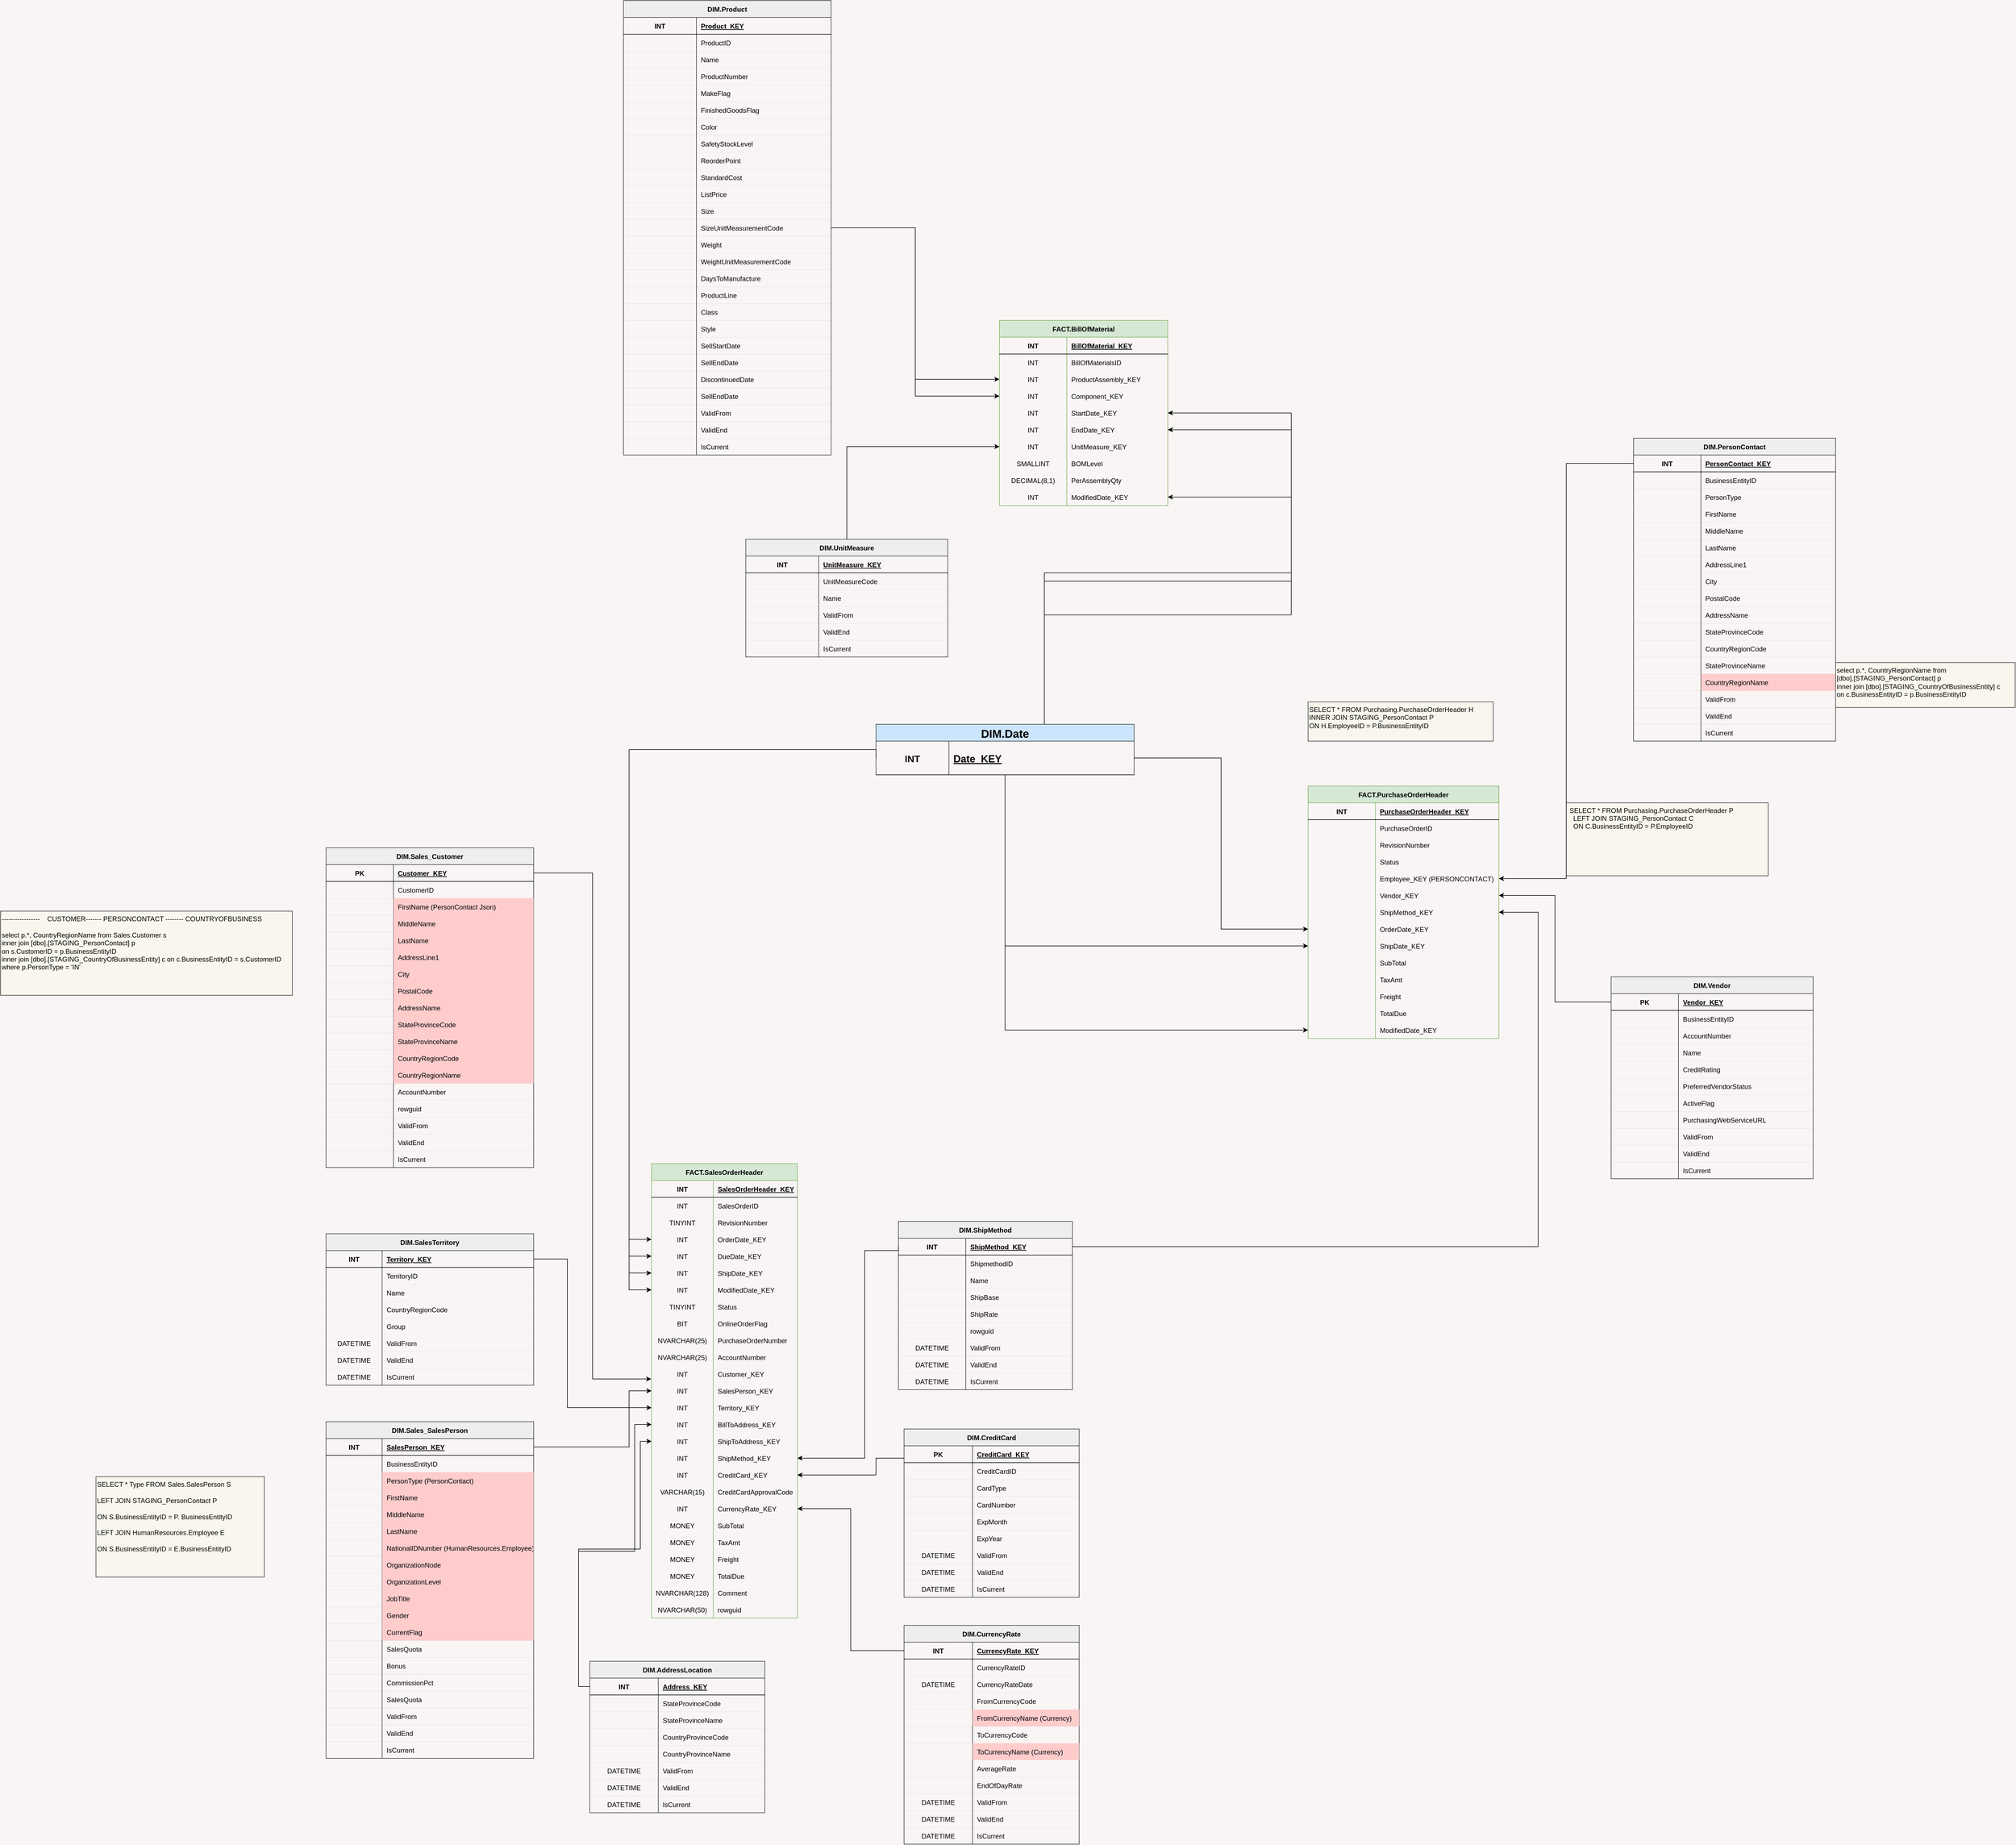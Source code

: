 <mxfile version="21.0.8" type="github">
  <diagram name="Page-1" id="GlWja0gN1p0ySsXyDXXl">
    <mxGraphModel dx="5101" dy="3170" grid="0" gridSize="10" guides="1" tooltips="1" connect="1" arrows="1" fold="1" page="1" pageScale="1" pageWidth="2336" pageHeight="1654" background="#FAF5F5" math="0" shadow="0">
      <root>
        <mxCell id="0" />
        <mxCell id="1" parent="0" />
        <mxCell id="JzmHU07VCEZ0ORfchS_K-1" value="FACT.BillOfMaterial" style="shape=table;startSize=30;container=1;collapsible=1;childLayout=tableLayout;fixedRows=1;rowLines=0;fontStyle=1;align=center;resizeLast=1;fillColor=#d5e8d4;strokeColor=#82b366;" parent="1" vertex="1">
          <mxGeometry x="1440" y="320" width="300" height="330" as="geometry" />
        </mxCell>
        <mxCell id="JzmHU07VCEZ0ORfchS_K-2" value="" style="shape=tableRow;horizontal=0;startSize=0;swimlaneHead=0;swimlaneBody=0;fillColor=none;collapsible=0;dropTarget=0;points=[[0,0.5],[1,0.5]];portConstraint=eastwest;top=0;left=0;right=0;bottom=1;" parent="JzmHU07VCEZ0ORfchS_K-1" vertex="1">
          <mxGeometry y="30" width="300" height="30" as="geometry" />
        </mxCell>
        <mxCell id="JzmHU07VCEZ0ORfchS_K-3" value="INT" style="shape=partialRectangle;connectable=0;fillColor=none;top=0;left=0;bottom=0;right=0;fontStyle=1;overflow=hidden;" parent="JzmHU07VCEZ0ORfchS_K-2" vertex="1">
          <mxGeometry width="120" height="30" as="geometry">
            <mxRectangle width="120" height="30" as="alternateBounds" />
          </mxGeometry>
        </mxCell>
        <mxCell id="JzmHU07VCEZ0ORfchS_K-4" value="BillOfMaterial_KEY" style="shape=partialRectangle;connectable=0;fillColor=none;top=0;left=0;bottom=0;right=0;align=left;spacingLeft=6;fontStyle=5;overflow=hidden;" parent="JzmHU07VCEZ0ORfchS_K-2" vertex="1">
          <mxGeometry x="120" width="180" height="30" as="geometry">
            <mxRectangle width="180" height="30" as="alternateBounds" />
          </mxGeometry>
        </mxCell>
        <mxCell id="JzmHU07VCEZ0ORfchS_K-5" value="" style="shape=tableRow;horizontal=0;startSize=0;swimlaneHead=0;swimlaneBody=0;fillColor=none;collapsible=0;dropTarget=0;points=[[0,0.5],[1,0.5]];portConstraint=eastwest;top=0;left=0;right=0;bottom=0;" parent="JzmHU07VCEZ0ORfchS_K-1" vertex="1">
          <mxGeometry y="60" width="300" height="30" as="geometry" />
        </mxCell>
        <mxCell id="JzmHU07VCEZ0ORfchS_K-6" value="INT" style="shape=partialRectangle;connectable=0;fillColor=none;top=0;left=0;bottom=0;right=0;editable=1;overflow=hidden;" parent="JzmHU07VCEZ0ORfchS_K-5" vertex="1">
          <mxGeometry width="120" height="30" as="geometry">
            <mxRectangle width="120" height="30" as="alternateBounds" />
          </mxGeometry>
        </mxCell>
        <mxCell id="JzmHU07VCEZ0ORfchS_K-7" value="BillOfMaterialsID    " style="shape=partialRectangle;connectable=0;fillColor=none;top=0;left=0;bottom=0;right=0;align=left;spacingLeft=6;overflow=hidden;" parent="JzmHU07VCEZ0ORfchS_K-5" vertex="1">
          <mxGeometry x="120" width="180" height="30" as="geometry">
            <mxRectangle width="180" height="30" as="alternateBounds" />
          </mxGeometry>
        </mxCell>
        <mxCell id="JzmHU07VCEZ0ORfchS_K-8" value="" style="shape=tableRow;horizontal=0;startSize=0;swimlaneHead=0;swimlaneBody=0;fillColor=none;collapsible=0;dropTarget=0;points=[[0,0.5],[1,0.5]];portConstraint=eastwest;top=0;left=0;right=0;bottom=0;" parent="JzmHU07VCEZ0ORfchS_K-1" vertex="1">
          <mxGeometry y="90" width="300" height="30" as="geometry" />
        </mxCell>
        <mxCell id="JzmHU07VCEZ0ORfchS_K-9" value="INT" style="shape=partialRectangle;connectable=0;fillColor=none;top=0;left=0;bottom=0;right=0;editable=1;overflow=hidden;" parent="JzmHU07VCEZ0ORfchS_K-8" vertex="1">
          <mxGeometry width="120" height="30" as="geometry">
            <mxRectangle width="120" height="30" as="alternateBounds" />
          </mxGeometry>
        </mxCell>
        <mxCell id="JzmHU07VCEZ0ORfchS_K-10" value="ProductAssembly_KEY" style="shape=partialRectangle;connectable=0;fillColor=none;top=0;left=0;bottom=0;right=0;align=left;spacingLeft=6;overflow=hidden;" parent="JzmHU07VCEZ0ORfchS_K-8" vertex="1">
          <mxGeometry x="120" width="180" height="30" as="geometry">
            <mxRectangle width="180" height="30" as="alternateBounds" />
          </mxGeometry>
        </mxCell>
        <mxCell id="JzmHU07VCEZ0ORfchS_K-11" value="" style="shape=tableRow;horizontal=0;startSize=0;swimlaneHead=0;swimlaneBody=0;fillColor=none;collapsible=0;dropTarget=0;points=[[0,0.5],[1,0.5]];portConstraint=eastwest;top=0;left=0;right=0;bottom=0;" parent="JzmHU07VCEZ0ORfchS_K-1" vertex="1">
          <mxGeometry y="120" width="300" height="30" as="geometry" />
        </mxCell>
        <mxCell id="JzmHU07VCEZ0ORfchS_K-12" value="INT" style="shape=partialRectangle;connectable=0;fillColor=none;top=0;left=0;bottom=0;right=0;editable=1;overflow=hidden;" parent="JzmHU07VCEZ0ORfchS_K-11" vertex="1">
          <mxGeometry width="120" height="30" as="geometry">
            <mxRectangle width="120" height="30" as="alternateBounds" />
          </mxGeometry>
        </mxCell>
        <mxCell id="JzmHU07VCEZ0ORfchS_K-13" value="Component_KEY" style="shape=partialRectangle;connectable=0;fillColor=none;top=0;left=0;bottom=0;right=0;align=left;spacingLeft=6;overflow=hidden;" parent="JzmHU07VCEZ0ORfchS_K-11" vertex="1">
          <mxGeometry x="120" width="180" height="30" as="geometry">
            <mxRectangle width="180" height="30" as="alternateBounds" />
          </mxGeometry>
        </mxCell>
        <mxCell id="JzmHU07VCEZ0ORfchS_K-79" value="" style="shape=tableRow;horizontal=0;startSize=0;swimlaneHead=0;swimlaneBody=0;fillColor=none;collapsible=0;dropTarget=0;points=[[0,0.5],[1,0.5]];portConstraint=eastwest;top=0;left=0;right=0;bottom=0;" parent="JzmHU07VCEZ0ORfchS_K-1" vertex="1">
          <mxGeometry y="150" width="300" height="30" as="geometry" />
        </mxCell>
        <mxCell id="JzmHU07VCEZ0ORfchS_K-80" value="INT" style="shape=partialRectangle;connectable=0;fillColor=none;top=0;left=0;bottom=0;right=0;editable=1;overflow=hidden;" parent="JzmHU07VCEZ0ORfchS_K-79" vertex="1">
          <mxGeometry width="120" height="30" as="geometry">
            <mxRectangle width="120" height="30" as="alternateBounds" />
          </mxGeometry>
        </mxCell>
        <mxCell id="JzmHU07VCEZ0ORfchS_K-81" value="StartDate_KEY" style="shape=partialRectangle;connectable=0;fillColor=none;top=0;left=0;bottom=0;right=0;align=left;spacingLeft=6;overflow=hidden;" parent="JzmHU07VCEZ0ORfchS_K-79" vertex="1">
          <mxGeometry x="120" width="180" height="30" as="geometry">
            <mxRectangle width="180" height="30" as="alternateBounds" />
          </mxGeometry>
        </mxCell>
        <mxCell id="JzmHU07VCEZ0ORfchS_K-82" value="" style="shape=tableRow;horizontal=0;startSize=0;swimlaneHead=0;swimlaneBody=0;fillColor=none;collapsible=0;dropTarget=0;points=[[0,0.5],[1,0.5]];portConstraint=eastwest;top=0;left=0;right=0;bottom=0;" parent="JzmHU07VCEZ0ORfchS_K-1" vertex="1">
          <mxGeometry y="180" width="300" height="30" as="geometry" />
        </mxCell>
        <mxCell id="JzmHU07VCEZ0ORfchS_K-83" value="INT" style="shape=partialRectangle;connectable=0;fillColor=none;top=0;left=0;bottom=0;right=0;editable=1;overflow=hidden;" parent="JzmHU07VCEZ0ORfchS_K-82" vertex="1">
          <mxGeometry width="120" height="30" as="geometry">
            <mxRectangle width="120" height="30" as="alternateBounds" />
          </mxGeometry>
        </mxCell>
        <mxCell id="JzmHU07VCEZ0ORfchS_K-84" value="EndDate_KEY" style="shape=partialRectangle;connectable=0;fillColor=none;top=0;left=0;bottom=0;right=0;align=left;spacingLeft=6;overflow=hidden;" parent="JzmHU07VCEZ0ORfchS_K-82" vertex="1">
          <mxGeometry x="120" width="180" height="30" as="geometry">
            <mxRectangle width="180" height="30" as="alternateBounds" />
          </mxGeometry>
        </mxCell>
        <mxCell id="JzmHU07VCEZ0ORfchS_K-85" value="" style="shape=tableRow;horizontal=0;startSize=0;swimlaneHead=0;swimlaneBody=0;fillColor=none;collapsible=0;dropTarget=0;points=[[0,0.5],[1,0.5]];portConstraint=eastwest;top=0;left=0;right=0;bottom=0;" parent="JzmHU07VCEZ0ORfchS_K-1" vertex="1">
          <mxGeometry y="210" width="300" height="30" as="geometry" />
        </mxCell>
        <mxCell id="JzmHU07VCEZ0ORfchS_K-86" value="INT" style="shape=partialRectangle;connectable=0;fillColor=none;top=0;left=0;bottom=0;right=0;editable=1;overflow=hidden;" parent="JzmHU07VCEZ0ORfchS_K-85" vertex="1">
          <mxGeometry width="120" height="30" as="geometry">
            <mxRectangle width="120" height="30" as="alternateBounds" />
          </mxGeometry>
        </mxCell>
        <mxCell id="JzmHU07VCEZ0ORfchS_K-87" value="UnitMeasure_KEY" style="shape=partialRectangle;connectable=0;fillColor=none;top=0;left=0;bottom=0;right=0;align=left;spacingLeft=6;overflow=hidden;" parent="JzmHU07VCEZ0ORfchS_K-85" vertex="1">
          <mxGeometry x="120" width="180" height="30" as="geometry">
            <mxRectangle width="180" height="30" as="alternateBounds" />
          </mxGeometry>
        </mxCell>
        <mxCell id="JzmHU07VCEZ0ORfchS_K-88" value="" style="shape=tableRow;horizontal=0;startSize=0;swimlaneHead=0;swimlaneBody=0;fillColor=none;collapsible=0;dropTarget=0;points=[[0,0.5],[1,0.5]];portConstraint=eastwest;top=0;left=0;right=0;bottom=0;" parent="JzmHU07VCEZ0ORfchS_K-1" vertex="1">
          <mxGeometry y="240" width="300" height="30" as="geometry" />
        </mxCell>
        <mxCell id="JzmHU07VCEZ0ORfchS_K-89" value="SMALLINT" style="shape=partialRectangle;connectable=0;fillColor=none;top=0;left=0;bottom=0;right=0;editable=1;overflow=hidden;" parent="JzmHU07VCEZ0ORfchS_K-88" vertex="1">
          <mxGeometry width="120" height="30" as="geometry">
            <mxRectangle width="120" height="30" as="alternateBounds" />
          </mxGeometry>
        </mxCell>
        <mxCell id="JzmHU07VCEZ0ORfchS_K-90" value="BOMLevel    " style="shape=partialRectangle;connectable=0;fillColor=none;top=0;left=0;bottom=0;right=0;align=left;spacingLeft=6;overflow=hidden;" parent="JzmHU07VCEZ0ORfchS_K-88" vertex="1">
          <mxGeometry x="120" width="180" height="30" as="geometry">
            <mxRectangle width="180" height="30" as="alternateBounds" />
          </mxGeometry>
        </mxCell>
        <mxCell id="JzmHU07VCEZ0ORfchS_K-91" value="" style="shape=tableRow;horizontal=0;startSize=0;swimlaneHead=0;swimlaneBody=0;fillColor=none;collapsible=0;dropTarget=0;points=[[0,0.5],[1,0.5]];portConstraint=eastwest;top=0;left=0;right=0;bottom=0;" parent="JzmHU07VCEZ0ORfchS_K-1" vertex="1">
          <mxGeometry y="270" width="300" height="30" as="geometry" />
        </mxCell>
        <mxCell id="JzmHU07VCEZ0ORfchS_K-92" value="DECIMAL(8,1)" style="shape=partialRectangle;connectable=0;fillColor=none;top=0;left=0;bottom=0;right=0;editable=1;overflow=hidden;" parent="JzmHU07VCEZ0ORfchS_K-91" vertex="1">
          <mxGeometry width="120" height="30" as="geometry">
            <mxRectangle width="120" height="30" as="alternateBounds" />
          </mxGeometry>
        </mxCell>
        <mxCell id="JzmHU07VCEZ0ORfchS_K-93" value="PerAssemblyQty" style="shape=partialRectangle;connectable=0;fillColor=none;top=0;left=0;bottom=0;right=0;align=left;spacingLeft=6;overflow=hidden;" parent="JzmHU07VCEZ0ORfchS_K-91" vertex="1">
          <mxGeometry x="120" width="180" height="30" as="geometry">
            <mxRectangle width="180" height="30" as="alternateBounds" />
          </mxGeometry>
        </mxCell>
        <mxCell id="JzmHU07VCEZ0ORfchS_K-148" value="" style="shape=tableRow;horizontal=0;startSize=0;swimlaneHead=0;swimlaneBody=0;fillColor=none;collapsible=0;dropTarget=0;points=[[0,0.5],[1,0.5]];portConstraint=eastwest;top=0;left=0;right=0;bottom=0;" parent="JzmHU07VCEZ0ORfchS_K-1" vertex="1">
          <mxGeometry y="300" width="300" height="30" as="geometry" />
        </mxCell>
        <mxCell id="JzmHU07VCEZ0ORfchS_K-149" value="INT" style="shape=partialRectangle;connectable=0;fillColor=none;top=0;left=0;bottom=0;right=0;editable=1;overflow=hidden;" parent="JzmHU07VCEZ0ORfchS_K-148" vertex="1">
          <mxGeometry width="120" height="30" as="geometry">
            <mxRectangle width="120" height="30" as="alternateBounds" />
          </mxGeometry>
        </mxCell>
        <mxCell id="JzmHU07VCEZ0ORfchS_K-150" value="ModifiedDate_KEY" style="shape=partialRectangle;connectable=0;fillColor=none;top=0;left=0;bottom=0;right=0;align=left;spacingLeft=6;overflow=hidden;" parent="JzmHU07VCEZ0ORfchS_K-148" vertex="1">
          <mxGeometry x="120" width="180" height="30" as="geometry">
            <mxRectangle width="180" height="30" as="alternateBounds" />
          </mxGeometry>
        </mxCell>
        <mxCell id="JzmHU07VCEZ0ORfchS_K-103" style="edgeStyle=orthogonalEdgeStyle;rounded=0;orthogonalLoop=1;jettySize=auto;html=1;entryX=0;entryY=0.5;entryDx=0;entryDy=0;" parent="1" source="JzmHU07VCEZ0ORfchS_K-40" target="JzmHU07VCEZ0ORfchS_K-8" edge="1">
          <mxGeometry relative="1" as="geometry" />
        </mxCell>
        <mxCell id="JzmHU07VCEZ0ORfchS_K-104" style="edgeStyle=orthogonalEdgeStyle;rounded=0;orthogonalLoop=1;jettySize=auto;html=1;entryX=0;entryY=0.5;entryDx=0;entryDy=0;" parent="1" source="JzmHU07VCEZ0ORfchS_K-40" target="JzmHU07VCEZ0ORfchS_K-11" edge="1">
          <mxGeometry relative="1" as="geometry" />
        </mxCell>
        <mxCell id="JzmHU07VCEZ0ORfchS_K-40" value="DIM.Product" style="shape=table;startSize=30;container=1;collapsible=1;childLayout=tableLayout;fixedRows=1;rowLines=0;fontStyle=1;align=center;resizeLast=1;fillColor=#eeeeee;strokeColor=#36393d;" parent="1" vertex="1">
          <mxGeometry x="770" y="-250" width="370" height="810" as="geometry" />
        </mxCell>
        <mxCell id="JzmHU07VCEZ0ORfchS_K-41" value="" style="shape=tableRow;horizontal=0;startSize=0;swimlaneHead=0;swimlaneBody=0;fillColor=none;collapsible=0;dropTarget=0;points=[[0,0.5],[1,0.5]];portConstraint=eastwest;top=0;left=0;right=0;bottom=1;" parent="JzmHU07VCEZ0ORfchS_K-40" vertex="1">
          <mxGeometry y="30" width="370" height="30" as="geometry" />
        </mxCell>
        <mxCell id="JzmHU07VCEZ0ORfchS_K-42" value="INT" style="shape=partialRectangle;connectable=0;fillColor=none;top=0;left=0;bottom=0;right=0;fontStyle=1;overflow=hidden;" parent="JzmHU07VCEZ0ORfchS_K-41" vertex="1">
          <mxGeometry width="130" height="30" as="geometry">
            <mxRectangle width="130" height="30" as="alternateBounds" />
          </mxGeometry>
        </mxCell>
        <mxCell id="JzmHU07VCEZ0ORfchS_K-43" value="Product_KEY" style="shape=partialRectangle;connectable=0;fillColor=none;top=0;left=0;bottom=0;right=0;align=left;spacingLeft=6;fontStyle=5;overflow=hidden;" parent="JzmHU07VCEZ0ORfchS_K-41" vertex="1">
          <mxGeometry x="130" width="240" height="30" as="geometry">
            <mxRectangle width="240" height="30" as="alternateBounds" />
          </mxGeometry>
        </mxCell>
        <mxCell id="JzmHU07VCEZ0ORfchS_K-593" value="" style="shape=tableRow;horizontal=0;startSize=0;swimlaneHead=0;swimlaneBody=0;fillColor=none;collapsible=0;dropTarget=0;points=[[0,0.5],[1,0.5]];portConstraint=eastwest;top=0;left=0;right=0;bottom=1;strokeWidth=0;" parent="JzmHU07VCEZ0ORfchS_K-40" vertex="1">
          <mxGeometry y="60" width="370" height="30" as="geometry" />
        </mxCell>
        <mxCell id="JzmHU07VCEZ0ORfchS_K-594" value="" style="shape=partialRectangle;connectable=0;fillColor=none;top=0;left=0;bottom=0;right=0;fontStyle=0;overflow=hidden;" parent="JzmHU07VCEZ0ORfchS_K-593" vertex="1">
          <mxGeometry width="130" height="30" as="geometry">
            <mxRectangle width="130" height="30" as="alternateBounds" />
          </mxGeometry>
        </mxCell>
        <mxCell id="JzmHU07VCEZ0ORfchS_K-595" value="ProductID" style="shape=partialRectangle;connectable=0;fillColor=none;top=0;left=0;bottom=0;right=0;align=left;spacingLeft=6;fontStyle=0;overflow=hidden;" parent="JzmHU07VCEZ0ORfchS_K-593" vertex="1">
          <mxGeometry x="130" width="240" height="30" as="geometry">
            <mxRectangle width="240" height="30" as="alternateBounds" />
          </mxGeometry>
        </mxCell>
        <mxCell id="JzmHU07VCEZ0ORfchS_K-614" value="" style="shape=tableRow;horizontal=0;startSize=0;swimlaneHead=0;swimlaneBody=0;fillColor=none;collapsible=0;dropTarget=0;points=[[0,0.5],[1,0.5]];portConstraint=eastwest;top=0;left=0;right=0;bottom=1;strokeWidth=0;" parent="JzmHU07VCEZ0ORfchS_K-40" vertex="1">
          <mxGeometry y="90" width="370" height="30" as="geometry" />
        </mxCell>
        <mxCell id="JzmHU07VCEZ0ORfchS_K-615" value="" style="shape=partialRectangle;connectable=0;fillColor=none;top=0;left=0;bottom=0;right=0;fontStyle=0;overflow=hidden;" parent="JzmHU07VCEZ0ORfchS_K-614" vertex="1">
          <mxGeometry width="130" height="30" as="geometry">
            <mxRectangle width="130" height="30" as="alternateBounds" />
          </mxGeometry>
        </mxCell>
        <mxCell id="JzmHU07VCEZ0ORfchS_K-616" value="Name" style="shape=partialRectangle;connectable=0;fillColor=none;top=0;left=0;bottom=0;right=0;align=left;spacingLeft=6;fontStyle=0;overflow=hidden;" parent="JzmHU07VCEZ0ORfchS_K-614" vertex="1">
          <mxGeometry x="130" width="240" height="30" as="geometry">
            <mxRectangle width="240" height="30" as="alternateBounds" />
          </mxGeometry>
        </mxCell>
        <mxCell id="JzmHU07VCEZ0ORfchS_K-617" value="" style="shape=tableRow;horizontal=0;startSize=0;swimlaneHead=0;swimlaneBody=0;fillColor=none;collapsible=0;dropTarget=0;points=[[0,0.5],[1,0.5]];portConstraint=eastwest;top=0;left=0;right=0;bottom=1;strokeWidth=0;" parent="JzmHU07VCEZ0ORfchS_K-40" vertex="1">
          <mxGeometry y="120" width="370" height="30" as="geometry" />
        </mxCell>
        <mxCell id="JzmHU07VCEZ0ORfchS_K-618" value="" style="shape=partialRectangle;connectable=0;fillColor=none;top=0;left=0;bottom=0;right=0;fontStyle=0;overflow=hidden;" parent="JzmHU07VCEZ0ORfchS_K-617" vertex="1">
          <mxGeometry width="130" height="30" as="geometry">
            <mxRectangle width="130" height="30" as="alternateBounds" />
          </mxGeometry>
        </mxCell>
        <mxCell id="JzmHU07VCEZ0ORfchS_K-619" value="ProductNumber" style="shape=partialRectangle;connectable=0;fillColor=none;top=0;left=0;bottom=0;right=0;align=left;spacingLeft=6;fontStyle=0;overflow=hidden;" parent="JzmHU07VCEZ0ORfchS_K-617" vertex="1">
          <mxGeometry x="130" width="240" height="30" as="geometry">
            <mxRectangle width="240" height="30" as="alternateBounds" />
          </mxGeometry>
        </mxCell>
        <mxCell id="JzmHU07VCEZ0ORfchS_K-620" value="" style="shape=tableRow;horizontal=0;startSize=0;swimlaneHead=0;swimlaneBody=0;fillColor=none;collapsible=0;dropTarget=0;points=[[0,0.5],[1,0.5]];portConstraint=eastwest;top=0;left=0;right=0;bottom=1;strokeWidth=0;" parent="JzmHU07VCEZ0ORfchS_K-40" vertex="1">
          <mxGeometry y="150" width="370" height="30" as="geometry" />
        </mxCell>
        <mxCell id="JzmHU07VCEZ0ORfchS_K-621" value="" style="shape=partialRectangle;connectable=0;fillColor=none;top=0;left=0;bottom=0;right=0;fontStyle=0;overflow=hidden;" parent="JzmHU07VCEZ0ORfchS_K-620" vertex="1">
          <mxGeometry width="130" height="30" as="geometry">
            <mxRectangle width="130" height="30" as="alternateBounds" />
          </mxGeometry>
        </mxCell>
        <mxCell id="JzmHU07VCEZ0ORfchS_K-622" value="MakeFlag" style="shape=partialRectangle;connectable=0;fillColor=none;top=0;left=0;bottom=0;right=0;align=left;spacingLeft=6;fontStyle=0;overflow=hidden;" parent="JzmHU07VCEZ0ORfchS_K-620" vertex="1">
          <mxGeometry x="130" width="240" height="30" as="geometry">
            <mxRectangle width="240" height="30" as="alternateBounds" />
          </mxGeometry>
        </mxCell>
        <mxCell id="JzmHU07VCEZ0ORfchS_K-623" value="" style="shape=tableRow;horizontal=0;startSize=0;swimlaneHead=0;swimlaneBody=0;fillColor=none;collapsible=0;dropTarget=0;points=[[0,0.5],[1,0.5]];portConstraint=eastwest;top=0;left=0;right=0;bottom=1;strokeWidth=0;" parent="JzmHU07VCEZ0ORfchS_K-40" vertex="1">
          <mxGeometry y="180" width="370" height="30" as="geometry" />
        </mxCell>
        <mxCell id="JzmHU07VCEZ0ORfchS_K-624" value="" style="shape=partialRectangle;connectable=0;fillColor=none;top=0;left=0;bottom=0;right=0;fontStyle=0;overflow=hidden;" parent="JzmHU07VCEZ0ORfchS_K-623" vertex="1">
          <mxGeometry width="130" height="30" as="geometry">
            <mxRectangle width="130" height="30" as="alternateBounds" />
          </mxGeometry>
        </mxCell>
        <mxCell id="JzmHU07VCEZ0ORfchS_K-625" value="FinishedGoodsFlag" style="shape=partialRectangle;connectable=0;fillColor=none;top=0;left=0;bottom=0;right=0;align=left;spacingLeft=6;fontStyle=0;overflow=hidden;" parent="JzmHU07VCEZ0ORfchS_K-623" vertex="1">
          <mxGeometry x="130" width="240" height="30" as="geometry">
            <mxRectangle width="240" height="30" as="alternateBounds" />
          </mxGeometry>
        </mxCell>
        <mxCell id="JzmHU07VCEZ0ORfchS_K-626" value="" style="shape=tableRow;horizontal=0;startSize=0;swimlaneHead=0;swimlaneBody=0;fillColor=none;collapsible=0;dropTarget=0;points=[[0,0.5],[1,0.5]];portConstraint=eastwest;top=0;left=0;right=0;bottom=1;strokeWidth=0;" parent="JzmHU07VCEZ0ORfchS_K-40" vertex="1">
          <mxGeometry y="210" width="370" height="30" as="geometry" />
        </mxCell>
        <mxCell id="JzmHU07VCEZ0ORfchS_K-627" value="" style="shape=partialRectangle;connectable=0;fillColor=none;top=0;left=0;bottom=0;right=0;fontStyle=0;overflow=hidden;" parent="JzmHU07VCEZ0ORfchS_K-626" vertex="1">
          <mxGeometry width="130" height="30" as="geometry">
            <mxRectangle width="130" height="30" as="alternateBounds" />
          </mxGeometry>
        </mxCell>
        <mxCell id="JzmHU07VCEZ0ORfchS_K-628" value="Color" style="shape=partialRectangle;connectable=0;fillColor=none;top=0;left=0;bottom=0;right=0;align=left;spacingLeft=6;fontStyle=0;overflow=hidden;" parent="JzmHU07VCEZ0ORfchS_K-626" vertex="1">
          <mxGeometry x="130" width="240" height="30" as="geometry">
            <mxRectangle width="240" height="30" as="alternateBounds" />
          </mxGeometry>
        </mxCell>
        <mxCell id="JzmHU07VCEZ0ORfchS_K-629" value="" style="shape=tableRow;horizontal=0;startSize=0;swimlaneHead=0;swimlaneBody=0;fillColor=none;collapsible=0;dropTarget=0;points=[[0,0.5],[1,0.5]];portConstraint=eastwest;top=0;left=0;right=0;bottom=1;strokeWidth=0;" parent="JzmHU07VCEZ0ORfchS_K-40" vertex="1">
          <mxGeometry y="240" width="370" height="30" as="geometry" />
        </mxCell>
        <mxCell id="JzmHU07VCEZ0ORfchS_K-630" value="" style="shape=partialRectangle;connectable=0;fillColor=none;top=0;left=0;bottom=0;right=0;fontStyle=0;overflow=hidden;" parent="JzmHU07VCEZ0ORfchS_K-629" vertex="1">
          <mxGeometry width="130" height="30" as="geometry">
            <mxRectangle width="130" height="30" as="alternateBounds" />
          </mxGeometry>
        </mxCell>
        <mxCell id="JzmHU07VCEZ0ORfchS_K-631" value="SafetyStockLevel" style="shape=partialRectangle;connectable=0;fillColor=none;top=0;left=0;bottom=0;right=0;align=left;spacingLeft=6;fontStyle=0;overflow=hidden;" parent="JzmHU07VCEZ0ORfchS_K-629" vertex="1">
          <mxGeometry x="130" width="240" height="30" as="geometry">
            <mxRectangle width="240" height="30" as="alternateBounds" />
          </mxGeometry>
        </mxCell>
        <mxCell id="JzmHU07VCEZ0ORfchS_K-632" value="" style="shape=tableRow;horizontal=0;startSize=0;swimlaneHead=0;swimlaneBody=0;fillColor=none;collapsible=0;dropTarget=0;points=[[0,0.5],[1,0.5]];portConstraint=eastwest;top=0;left=0;right=0;bottom=1;strokeWidth=0;" parent="JzmHU07VCEZ0ORfchS_K-40" vertex="1">
          <mxGeometry y="270" width="370" height="30" as="geometry" />
        </mxCell>
        <mxCell id="JzmHU07VCEZ0ORfchS_K-633" value="" style="shape=partialRectangle;connectable=0;fillColor=none;top=0;left=0;bottom=0;right=0;fontStyle=0;overflow=hidden;" parent="JzmHU07VCEZ0ORfchS_K-632" vertex="1">
          <mxGeometry width="130" height="30" as="geometry">
            <mxRectangle width="130" height="30" as="alternateBounds" />
          </mxGeometry>
        </mxCell>
        <mxCell id="JzmHU07VCEZ0ORfchS_K-634" value="ReorderPoint" style="shape=partialRectangle;connectable=0;fillColor=none;top=0;left=0;bottom=0;right=0;align=left;spacingLeft=6;fontStyle=0;overflow=hidden;" parent="JzmHU07VCEZ0ORfchS_K-632" vertex="1">
          <mxGeometry x="130" width="240" height="30" as="geometry">
            <mxRectangle width="240" height="30" as="alternateBounds" />
          </mxGeometry>
        </mxCell>
        <mxCell id="JzmHU07VCEZ0ORfchS_K-635" value="" style="shape=tableRow;horizontal=0;startSize=0;swimlaneHead=0;swimlaneBody=0;fillColor=none;collapsible=0;dropTarget=0;points=[[0,0.5],[1,0.5]];portConstraint=eastwest;top=0;left=0;right=0;bottom=1;strokeWidth=0;" parent="JzmHU07VCEZ0ORfchS_K-40" vertex="1">
          <mxGeometry y="300" width="370" height="30" as="geometry" />
        </mxCell>
        <mxCell id="JzmHU07VCEZ0ORfchS_K-636" value="" style="shape=partialRectangle;connectable=0;fillColor=none;top=0;left=0;bottom=0;right=0;fontStyle=0;overflow=hidden;" parent="JzmHU07VCEZ0ORfchS_K-635" vertex="1">
          <mxGeometry width="130" height="30" as="geometry">
            <mxRectangle width="130" height="30" as="alternateBounds" />
          </mxGeometry>
        </mxCell>
        <mxCell id="JzmHU07VCEZ0ORfchS_K-637" value="StandardCost" style="shape=partialRectangle;connectable=0;fillColor=none;top=0;left=0;bottom=0;right=0;align=left;spacingLeft=6;fontStyle=0;overflow=hidden;" parent="JzmHU07VCEZ0ORfchS_K-635" vertex="1">
          <mxGeometry x="130" width="240" height="30" as="geometry">
            <mxRectangle width="240" height="30" as="alternateBounds" />
          </mxGeometry>
        </mxCell>
        <mxCell id="JzmHU07VCEZ0ORfchS_K-638" value="" style="shape=tableRow;horizontal=0;startSize=0;swimlaneHead=0;swimlaneBody=0;fillColor=none;collapsible=0;dropTarget=0;points=[[0,0.5],[1,0.5]];portConstraint=eastwest;top=0;left=0;right=0;bottom=1;strokeWidth=0;" parent="JzmHU07VCEZ0ORfchS_K-40" vertex="1">
          <mxGeometry y="330" width="370" height="30" as="geometry" />
        </mxCell>
        <mxCell id="JzmHU07VCEZ0ORfchS_K-639" value="" style="shape=partialRectangle;connectable=0;fillColor=none;top=0;left=0;bottom=0;right=0;fontStyle=0;overflow=hidden;" parent="JzmHU07VCEZ0ORfchS_K-638" vertex="1">
          <mxGeometry width="130" height="30" as="geometry">
            <mxRectangle width="130" height="30" as="alternateBounds" />
          </mxGeometry>
        </mxCell>
        <mxCell id="JzmHU07VCEZ0ORfchS_K-640" value="ListPrice" style="shape=partialRectangle;connectable=0;fillColor=none;top=0;left=0;bottom=0;right=0;align=left;spacingLeft=6;fontStyle=0;overflow=hidden;" parent="JzmHU07VCEZ0ORfchS_K-638" vertex="1">
          <mxGeometry x="130" width="240" height="30" as="geometry">
            <mxRectangle width="240" height="30" as="alternateBounds" />
          </mxGeometry>
        </mxCell>
        <mxCell id="JzmHU07VCEZ0ORfchS_K-641" value="" style="shape=tableRow;horizontal=0;startSize=0;swimlaneHead=0;swimlaneBody=0;fillColor=none;collapsible=0;dropTarget=0;points=[[0,0.5],[1,0.5]];portConstraint=eastwest;top=0;left=0;right=0;bottom=1;strokeWidth=0;" parent="JzmHU07VCEZ0ORfchS_K-40" vertex="1">
          <mxGeometry y="360" width="370" height="30" as="geometry" />
        </mxCell>
        <mxCell id="JzmHU07VCEZ0ORfchS_K-642" value="" style="shape=partialRectangle;connectable=0;fillColor=none;top=0;left=0;bottom=0;right=0;fontStyle=0;overflow=hidden;" parent="JzmHU07VCEZ0ORfchS_K-641" vertex="1">
          <mxGeometry width="130" height="30" as="geometry">
            <mxRectangle width="130" height="30" as="alternateBounds" />
          </mxGeometry>
        </mxCell>
        <mxCell id="JzmHU07VCEZ0ORfchS_K-643" value="Size" style="shape=partialRectangle;connectable=0;fillColor=none;top=0;left=0;bottom=0;right=0;align=left;spacingLeft=6;fontStyle=0;overflow=hidden;" parent="JzmHU07VCEZ0ORfchS_K-641" vertex="1">
          <mxGeometry x="130" width="240" height="30" as="geometry">
            <mxRectangle width="240" height="30" as="alternateBounds" />
          </mxGeometry>
        </mxCell>
        <mxCell id="JzmHU07VCEZ0ORfchS_K-644" value="" style="shape=tableRow;horizontal=0;startSize=0;swimlaneHead=0;swimlaneBody=0;fillColor=none;collapsible=0;dropTarget=0;points=[[0,0.5],[1,0.5]];portConstraint=eastwest;top=0;left=0;right=0;bottom=1;strokeWidth=0;" parent="JzmHU07VCEZ0ORfchS_K-40" vertex="1">
          <mxGeometry y="390" width="370" height="30" as="geometry" />
        </mxCell>
        <mxCell id="JzmHU07VCEZ0ORfchS_K-645" value="" style="shape=partialRectangle;connectable=0;fillColor=none;top=0;left=0;bottom=0;right=0;fontStyle=0;overflow=hidden;" parent="JzmHU07VCEZ0ORfchS_K-644" vertex="1">
          <mxGeometry width="130" height="30" as="geometry">
            <mxRectangle width="130" height="30" as="alternateBounds" />
          </mxGeometry>
        </mxCell>
        <mxCell id="JzmHU07VCEZ0ORfchS_K-646" value="SizeUnitMeasurementCode" style="shape=partialRectangle;connectable=0;fillColor=none;top=0;left=0;bottom=0;right=0;align=left;spacingLeft=6;fontStyle=0;overflow=hidden;" parent="JzmHU07VCEZ0ORfchS_K-644" vertex="1">
          <mxGeometry x="130" width="240" height="30" as="geometry">
            <mxRectangle width="240" height="30" as="alternateBounds" />
          </mxGeometry>
        </mxCell>
        <mxCell id="JzmHU07VCEZ0ORfchS_K-647" value="" style="shape=tableRow;horizontal=0;startSize=0;swimlaneHead=0;swimlaneBody=0;fillColor=none;collapsible=0;dropTarget=0;points=[[0,0.5],[1,0.5]];portConstraint=eastwest;top=0;left=0;right=0;bottom=1;strokeWidth=0;" parent="JzmHU07VCEZ0ORfchS_K-40" vertex="1">
          <mxGeometry y="420" width="370" height="30" as="geometry" />
        </mxCell>
        <mxCell id="JzmHU07VCEZ0ORfchS_K-648" value="" style="shape=partialRectangle;connectable=0;fillColor=none;top=0;left=0;bottom=0;right=0;fontStyle=0;overflow=hidden;" parent="JzmHU07VCEZ0ORfchS_K-647" vertex="1">
          <mxGeometry width="130" height="30" as="geometry">
            <mxRectangle width="130" height="30" as="alternateBounds" />
          </mxGeometry>
        </mxCell>
        <mxCell id="JzmHU07VCEZ0ORfchS_K-649" value="Weight" style="shape=partialRectangle;connectable=0;fillColor=none;top=0;left=0;bottom=0;right=0;align=left;spacingLeft=6;fontStyle=0;overflow=hidden;" parent="JzmHU07VCEZ0ORfchS_K-647" vertex="1">
          <mxGeometry x="130" width="240" height="30" as="geometry">
            <mxRectangle width="240" height="30" as="alternateBounds" />
          </mxGeometry>
        </mxCell>
        <mxCell id="JzmHU07VCEZ0ORfchS_K-650" value="" style="shape=tableRow;horizontal=0;startSize=0;swimlaneHead=0;swimlaneBody=0;fillColor=none;collapsible=0;dropTarget=0;points=[[0,0.5],[1,0.5]];portConstraint=eastwest;top=0;left=0;right=0;bottom=1;strokeWidth=0;" parent="JzmHU07VCEZ0ORfchS_K-40" vertex="1">
          <mxGeometry y="450" width="370" height="30" as="geometry" />
        </mxCell>
        <mxCell id="JzmHU07VCEZ0ORfchS_K-651" value="" style="shape=partialRectangle;connectable=0;fillColor=none;top=0;left=0;bottom=0;right=0;fontStyle=0;overflow=hidden;" parent="JzmHU07VCEZ0ORfchS_K-650" vertex="1">
          <mxGeometry width="130" height="30" as="geometry">
            <mxRectangle width="130" height="30" as="alternateBounds" />
          </mxGeometry>
        </mxCell>
        <mxCell id="JzmHU07VCEZ0ORfchS_K-652" value="WeightUnitMeasurementCode" style="shape=partialRectangle;connectable=0;fillColor=none;top=0;left=0;bottom=0;right=0;align=left;spacingLeft=6;fontStyle=0;overflow=hidden;" parent="JzmHU07VCEZ0ORfchS_K-650" vertex="1">
          <mxGeometry x="130" width="240" height="30" as="geometry">
            <mxRectangle width="240" height="30" as="alternateBounds" />
          </mxGeometry>
        </mxCell>
        <mxCell id="JzmHU07VCEZ0ORfchS_K-653" value="" style="shape=tableRow;horizontal=0;startSize=0;swimlaneHead=0;swimlaneBody=0;fillColor=none;collapsible=0;dropTarget=0;points=[[0,0.5],[1,0.5]];portConstraint=eastwest;top=0;left=0;right=0;bottom=1;strokeWidth=0;" parent="JzmHU07VCEZ0ORfchS_K-40" vertex="1">
          <mxGeometry y="480" width="370" height="30" as="geometry" />
        </mxCell>
        <mxCell id="JzmHU07VCEZ0ORfchS_K-654" value="" style="shape=partialRectangle;connectable=0;fillColor=none;top=0;left=0;bottom=0;right=0;fontStyle=0;overflow=hidden;" parent="JzmHU07VCEZ0ORfchS_K-653" vertex="1">
          <mxGeometry width="130" height="30" as="geometry">
            <mxRectangle width="130" height="30" as="alternateBounds" />
          </mxGeometry>
        </mxCell>
        <mxCell id="JzmHU07VCEZ0ORfchS_K-655" value="DaysToManufacture" style="shape=partialRectangle;connectable=0;fillColor=none;top=0;left=0;bottom=0;right=0;align=left;spacingLeft=6;fontStyle=0;overflow=hidden;" parent="JzmHU07VCEZ0ORfchS_K-653" vertex="1">
          <mxGeometry x="130" width="240" height="30" as="geometry">
            <mxRectangle width="240" height="30" as="alternateBounds" />
          </mxGeometry>
        </mxCell>
        <mxCell id="JzmHU07VCEZ0ORfchS_K-656" value="" style="shape=tableRow;horizontal=0;startSize=0;swimlaneHead=0;swimlaneBody=0;fillColor=none;collapsible=0;dropTarget=0;points=[[0,0.5],[1,0.5]];portConstraint=eastwest;top=0;left=0;right=0;bottom=1;strokeWidth=0;" parent="JzmHU07VCEZ0ORfchS_K-40" vertex="1">
          <mxGeometry y="510" width="370" height="30" as="geometry" />
        </mxCell>
        <mxCell id="JzmHU07VCEZ0ORfchS_K-657" value="" style="shape=partialRectangle;connectable=0;fillColor=none;top=0;left=0;bottom=0;right=0;fontStyle=0;overflow=hidden;" parent="JzmHU07VCEZ0ORfchS_K-656" vertex="1">
          <mxGeometry width="130" height="30" as="geometry">
            <mxRectangle width="130" height="30" as="alternateBounds" />
          </mxGeometry>
        </mxCell>
        <mxCell id="JzmHU07VCEZ0ORfchS_K-658" value="ProductLine" style="shape=partialRectangle;connectable=0;fillColor=none;top=0;left=0;bottom=0;right=0;align=left;spacingLeft=6;fontStyle=0;overflow=hidden;" parent="JzmHU07VCEZ0ORfchS_K-656" vertex="1">
          <mxGeometry x="130" width="240" height="30" as="geometry">
            <mxRectangle width="240" height="30" as="alternateBounds" />
          </mxGeometry>
        </mxCell>
        <mxCell id="JzmHU07VCEZ0ORfchS_K-659" value="" style="shape=tableRow;horizontal=0;startSize=0;swimlaneHead=0;swimlaneBody=0;fillColor=none;collapsible=0;dropTarget=0;points=[[0,0.5],[1,0.5]];portConstraint=eastwest;top=0;left=0;right=0;bottom=1;strokeWidth=0;" parent="JzmHU07VCEZ0ORfchS_K-40" vertex="1">
          <mxGeometry y="540" width="370" height="30" as="geometry" />
        </mxCell>
        <mxCell id="JzmHU07VCEZ0ORfchS_K-660" value="" style="shape=partialRectangle;connectable=0;fillColor=none;top=0;left=0;bottom=0;right=0;fontStyle=0;overflow=hidden;" parent="JzmHU07VCEZ0ORfchS_K-659" vertex="1">
          <mxGeometry width="130" height="30" as="geometry">
            <mxRectangle width="130" height="30" as="alternateBounds" />
          </mxGeometry>
        </mxCell>
        <mxCell id="JzmHU07VCEZ0ORfchS_K-661" value="Class" style="shape=partialRectangle;connectable=0;fillColor=none;top=0;left=0;bottom=0;right=0;align=left;spacingLeft=6;fontStyle=0;overflow=hidden;" parent="JzmHU07VCEZ0ORfchS_K-659" vertex="1">
          <mxGeometry x="130" width="240" height="30" as="geometry">
            <mxRectangle width="240" height="30" as="alternateBounds" />
          </mxGeometry>
        </mxCell>
        <mxCell id="JzmHU07VCEZ0ORfchS_K-662" value="" style="shape=tableRow;horizontal=0;startSize=0;swimlaneHead=0;swimlaneBody=0;fillColor=none;collapsible=0;dropTarget=0;points=[[0,0.5],[1,0.5]];portConstraint=eastwest;top=0;left=0;right=0;bottom=1;strokeWidth=0;" parent="JzmHU07VCEZ0ORfchS_K-40" vertex="1">
          <mxGeometry y="570" width="370" height="30" as="geometry" />
        </mxCell>
        <mxCell id="JzmHU07VCEZ0ORfchS_K-663" value="" style="shape=partialRectangle;connectable=0;fillColor=none;top=0;left=0;bottom=0;right=0;fontStyle=0;overflow=hidden;" parent="JzmHU07VCEZ0ORfchS_K-662" vertex="1">
          <mxGeometry width="130" height="30" as="geometry">
            <mxRectangle width="130" height="30" as="alternateBounds" />
          </mxGeometry>
        </mxCell>
        <mxCell id="JzmHU07VCEZ0ORfchS_K-664" value="Style" style="shape=partialRectangle;connectable=0;fillColor=none;top=0;left=0;bottom=0;right=0;align=left;spacingLeft=6;fontStyle=0;overflow=hidden;" parent="JzmHU07VCEZ0ORfchS_K-662" vertex="1">
          <mxGeometry x="130" width="240" height="30" as="geometry">
            <mxRectangle width="240" height="30" as="alternateBounds" />
          </mxGeometry>
        </mxCell>
        <mxCell id="JzmHU07VCEZ0ORfchS_K-665" value="" style="shape=tableRow;horizontal=0;startSize=0;swimlaneHead=0;swimlaneBody=0;fillColor=none;collapsible=0;dropTarget=0;points=[[0,0.5],[1,0.5]];portConstraint=eastwest;top=0;left=0;right=0;bottom=1;strokeWidth=0;" parent="JzmHU07VCEZ0ORfchS_K-40" vertex="1">
          <mxGeometry y="600" width="370" height="30" as="geometry" />
        </mxCell>
        <mxCell id="JzmHU07VCEZ0ORfchS_K-666" value="" style="shape=partialRectangle;connectable=0;fillColor=none;top=0;left=0;bottom=0;right=0;fontStyle=0;overflow=hidden;" parent="JzmHU07VCEZ0ORfchS_K-665" vertex="1">
          <mxGeometry width="130" height="30" as="geometry">
            <mxRectangle width="130" height="30" as="alternateBounds" />
          </mxGeometry>
        </mxCell>
        <mxCell id="JzmHU07VCEZ0ORfchS_K-667" value="SellStartDate" style="shape=partialRectangle;connectable=0;fillColor=none;top=0;left=0;bottom=0;right=0;align=left;spacingLeft=6;fontStyle=0;overflow=hidden;" parent="JzmHU07VCEZ0ORfchS_K-665" vertex="1">
          <mxGeometry x="130" width="240" height="30" as="geometry">
            <mxRectangle width="240" height="30" as="alternateBounds" />
          </mxGeometry>
        </mxCell>
        <mxCell id="JzmHU07VCEZ0ORfchS_K-668" value="" style="shape=tableRow;horizontal=0;startSize=0;swimlaneHead=0;swimlaneBody=0;fillColor=none;collapsible=0;dropTarget=0;points=[[0,0.5],[1,0.5]];portConstraint=eastwest;top=0;left=0;right=0;bottom=1;strokeWidth=0;" parent="JzmHU07VCEZ0ORfchS_K-40" vertex="1">
          <mxGeometry y="630" width="370" height="30" as="geometry" />
        </mxCell>
        <mxCell id="JzmHU07VCEZ0ORfchS_K-669" value="" style="shape=partialRectangle;connectable=0;fillColor=none;top=0;left=0;bottom=0;right=0;fontStyle=0;overflow=hidden;" parent="JzmHU07VCEZ0ORfchS_K-668" vertex="1">
          <mxGeometry width="130" height="30" as="geometry">
            <mxRectangle width="130" height="30" as="alternateBounds" />
          </mxGeometry>
        </mxCell>
        <mxCell id="JzmHU07VCEZ0ORfchS_K-670" value="SellEndDate" style="shape=partialRectangle;connectable=0;fillColor=none;top=0;left=0;bottom=0;right=0;align=left;spacingLeft=6;fontStyle=0;overflow=hidden;" parent="JzmHU07VCEZ0ORfchS_K-668" vertex="1">
          <mxGeometry x="130" width="240" height="30" as="geometry">
            <mxRectangle width="240" height="30" as="alternateBounds" />
          </mxGeometry>
        </mxCell>
        <mxCell id="JzmHU07VCEZ0ORfchS_K-671" value="" style="shape=tableRow;horizontal=0;startSize=0;swimlaneHead=0;swimlaneBody=0;fillColor=none;collapsible=0;dropTarget=0;points=[[0,0.5],[1,0.5]];portConstraint=eastwest;top=0;left=0;right=0;bottom=1;strokeWidth=0;" parent="JzmHU07VCEZ0ORfchS_K-40" vertex="1">
          <mxGeometry y="660" width="370" height="30" as="geometry" />
        </mxCell>
        <mxCell id="JzmHU07VCEZ0ORfchS_K-672" value="" style="shape=partialRectangle;connectable=0;fillColor=none;top=0;left=0;bottom=0;right=0;fontStyle=0;overflow=hidden;" parent="JzmHU07VCEZ0ORfchS_K-671" vertex="1">
          <mxGeometry width="130" height="30" as="geometry">
            <mxRectangle width="130" height="30" as="alternateBounds" />
          </mxGeometry>
        </mxCell>
        <mxCell id="JzmHU07VCEZ0ORfchS_K-673" value="DiscontinuedDate" style="shape=partialRectangle;connectable=0;fillColor=none;top=0;left=0;bottom=0;right=0;align=left;spacingLeft=6;fontStyle=0;overflow=hidden;" parent="JzmHU07VCEZ0ORfchS_K-671" vertex="1">
          <mxGeometry x="130" width="240" height="30" as="geometry">
            <mxRectangle width="240" height="30" as="alternateBounds" />
          </mxGeometry>
        </mxCell>
        <mxCell id="JzmHU07VCEZ0ORfchS_K-674" value="" style="shape=tableRow;horizontal=0;startSize=0;swimlaneHead=0;swimlaneBody=0;fillColor=none;collapsible=0;dropTarget=0;points=[[0,0.5],[1,0.5]];portConstraint=eastwest;top=0;left=0;right=0;bottom=1;strokeWidth=0;" parent="JzmHU07VCEZ0ORfchS_K-40" vertex="1">
          <mxGeometry y="690" width="370" height="30" as="geometry" />
        </mxCell>
        <mxCell id="JzmHU07VCEZ0ORfchS_K-675" value="" style="shape=partialRectangle;connectable=0;fillColor=none;top=0;left=0;bottom=0;right=0;fontStyle=0;overflow=hidden;" parent="JzmHU07VCEZ0ORfchS_K-674" vertex="1">
          <mxGeometry width="130" height="30" as="geometry">
            <mxRectangle width="130" height="30" as="alternateBounds" />
          </mxGeometry>
        </mxCell>
        <mxCell id="JzmHU07VCEZ0ORfchS_K-676" value="SellEndDate" style="shape=partialRectangle;connectable=0;fillColor=none;top=0;left=0;bottom=0;right=0;align=left;spacingLeft=6;fontStyle=0;overflow=hidden;" parent="JzmHU07VCEZ0ORfchS_K-674" vertex="1">
          <mxGeometry x="130" width="240" height="30" as="geometry">
            <mxRectangle width="240" height="30" as="alternateBounds" />
          </mxGeometry>
        </mxCell>
        <mxCell id="JzmHU07VCEZ0ORfchS_K-701" value="" style="shape=tableRow;horizontal=0;startSize=0;swimlaneHead=0;swimlaneBody=0;fillColor=none;collapsible=0;dropTarget=0;points=[[0,0.5],[1,0.5]];portConstraint=eastwest;top=0;left=0;right=0;bottom=1;strokeWidth=0;" parent="JzmHU07VCEZ0ORfchS_K-40" vertex="1">
          <mxGeometry y="720" width="370" height="30" as="geometry" />
        </mxCell>
        <mxCell id="JzmHU07VCEZ0ORfchS_K-702" value="" style="shape=partialRectangle;connectable=0;fillColor=none;top=0;left=0;bottom=0;right=0;fontStyle=0;overflow=hidden;" parent="JzmHU07VCEZ0ORfchS_K-701" vertex="1">
          <mxGeometry width="130" height="30" as="geometry">
            <mxRectangle width="130" height="30" as="alternateBounds" />
          </mxGeometry>
        </mxCell>
        <mxCell id="JzmHU07VCEZ0ORfchS_K-703" value="ValidFrom" style="shape=partialRectangle;connectable=0;fillColor=none;top=0;left=0;bottom=0;right=0;align=left;spacingLeft=6;fontStyle=0;overflow=hidden;" parent="JzmHU07VCEZ0ORfchS_K-701" vertex="1">
          <mxGeometry x="130" width="240" height="30" as="geometry">
            <mxRectangle width="240" height="30" as="alternateBounds" />
          </mxGeometry>
        </mxCell>
        <mxCell id="JzmHU07VCEZ0ORfchS_K-704" value="" style="shape=tableRow;horizontal=0;startSize=0;swimlaneHead=0;swimlaneBody=0;fillColor=none;collapsible=0;dropTarget=0;points=[[0,0.5],[1,0.5]];portConstraint=eastwest;top=0;left=0;right=0;bottom=1;strokeWidth=0;" parent="JzmHU07VCEZ0ORfchS_K-40" vertex="1">
          <mxGeometry y="750" width="370" height="30" as="geometry" />
        </mxCell>
        <mxCell id="JzmHU07VCEZ0ORfchS_K-705" value="" style="shape=partialRectangle;connectable=0;fillColor=none;top=0;left=0;bottom=0;right=0;fontStyle=0;overflow=hidden;" parent="JzmHU07VCEZ0ORfchS_K-704" vertex="1">
          <mxGeometry width="130" height="30" as="geometry">
            <mxRectangle width="130" height="30" as="alternateBounds" />
          </mxGeometry>
        </mxCell>
        <mxCell id="JzmHU07VCEZ0ORfchS_K-706" value="ValidEnd" style="shape=partialRectangle;connectable=0;fillColor=none;top=0;left=0;bottom=0;right=0;align=left;spacingLeft=6;fontStyle=0;overflow=hidden;" parent="JzmHU07VCEZ0ORfchS_K-704" vertex="1">
          <mxGeometry x="130" width="240" height="30" as="geometry">
            <mxRectangle width="240" height="30" as="alternateBounds" />
          </mxGeometry>
        </mxCell>
        <mxCell id="JzmHU07VCEZ0ORfchS_K-707" value="" style="shape=tableRow;horizontal=0;startSize=0;swimlaneHead=0;swimlaneBody=0;fillColor=none;collapsible=0;dropTarget=0;points=[[0,0.5],[1,0.5]];portConstraint=eastwest;top=0;left=0;right=0;bottom=1;strokeWidth=0;" parent="JzmHU07VCEZ0ORfchS_K-40" vertex="1">
          <mxGeometry y="780" width="370" height="30" as="geometry" />
        </mxCell>
        <mxCell id="JzmHU07VCEZ0ORfchS_K-708" value="" style="shape=partialRectangle;connectable=0;fillColor=none;top=0;left=0;bottom=0;right=0;fontStyle=0;overflow=hidden;" parent="JzmHU07VCEZ0ORfchS_K-707" vertex="1">
          <mxGeometry width="130" height="30" as="geometry">
            <mxRectangle width="130" height="30" as="alternateBounds" />
          </mxGeometry>
        </mxCell>
        <mxCell id="JzmHU07VCEZ0ORfchS_K-709" value="IsCurrent" style="shape=partialRectangle;connectable=0;fillColor=none;top=0;left=0;bottom=0;right=0;align=left;spacingLeft=6;fontStyle=0;overflow=hidden;" parent="JzmHU07VCEZ0ORfchS_K-707" vertex="1">
          <mxGeometry x="130" width="240" height="30" as="geometry">
            <mxRectangle width="240" height="30" as="alternateBounds" />
          </mxGeometry>
        </mxCell>
        <mxCell id="JzmHU07VCEZ0ORfchS_K-102" style="edgeStyle=orthogonalEdgeStyle;rounded=0;orthogonalLoop=1;jettySize=auto;html=1;entryX=0;entryY=0.5;entryDx=0;entryDy=0;" parent="1" source="JzmHU07VCEZ0ORfchS_K-53" target="JzmHU07VCEZ0ORfchS_K-85" edge="1">
          <mxGeometry relative="1" as="geometry" />
        </mxCell>
        <mxCell id="JzmHU07VCEZ0ORfchS_K-53" value="DIM.UnitMeasure" style="shape=table;startSize=30;container=1;collapsible=1;childLayout=tableLayout;fixedRows=1;rowLines=0;fontStyle=1;align=center;resizeLast=1;fillColor=#eeeeee;strokeColor=#36393d;" parent="1" vertex="1">
          <mxGeometry x="988" y="710" width="360" height="210" as="geometry" />
        </mxCell>
        <mxCell id="JzmHU07VCEZ0ORfchS_K-54" value="" style="shape=tableRow;horizontal=0;startSize=0;swimlaneHead=0;swimlaneBody=0;fillColor=none;collapsible=0;dropTarget=0;points=[[0,0.5],[1,0.5]];portConstraint=eastwest;top=0;left=0;right=0;bottom=1;" parent="JzmHU07VCEZ0ORfchS_K-53" vertex="1">
          <mxGeometry y="30" width="360" height="30" as="geometry" />
        </mxCell>
        <mxCell id="JzmHU07VCEZ0ORfchS_K-55" value="INT" style="shape=partialRectangle;connectable=0;fillColor=none;top=0;left=0;bottom=0;right=0;fontStyle=1;overflow=hidden;" parent="JzmHU07VCEZ0ORfchS_K-54" vertex="1">
          <mxGeometry width="130" height="30" as="geometry">
            <mxRectangle width="130" height="30" as="alternateBounds" />
          </mxGeometry>
        </mxCell>
        <mxCell id="JzmHU07VCEZ0ORfchS_K-56" value="UnitMeasure_KEY" style="shape=partialRectangle;connectable=0;fillColor=none;top=0;left=0;bottom=0;right=0;align=left;spacingLeft=6;fontStyle=5;overflow=hidden;" parent="JzmHU07VCEZ0ORfchS_K-54" vertex="1">
          <mxGeometry x="130" width="230" height="30" as="geometry">
            <mxRectangle width="230" height="30" as="alternateBounds" />
          </mxGeometry>
        </mxCell>
        <mxCell id="JzmHU07VCEZ0ORfchS_K-686" value="" style="shape=tableRow;horizontal=0;startSize=0;swimlaneHead=0;swimlaneBody=0;fillColor=none;collapsible=0;dropTarget=0;points=[[0,0.5],[1,0.5]];portConstraint=eastwest;top=0;left=0;right=0;bottom=1;strokeWidth=0;" parent="JzmHU07VCEZ0ORfchS_K-53" vertex="1">
          <mxGeometry y="60" width="360" height="30" as="geometry" />
        </mxCell>
        <mxCell id="JzmHU07VCEZ0ORfchS_K-687" value="" style="shape=partialRectangle;connectable=0;fillColor=none;top=0;left=0;bottom=0;right=0;fontStyle=1;overflow=hidden;" parent="JzmHU07VCEZ0ORfchS_K-686" vertex="1">
          <mxGeometry width="130" height="30" as="geometry">
            <mxRectangle width="130" height="30" as="alternateBounds" />
          </mxGeometry>
        </mxCell>
        <mxCell id="JzmHU07VCEZ0ORfchS_K-688" value="UnitMeasureCode" style="shape=partialRectangle;connectable=0;fillColor=none;top=0;left=0;bottom=0;right=0;align=left;spacingLeft=6;fontStyle=0;overflow=hidden;strokeWidth=0;" parent="JzmHU07VCEZ0ORfchS_K-686" vertex="1">
          <mxGeometry x="130" width="230" height="30" as="geometry">
            <mxRectangle width="230" height="30" as="alternateBounds" />
          </mxGeometry>
        </mxCell>
        <mxCell id="JzmHU07VCEZ0ORfchS_K-692" value="" style="shape=tableRow;horizontal=0;startSize=0;swimlaneHead=0;swimlaneBody=0;fillColor=none;collapsible=0;dropTarget=0;points=[[0,0.5],[1,0.5]];portConstraint=eastwest;top=0;left=0;right=0;bottom=1;strokeWidth=0;" parent="JzmHU07VCEZ0ORfchS_K-53" vertex="1">
          <mxGeometry y="90" width="360" height="30" as="geometry" />
        </mxCell>
        <mxCell id="JzmHU07VCEZ0ORfchS_K-693" value="" style="shape=partialRectangle;connectable=0;fillColor=none;top=0;left=0;bottom=0;right=0;fontStyle=1;overflow=hidden;" parent="JzmHU07VCEZ0ORfchS_K-692" vertex="1">
          <mxGeometry width="130" height="30" as="geometry">
            <mxRectangle width="130" height="30" as="alternateBounds" />
          </mxGeometry>
        </mxCell>
        <mxCell id="JzmHU07VCEZ0ORfchS_K-694" value="Name" style="shape=partialRectangle;connectable=0;fillColor=none;top=0;left=0;bottom=0;right=0;align=left;spacingLeft=6;fontStyle=0;overflow=hidden;strokeWidth=0;" parent="JzmHU07VCEZ0ORfchS_K-692" vertex="1">
          <mxGeometry x="130" width="230" height="30" as="geometry">
            <mxRectangle width="230" height="30" as="alternateBounds" />
          </mxGeometry>
        </mxCell>
        <mxCell id="JzmHU07VCEZ0ORfchS_K-695" value="" style="shape=tableRow;horizontal=0;startSize=0;swimlaneHead=0;swimlaneBody=0;fillColor=none;collapsible=0;dropTarget=0;points=[[0,0.5],[1,0.5]];portConstraint=eastwest;top=0;left=0;right=0;bottom=1;strokeWidth=0;" parent="JzmHU07VCEZ0ORfchS_K-53" vertex="1">
          <mxGeometry y="120" width="360" height="30" as="geometry" />
        </mxCell>
        <mxCell id="JzmHU07VCEZ0ORfchS_K-696" value="" style="shape=partialRectangle;connectable=0;fillColor=none;top=0;left=0;bottom=0;right=0;fontStyle=1;overflow=hidden;" parent="JzmHU07VCEZ0ORfchS_K-695" vertex="1">
          <mxGeometry width="130" height="30" as="geometry">
            <mxRectangle width="130" height="30" as="alternateBounds" />
          </mxGeometry>
        </mxCell>
        <mxCell id="JzmHU07VCEZ0ORfchS_K-697" value="ValidFrom" style="shape=partialRectangle;connectable=0;fillColor=none;top=0;left=0;bottom=0;right=0;align=left;spacingLeft=6;fontStyle=0;overflow=hidden;strokeWidth=0;" parent="JzmHU07VCEZ0ORfchS_K-695" vertex="1">
          <mxGeometry x="130" width="230" height="30" as="geometry">
            <mxRectangle width="230" height="30" as="alternateBounds" />
          </mxGeometry>
        </mxCell>
        <mxCell id="JzmHU07VCEZ0ORfchS_K-698" value="" style="shape=tableRow;horizontal=0;startSize=0;swimlaneHead=0;swimlaneBody=0;fillColor=none;collapsible=0;dropTarget=0;points=[[0,0.5],[1,0.5]];portConstraint=eastwest;top=0;left=0;right=0;bottom=1;strokeWidth=0;" parent="JzmHU07VCEZ0ORfchS_K-53" vertex="1">
          <mxGeometry y="150" width="360" height="30" as="geometry" />
        </mxCell>
        <mxCell id="JzmHU07VCEZ0ORfchS_K-699" value="" style="shape=partialRectangle;connectable=0;fillColor=none;top=0;left=0;bottom=0;right=0;fontStyle=1;overflow=hidden;" parent="JzmHU07VCEZ0ORfchS_K-698" vertex="1">
          <mxGeometry width="130" height="30" as="geometry">
            <mxRectangle width="130" height="30" as="alternateBounds" />
          </mxGeometry>
        </mxCell>
        <mxCell id="JzmHU07VCEZ0ORfchS_K-700" value="ValidEnd" style="shape=partialRectangle;connectable=0;fillColor=none;top=0;left=0;bottom=0;right=0;align=left;spacingLeft=6;fontStyle=0;overflow=hidden;strokeWidth=0;" parent="JzmHU07VCEZ0ORfchS_K-698" vertex="1">
          <mxGeometry x="130" width="230" height="30" as="geometry">
            <mxRectangle width="230" height="30" as="alternateBounds" />
          </mxGeometry>
        </mxCell>
        <mxCell id="JzmHU07VCEZ0ORfchS_K-710" value="" style="shape=tableRow;horizontal=0;startSize=0;swimlaneHead=0;swimlaneBody=0;fillColor=none;collapsible=0;dropTarget=0;points=[[0,0.5],[1,0.5]];portConstraint=eastwest;top=0;left=0;right=0;bottom=1;strokeWidth=0;" parent="JzmHU07VCEZ0ORfchS_K-53" vertex="1">
          <mxGeometry y="180" width="360" height="30" as="geometry" />
        </mxCell>
        <mxCell id="JzmHU07VCEZ0ORfchS_K-711" value="" style="shape=partialRectangle;connectable=0;fillColor=none;top=0;left=0;bottom=0;right=0;fontStyle=1;overflow=hidden;" parent="JzmHU07VCEZ0ORfchS_K-710" vertex="1">
          <mxGeometry width="130" height="30" as="geometry">
            <mxRectangle width="130" height="30" as="alternateBounds" />
          </mxGeometry>
        </mxCell>
        <mxCell id="JzmHU07VCEZ0ORfchS_K-712" value="IsCurrent" style="shape=partialRectangle;connectable=0;fillColor=none;top=0;left=0;bottom=0;right=0;align=left;spacingLeft=6;fontStyle=0;overflow=hidden;strokeWidth=0;" parent="JzmHU07VCEZ0ORfchS_K-710" vertex="1">
          <mxGeometry x="130" width="230" height="30" as="geometry">
            <mxRectangle width="230" height="30" as="alternateBounds" />
          </mxGeometry>
        </mxCell>
        <mxCell id="JzmHU07VCEZ0ORfchS_K-105" value="FACT.SalesOrderHeader" style="shape=table;startSize=30;container=1;collapsible=1;childLayout=tableLayout;fixedRows=1;rowLines=0;fontStyle=1;align=center;resizeLast=1;fillColor=#d5e8d4;strokeColor=#82b366;" parent="1" vertex="1">
          <mxGeometry x="820" y="1823" width="260" height="810" as="geometry" />
        </mxCell>
        <mxCell id="JzmHU07VCEZ0ORfchS_K-106" value="" style="shape=tableRow;horizontal=0;startSize=0;swimlaneHead=0;swimlaneBody=0;fillColor=none;collapsible=0;dropTarget=0;points=[[0,0.5],[1,0.5]];portConstraint=eastwest;top=0;left=0;right=0;bottom=1;" parent="JzmHU07VCEZ0ORfchS_K-105" vertex="1">
          <mxGeometry y="30" width="260" height="30" as="geometry" />
        </mxCell>
        <mxCell id="JzmHU07VCEZ0ORfchS_K-107" value="INT" style="shape=partialRectangle;connectable=0;fillColor=none;top=0;left=0;bottom=0;right=0;fontStyle=1;overflow=hidden;" parent="JzmHU07VCEZ0ORfchS_K-106" vertex="1">
          <mxGeometry width="110" height="30" as="geometry">
            <mxRectangle width="110" height="30" as="alternateBounds" />
          </mxGeometry>
        </mxCell>
        <mxCell id="JzmHU07VCEZ0ORfchS_K-108" value="SalesOrderHeader_KEY" style="shape=partialRectangle;connectable=0;fillColor=none;top=0;left=0;bottom=0;right=0;align=left;spacingLeft=6;fontStyle=5;overflow=hidden;" parent="JzmHU07VCEZ0ORfchS_K-106" vertex="1">
          <mxGeometry x="110" width="150" height="30" as="geometry">
            <mxRectangle width="150" height="30" as="alternateBounds" />
          </mxGeometry>
        </mxCell>
        <mxCell id="JzmHU07VCEZ0ORfchS_K-124" value="" style="shape=tableRow;horizontal=0;startSize=0;swimlaneHead=0;swimlaneBody=0;fillColor=none;collapsible=0;dropTarget=0;points=[[0,0.5],[1,0.5]];portConstraint=eastwest;top=0;left=0;right=0;bottom=0;" parent="JzmHU07VCEZ0ORfchS_K-105" vertex="1">
          <mxGeometry y="60" width="260" height="30" as="geometry" />
        </mxCell>
        <mxCell id="JzmHU07VCEZ0ORfchS_K-125" value="INT" style="shape=partialRectangle;connectable=0;fillColor=none;top=0;left=0;bottom=0;right=0;editable=1;overflow=hidden;" parent="JzmHU07VCEZ0ORfchS_K-124" vertex="1">
          <mxGeometry width="110" height="30" as="geometry">
            <mxRectangle width="110" height="30" as="alternateBounds" />
          </mxGeometry>
        </mxCell>
        <mxCell id="JzmHU07VCEZ0ORfchS_K-126" value="SalesOrderID" style="shape=partialRectangle;connectable=0;fillColor=none;top=0;left=0;bottom=0;right=0;align=left;spacingLeft=6;overflow=hidden;" parent="JzmHU07VCEZ0ORfchS_K-124" vertex="1">
          <mxGeometry x="110" width="150" height="30" as="geometry">
            <mxRectangle width="150" height="30" as="alternateBounds" />
          </mxGeometry>
        </mxCell>
        <mxCell id="JzmHU07VCEZ0ORfchS_K-589" value="" style="shape=tableRow;horizontal=0;startSize=0;swimlaneHead=0;swimlaneBody=0;fillColor=none;collapsible=0;dropTarget=0;points=[[0,0.5],[1,0.5]];portConstraint=eastwest;top=0;left=0;right=0;bottom=0;" parent="JzmHU07VCEZ0ORfchS_K-105" vertex="1">
          <mxGeometry y="90" width="260" height="30" as="geometry" />
        </mxCell>
        <mxCell id="JzmHU07VCEZ0ORfchS_K-590" value="TINYINT" style="shape=partialRectangle;connectable=0;fillColor=none;top=0;left=0;bottom=0;right=0;editable=1;overflow=hidden;" parent="JzmHU07VCEZ0ORfchS_K-589" vertex="1">
          <mxGeometry width="110" height="30" as="geometry">
            <mxRectangle width="110" height="30" as="alternateBounds" />
          </mxGeometry>
        </mxCell>
        <mxCell id="JzmHU07VCEZ0ORfchS_K-591" value="RevisionNumber" style="shape=partialRectangle;connectable=0;fillColor=none;top=0;left=0;bottom=0;right=0;align=left;spacingLeft=6;overflow=hidden;" parent="JzmHU07VCEZ0ORfchS_K-589" vertex="1">
          <mxGeometry x="110" width="150" height="30" as="geometry">
            <mxRectangle width="150" height="30" as="alternateBounds" />
          </mxGeometry>
        </mxCell>
        <mxCell id="JzmHU07VCEZ0ORfchS_K-173" value="" style="shape=tableRow;horizontal=0;startSize=0;swimlaneHead=0;swimlaneBody=0;fillColor=none;collapsible=0;dropTarget=0;points=[[0,0.5],[1,0.5]];portConstraint=eastwest;top=0;left=0;right=0;bottom=0;" parent="JzmHU07VCEZ0ORfchS_K-105" vertex="1">
          <mxGeometry y="120" width="260" height="30" as="geometry" />
        </mxCell>
        <mxCell id="JzmHU07VCEZ0ORfchS_K-174" value="INT" style="shape=partialRectangle;connectable=0;fillColor=none;top=0;left=0;bottom=0;right=0;editable=1;overflow=hidden;" parent="JzmHU07VCEZ0ORfchS_K-173" vertex="1">
          <mxGeometry width="110" height="30" as="geometry">
            <mxRectangle width="110" height="30" as="alternateBounds" />
          </mxGeometry>
        </mxCell>
        <mxCell id="JzmHU07VCEZ0ORfchS_K-175" value="OrderDate_KEY" style="shape=partialRectangle;connectable=0;fillColor=none;top=0;left=0;bottom=0;right=0;align=left;spacingLeft=6;overflow=hidden;" parent="JzmHU07VCEZ0ORfchS_K-173" vertex="1">
          <mxGeometry x="110" width="150" height="30" as="geometry">
            <mxRectangle width="150" height="30" as="alternateBounds" />
          </mxGeometry>
        </mxCell>
        <mxCell id="JzmHU07VCEZ0ORfchS_K-176" value="" style="shape=tableRow;horizontal=0;startSize=0;swimlaneHead=0;swimlaneBody=0;fillColor=none;collapsible=0;dropTarget=0;points=[[0,0.5],[1,0.5]];portConstraint=eastwest;top=0;left=0;right=0;bottom=0;" parent="JzmHU07VCEZ0ORfchS_K-105" vertex="1">
          <mxGeometry y="150" width="260" height="30" as="geometry" />
        </mxCell>
        <mxCell id="JzmHU07VCEZ0ORfchS_K-177" value="INT" style="shape=partialRectangle;connectable=0;fillColor=none;top=0;left=0;bottom=0;right=0;editable=1;overflow=hidden;" parent="JzmHU07VCEZ0ORfchS_K-176" vertex="1">
          <mxGeometry width="110" height="30" as="geometry">
            <mxRectangle width="110" height="30" as="alternateBounds" />
          </mxGeometry>
        </mxCell>
        <mxCell id="JzmHU07VCEZ0ORfchS_K-178" value="DueDate_KEY" style="shape=partialRectangle;connectable=0;fillColor=none;top=0;left=0;bottom=0;right=0;align=left;spacingLeft=6;overflow=hidden;" parent="JzmHU07VCEZ0ORfchS_K-176" vertex="1">
          <mxGeometry x="110" width="150" height="30" as="geometry">
            <mxRectangle width="150" height="30" as="alternateBounds" />
          </mxGeometry>
        </mxCell>
        <mxCell id="JzmHU07VCEZ0ORfchS_K-179" value="" style="shape=tableRow;horizontal=0;startSize=0;swimlaneHead=0;swimlaneBody=0;fillColor=none;collapsible=0;dropTarget=0;points=[[0,0.5],[1,0.5]];portConstraint=eastwest;top=0;left=0;right=0;bottom=0;" parent="JzmHU07VCEZ0ORfchS_K-105" vertex="1">
          <mxGeometry y="180" width="260" height="30" as="geometry" />
        </mxCell>
        <mxCell id="JzmHU07VCEZ0ORfchS_K-180" value="INT" style="shape=partialRectangle;connectable=0;fillColor=none;top=0;left=0;bottom=0;right=0;editable=1;overflow=hidden;" parent="JzmHU07VCEZ0ORfchS_K-179" vertex="1">
          <mxGeometry width="110" height="30" as="geometry">
            <mxRectangle width="110" height="30" as="alternateBounds" />
          </mxGeometry>
        </mxCell>
        <mxCell id="JzmHU07VCEZ0ORfchS_K-181" value="ShipDate_KEY" style="shape=partialRectangle;connectable=0;fillColor=none;top=0;left=0;bottom=0;right=0;align=left;spacingLeft=6;overflow=hidden;" parent="JzmHU07VCEZ0ORfchS_K-179" vertex="1">
          <mxGeometry x="110" width="150" height="30" as="geometry">
            <mxRectangle width="150" height="30" as="alternateBounds" />
          </mxGeometry>
        </mxCell>
        <mxCell id="JzmHU07VCEZ0ORfchS_K-278" value="" style="shape=tableRow;horizontal=0;startSize=0;swimlaneHead=0;swimlaneBody=0;fillColor=none;collapsible=0;dropTarget=0;points=[[0,0.5],[1,0.5]];portConstraint=eastwest;top=0;left=0;right=0;bottom=0;" parent="JzmHU07VCEZ0ORfchS_K-105" vertex="1">
          <mxGeometry y="210" width="260" height="30" as="geometry" />
        </mxCell>
        <mxCell id="JzmHU07VCEZ0ORfchS_K-279" value="INT" style="shape=partialRectangle;connectable=0;fillColor=none;top=0;left=0;bottom=0;right=0;editable=1;overflow=hidden;" parent="JzmHU07VCEZ0ORfchS_K-278" vertex="1">
          <mxGeometry width="110" height="30" as="geometry">
            <mxRectangle width="110" height="30" as="alternateBounds" />
          </mxGeometry>
        </mxCell>
        <mxCell id="JzmHU07VCEZ0ORfchS_K-280" value="ModifiedDate_KEY" style="shape=partialRectangle;connectable=0;fillColor=none;top=0;left=0;bottom=0;right=0;align=left;spacingLeft=6;overflow=hidden;" parent="JzmHU07VCEZ0ORfchS_K-278" vertex="1">
          <mxGeometry x="110" width="150" height="30" as="geometry">
            <mxRectangle width="150" height="30" as="alternateBounds" />
          </mxGeometry>
        </mxCell>
        <mxCell id="JzmHU07VCEZ0ORfchS_K-197" value="" style="shape=tableRow;horizontal=0;startSize=0;swimlaneHead=0;swimlaneBody=0;fillColor=none;collapsible=0;dropTarget=0;points=[[0,0.5],[1,0.5]];portConstraint=eastwest;top=0;left=0;right=0;bottom=0;" parent="JzmHU07VCEZ0ORfchS_K-105" vertex="1">
          <mxGeometry y="240" width="260" height="30" as="geometry" />
        </mxCell>
        <mxCell id="JzmHU07VCEZ0ORfchS_K-198" value="TINYINT" style="shape=partialRectangle;connectable=0;fillColor=none;top=0;left=0;bottom=0;right=0;editable=1;overflow=hidden;" parent="JzmHU07VCEZ0ORfchS_K-197" vertex="1">
          <mxGeometry width="110" height="30" as="geometry">
            <mxRectangle width="110" height="30" as="alternateBounds" />
          </mxGeometry>
        </mxCell>
        <mxCell id="JzmHU07VCEZ0ORfchS_K-199" value="Status" style="shape=partialRectangle;connectable=0;fillColor=none;top=0;left=0;bottom=0;right=0;align=left;spacingLeft=6;overflow=hidden;" parent="JzmHU07VCEZ0ORfchS_K-197" vertex="1">
          <mxGeometry x="110" width="150" height="30" as="geometry">
            <mxRectangle width="150" height="30" as="alternateBounds" />
          </mxGeometry>
        </mxCell>
        <mxCell id="JzmHU07VCEZ0ORfchS_K-200" value="" style="shape=tableRow;horizontal=0;startSize=0;swimlaneHead=0;swimlaneBody=0;fillColor=none;collapsible=0;dropTarget=0;points=[[0,0.5],[1,0.5]];portConstraint=eastwest;top=0;left=0;right=0;bottom=0;" parent="JzmHU07VCEZ0ORfchS_K-105" vertex="1">
          <mxGeometry y="270" width="260" height="30" as="geometry" />
        </mxCell>
        <mxCell id="JzmHU07VCEZ0ORfchS_K-201" value="BIT" style="shape=partialRectangle;connectable=0;fillColor=none;top=0;left=0;bottom=0;right=0;editable=1;overflow=hidden;" parent="JzmHU07VCEZ0ORfchS_K-200" vertex="1">
          <mxGeometry width="110" height="30" as="geometry">
            <mxRectangle width="110" height="30" as="alternateBounds" />
          </mxGeometry>
        </mxCell>
        <mxCell id="JzmHU07VCEZ0ORfchS_K-202" value="OnlineOrderFlag" style="shape=partialRectangle;connectable=0;fillColor=none;top=0;left=0;bottom=0;right=0;align=left;spacingLeft=6;overflow=hidden;" parent="JzmHU07VCEZ0ORfchS_K-200" vertex="1">
          <mxGeometry x="110" width="150" height="30" as="geometry">
            <mxRectangle width="150" height="30" as="alternateBounds" />
          </mxGeometry>
        </mxCell>
        <mxCell id="JzmHU07VCEZ0ORfchS_K-182" value="" style="shape=tableRow;horizontal=0;startSize=0;swimlaneHead=0;swimlaneBody=0;fillColor=none;collapsible=0;dropTarget=0;points=[[0,0.5],[1,0.5]];portConstraint=eastwest;top=0;left=0;right=0;bottom=0;" parent="JzmHU07VCEZ0ORfchS_K-105" vertex="1">
          <mxGeometry y="300" width="260" height="30" as="geometry" />
        </mxCell>
        <mxCell id="JzmHU07VCEZ0ORfchS_K-183" value="NVARCHAR(25)" style="shape=partialRectangle;connectable=0;fillColor=none;top=0;left=0;bottom=0;right=0;editable=1;overflow=hidden;" parent="JzmHU07VCEZ0ORfchS_K-182" vertex="1">
          <mxGeometry width="110" height="30" as="geometry">
            <mxRectangle width="110" height="30" as="alternateBounds" />
          </mxGeometry>
        </mxCell>
        <mxCell id="JzmHU07VCEZ0ORfchS_K-184" value="PurchaseOrderNumber" style="shape=partialRectangle;connectable=0;fillColor=none;top=0;left=0;bottom=0;right=0;align=left;spacingLeft=6;overflow=hidden;" parent="JzmHU07VCEZ0ORfchS_K-182" vertex="1">
          <mxGeometry x="110" width="150" height="30" as="geometry">
            <mxRectangle width="150" height="30" as="alternateBounds" />
          </mxGeometry>
        </mxCell>
        <mxCell id="JzmHU07VCEZ0ORfchS_K-185" value="" style="shape=tableRow;horizontal=0;startSize=0;swimlaneHead=0;swimlaneBody=0;fillColor=none;collapsible=0;dropTarget=0;points=[[0,0.5],[1,0.5]];portConstraint=eastwest;top=0;left=0;right=0;bottom=0;" parent="JzmHU07VCEZ0ORfchS_K-105" vertex="1">
          <mxGeometry y="330" width="260" height="30" as="geometry" />
        </mxCell>
        <mxCell id="JzmHU07VCEZ0ORfchS_K-186" value="NVARCHAR(25)" style="shape=partialRectangle;connectable=0;fillColor=none;top=0;left=0;bottom=0;right=0;editable=1;overflow=hidden;" parent="JzmHU07VCEZ0ORfchS_K-185" vertex="1">
          <mxGeometry width="110" height="30" as="geometry">
            <mxRectangle width="110" height="30" as="alternateBounds" />
          </mxGeometry>
        </mxCell>
        <mxCell id="JzmHU07VCEZ0ORfchS_K-187" value="AccountNumber" style="shape=partialRectangle;connectable=0;fillColor=none;top=0;left=0;bottom=0;right=0;align=left;spacingLeft=6;overflow=hidden;" parent="JzmHU07VCEZ0ORfchS_K-185" vertex="1">
          <mxGeometry x="110" width="150" height="30" as="geometry">
            <mxRectangle width="150" height="30" as="alternateBounds" />
          </mxGeometry>
        </mxCell>
        <mxCell id="JzmHU07VCEZ0ORfchS_K-188" value="" style="shape=tableRow;horizontal=0;startSize=0;swimlaneHead=0;swimlaneBody=0;fillColor=none;collapsible=0;dropTarget=0;points=[[0,0.5],[1,0.5]];portConstraint=eastwest;top=0;left=0;right=0;bottom=0;" parent="JzmHU07VCEZ0ORfchS_K-105" vertex="1">
          <mxGeometry y="360" width="260" height="30" as="geometry" />
        </mxCell>
        <mxCell id="JzmHU07VCEZ0ORfchS_K-189" value="INT" style="shape=partialRectangle;connectable=0;fillColor=none;top=0;left=0;bottom=0;right=0;editable=1;overflow=hidden;" parent="JzmHU07VCEZ0ORfchS_K-188" vertex="1">
          <mxGeometry width="110" height="30" as="geometry">
            <mxRectangle width="110" height="30" as="alternateBounds" />
          </mxGeometry>
        </mxCell>
        <mxCell id="JzmHU07VCEZ0ORfchS_K-190" value="Customer_KEY" style="shape=partialRectangle;connectable=0;fillColor=none;top=0;left=0;bottom=0;right=0;align=left;spacingLeft=6;overflow=hidden;" parent="JzmHU07VCEZ0ORfchS_K-188" vertex="1">
          <mxGeometry x="110" width="150" height="30" as="geometry">
            <mxRectangle width="150" height="30" as="alternateBounds" />
          </mxGeometry>
        </mxCell>
        <mxCell id="JzmHU07VCEZ0ORfchS_K-191" value="" style="shape=tableRow;horizontal=0;startSize=0;swimlaneHead=0;swimlaneBody=0;fillColor=none;collapsible=0;dropTarget=0;points=[[0,0.5],[1,0.5]];portConstraint=eastwest;top=0;left=0;right=0;bottom=0;" parent="JzmHU07VCEZ0ORfchS_K-105" vertex="1">
          <mxGeometry y="390" width="260" height="30" as="geometry" />
        </mxCell>
        <mxCell id="JzmHU07VCEZ0ORfchS_K-192" value="INT" style="shape=partialRectangle;connectable=0;fillColor=none;top=0;left=0;bottom=0;right=0;editable=1;overflow=hidden;" parent="JzmHU07VCEZ0ORfchS_K-191" vertex="1">
          <mxGeometry width="110" height="30" as="geometry">
            <mxRectangle width="110" height="30" as="alternateBounds" />
          </mxGeometry>
        </mxCell>
        <mxCell id="JzmHU07VCEZ0ORfchS_K-193" value="SalesPerson_KEY" style="shape=partialRectangle;connectable=0;fillColor=none;top=0;left=0;bottom=0;right=0;align=left;spacingLeft=6;overflow=hidden;" parent="JzmHU07VCEZ0ORfchS_K-191" vertex="1">
          <mxGeometry x="110" width="150" height="30" as="geometry">
            <mxRectangle width="150" height="30" as="alternateBounds" />
          </mxGeometry>
        </mxCell>
        <mxCell id="JzmHU07VCEZ0ORfchS_K-194" value="" style="shape=tableRow;horizontal=0;startSize=0;swimlaneHead=0;swimlaneBody=0;fillColor=none;collapsible=0;dropTarget=0;points=[[0,0.5],[1,0.5]];portConstraint=eastwest;top=0;left=0;right=0;bottom=0;" parent="JzmHU07VCEZ0ORfchS_K-105" vertex="1">
          <mxGeometry y="420" width="260" height="30" as="geometry" />
        </mxCell>
        <mxCell id="JzmHU07VCEZ0ORfchS_K-195" value="INT" style="shape=partialRectangle;connectable=0;fillColor=none;top=0;left=0;bottom=0;right=0;editable=1;overflow=hidden;" parent="JzmHU07VCEZ0ORfchS_K-194" vertex="1">
          <mxGeometry width="110" height="30" as="geometry">
            <mxRectangle width="110" height="30" as="alternateBounds" />
          </mxGeometry>
        </mxCell>
        <mxCell id="JzmHU07VCEZ0ORfchS_K-196" value="Territory_KEY" style="shape=partialRectangle;connectable=0;fillColor=none;top=0;left=0;bottom=0;right=0;align=left;spacingLeft=6;overflow=hidden;" parent="JzmHU07VCEZ0ORfchS_K-194" vertex="1">
          <mxGeometry x="110" width="150" height="30" as="geometry">
            <mxRectangle width="150" height="30" as="alternateBounds" />
          </mxGeometry>
        </mxCell>
        <mxCell id="Tff0dgybdB8QA8Ypscjv-63" value="" style="shape=tableRow;horizontal=0;startSize=0;swimlaneHead=0;swimlaneBody=0;fillColor=none;collapsible=0;dropTarget=0;points=[[0,0.5],[1,0.5]];portConstraint=eastwest;top=0;left=0;right=0;bottom=0;" parent="JzmHU07VCEZ0ORfchS_K-105" vertex="1">
          <mxGeometry y="450" width="260" height="30" as="geometry" />
        </mxCell>
        <mxCell id="Tff0dgybdB8QA8Ypscjv-64" value="INT" style="shape=partialRectangle;connectable=0;fillColor=none;top=0;left=0;bottom=0;right=0;editable=1;overflow=hidden;" parent="Tff0dgybdB8QA8Ypscjv-63" vertex="1">
          <mxGeometry width="110" height="30" as="geometry">
            <mxRectangle width="110" height="30" as="alternateBounds" />
          </mxGeometry>
        </mxCell>
        <mxCell id="Tff0dgybdB8QA8Ypscjv-65" value="BillToAddress_KEY" style="shape=partialRectangle;connectable=0;fillColor=none;top=0;left=0;bottom=0;right=0;align=left;spacingLeft=6;overflow=hidden;" parent="Tff0dgybdB8QA8Ypscjv-63" vertex="1">
          <mxGeometry x="110" width="150" height="30" as="geometry">
            <mxRectangle width="150" height="30" as="alternateBounds" />
          </mxGeometry>
        </mxCell>
        <mxCell id="JzmHU07VCEZ0ORfchS_K-215" value="" style="shape=tableRow;horizontal=0;startSize=0;swimlaneHead=0;swimlaneBody=0;fillColor=none;collapsible=0;dropTarget=0;points=[[0,0.5],[1,0.5]];portConstraint=eastwest;top=0;left=0;right=0;bottom=0;" parent="JzmHU07VCEZ0ORfchS_K-105" vertex="1">
          <mxGeometry y="480" width="260" height="30" as="geometry" />
        </mxCell>
        <mxCell id="JzmHU07VCEZ0ORfchS_K-216" value="INT" style="shape=partialRectangle;connectable=0;fillColor=none;top=0;left=0;bottom=0;right=0;editable=1;overflow=hidden;" parent="JzmHU07VCEZ0ORfchS_K-215" vertex="1">
          <mxGeometry width="110" height="30" as="geometry">
            <mxRectangle width="110" height="30" as="alternateBounds" />
          </mxGeometry>
        </mxCell>
        <mxCell id="JzmHU07VCEZ0ORfchS_K-217" value="ShipToAddress_KEY" style="shape=partialRectangle;connectable=0;fillColor=none;top=0;left=0;bottom=0;right=0;align=left;spacingLeft=6;overflow=hidden;" parent="JzmHU07VCEZ0ORfchS_K-215" vertex="1">
          <mxGeometry x="110" width="150" height="30" as="geometry">
            <mxRectangle width="150" height="30" as="alternateBounds" />
          </mxGeometry>
        </mxCell>
        <mxCell id="JzmHU07VCEZ0ORfchS_K-218" value="" style="shape=tableRow;horizontal=0;startSize=0;swimlaneHead=0;swimlaneBody=0;fillColor=none;collapsible=0;dropTarget=0;points=[[0,0.5],[1,0.5]];portConstraint=eastwest;top=0;left=0;right=0;bottom=0;" parent="JzmHU07VCEZ0ORfchS_K-105" vertex="1">
          <mxGeometry y="510" width="260" height="30" as="geometry" />
        </mxCell>
        <mxCell id="JzmHU07VCEZ0ORfchS_K-219" value="INT" style="shape=partialRectangle;connectable=0;fillColor=none;top=0;left=0;bottom=0;right=0;editable=1;overflow=hidden;" parent="JzmHU07VCEZ0ORfchS_K-218" vertex="1">
          <mxGeometry width="110" height="30" as="geometry">
            <mxRectangle width="110" height="30" as="alternateBounds" />
          </mxGeometry>
        </mxCell>
        <mxCell id="JzmHU07VCEZ0ORfchS_K-220" value="ShipMethod_KEY" style="shape=partialRectangle;connectable=0;fillColor=none;top=0;left=0;bottom=0;right=0;align=left;spacingLeft=6;overflow=hidden;" parent="JzmHU07VCEZ0ORfchS_K-218" vertex="1">
          <mxGeometry x="110" width="150" height="30" as="geometry">
            <mxRectangle width="150" height="30" as="alternateBounds" />
          </mxGeometry>
        </mxCell>
        <mxCell id="JzmHU07VCEZ0ORfchS_K-221" value="" style="shape=tableRow;horizontal=0;startSize=0;swimlaneHead=0;swimlaneBody=0;fillColor=none;collapsible=0;dropTarget=0;points=[[0,0.5],[1,0.5]];portConstraint=eastwest;top=0;left=0;right=0;bottom=0;" parent="JzmHU07VCEZ0ORfchS_K-105" vertex="1">
          <mxGeometry y="540" width="260" height="30" as="geometry" />
        </mxCell>
        <mxCell id="JzmHU07VCEZ0ORfchS_K-222" value="INT" style="shape=partialRectangle;connectable=0;fillColor=none;top=0;left=0;bottom=0;right=0;editable=1;overflow=hidden;" parent="JzmHU07VCEZ0ORfchS_K-221" vertex="1">
          <mxGeometry width="110" height="30" as="geometry">
            <mxRectangle width="110" height="30" as="alternateBounds" />
          </mxGeometry>
        </mxCell>
        <mxCell id="JzmHU07VCEZ0ORfchS_K-223" value="CreditCard_KEY" style="shape=partialRectangle;connectable=0;fillColor=none;top=0;left=0;bottom=0;right=0;align=left;spacingLeft=6;overflow=hidden;" parent="JzmHU07VCEZ0ORfchS_K-221" vertex="1">
          <mxGeometry x="110" width="150" height="30" as="geometry">
            <mxRectangle width="150" height="30" as="alternateBounds" />
          </mxGeometry>
        </mxCell>
        <mxCell id="JzmHU07VCEZ0ORfchS_K-224" value="" style="shape=tableRow;horizontal=0;startSize=0;swimlaneHead=0;swimlaneBody=0;fillColor=none;collapsible=0;dropTarget=0;points=[[0,0.5],[1,0.5]];portConstraint=eastwest;top=0;left=0;right=0;bottom=0;" parent="JzmHU07VCEZ0ORfchS_K-105" vertex="1">
          <mxGeometry y="570" width="260" height="30" as="geometry" />
        </mxCell>
        <mxCell id="JzmHU07VCEZ0ORfchS_K-225" value="VARCHAR(15)" style="shape=partialRectangle;connectable=0;fillColor=none;top=0;left=0;bottom=0;right=0;editable=1;overflow=hidden;" parent="JzmHU07VCEZ0ORfchS_K-224" vertex="1">
          <mxGeometry width="110" height="30" as="geometry">
            <mxRectangle width="110" height="30" as="alternateBounds" />
          </mxGeometry>
        </mxCell>
        <mxCell id="JzmHU07VCEZ0ORfchS_K-226" value="CreditCardApprovalCode" style="shape=partialRectangle;connectable=0;fillColor=none;top=0;left=0;bottom=0;right=0;align=left;spacingLeft=6;overflow=hidden;" parent="JzmHU07VCEZ0ORfchS_K-224" vertex="1">
          <mxGeometry x="110" width="150" height="30" as="geometry">
            <mxRectangle width="150" height="30" as="alternateBounds" />
          </mxGeometry>
        </mxCell>
        <mxCell id="JzmHU07VCEZ0ORfchS_K-227" value="" style="shape=tableRow;horizontal=0;startSize=0;swimlaneHead=0;swimlaneBody=0;fillColor=none;collapsible=0;dropTarget=0;points=[[0,0.5],[1,0.5]];portConstraint=eastwest;top=0;left=0;right=0;bottom=0;" parent="JzmHU07VCEZ0ORfchS_K-105" vertex="1">
          <mxGeometry y="600" width="260" height="30" as="geometry" />
        </mxCell>
        <mxCell id="JzmHU07VCEZ0ORfchS_K-228" value="INT" style="shape=partialRectangle;connectable=0;fillColor=none;top=0;left=0;bottom=0;right=0;editable=1;overflow=hidden;" parent="JzmHU07VCEZ0ORfchS_K-227" vertex="1">
          <mxGeometry width="110" height="30" as="geometry">
            <mxRectangle width="110" height="30" as="alternateBounds" />
          </mxGeometry>
        </mxCell>
        <mxCell id="JzmHU07VCEZ0ORfchS_K-229" value="CurrencyRate_KEY    " style="shape=partialRectangle;connectable=0;fillColor=none;top=0;left=0;bottom=0;right=0;align=left;spacingLeft=6;overflow=hidden;" parent="JzmHU07VCEZ0ORfchS_K-227" vertex="1">
          <mxGeometry x="110" width="150" height="30" as="geometry">
            <mxRectangle width="150" height="30" as="alternateBounds" />
          </mxGeometry>
        </mxCell>
        <mxCell id="JzmHU07VCEZ0ORfchS_K-230" value="" style="shape=tableRow;horizontal=0;startSize=0;swimlaneHead=0;swimlaneBody=0;fillColor=none;collapsible=0;dropTarget=0;points=[[0,0.5],[1,0.5]];portConstraint=eastwest;top=0;left=0;right=0;bottom=0;" parent="JzmHU07VCEZ0ORfchS_K-105" vertex="1">
          <mxGeometry y="630" width="260" height="30" as="geometry" />
        </mxCell>
        <mxCell id="JzmHU07VCEZ0ORfchS_K-231" value="MONEY" style="shape=partialRectangle;connectable=0;fillColor=none;top=0;left=0;bottom=0;right=0;editable=1;overflow=hidden;" parent="JzmHU07VCEZ0ORfchS_K-230" vertex="1">
          <mxGeometry width="110" height="30" as="geometry">
            <mxRectangle width="110" height="30" as="alternateBounds" />
          </mxGeometry>
        </mxCell>
        <mxCell id="JzmHU07VCEZ0ORfchS_K-232" value="SubTotal" style="shape=partialRectangle;connectable=0;fillColor=none;top=0;left=0;bottom=0;right=0;align=left;spacingLeft=6;overflow=hidden;" parent="JzmHU07VCEZ0ORfchS_K-230" vertex="1">
          <mxGeometry x="110" width="150" height="30" as="geometry">
            <mxRectangle width="150" height="30" as="alternateBounds" />
          </mxGeometry>
        </mxCell>
        <mxCell id="JzmHU07VCEZ0ORfchS_K-233" value="" style="shape=tableRow;horizontal=0;startSize=0;swimlaneHead=0;swimlaneBody=0;fillColor=none;collapsible=0;dropTarget=0;points=[[0,0.5],[1,0.5]];portConstraint=eastwest;top=0;left=0;right=0;bottom=0;" parent="JzmHU07VCEZ0ORfchS_K-105" vertex="1">
          <mxGeometry y="660" width="260" height="30" as="geometry" />
        </mxCell>
        <mxCell id="JzmHU07VCEZ0ORfchS_K-234" value="MONEY" style="shape=partialRectangle;connectable=0;fillColor=none;top=0;left=0;bottom=0;right=0;editable=1;overflow=hidden;" parent="JzmHU07VCEZ0ORfchS_K-233" vertex="1">
          <mxGeometry width="110" height="30" as="geometry">
            <mxRectangle width="110" height="30" as="alternateBounds" />
          </mxGeometry>
        </mxCell>
        <mxCell id="JzmHU07VCEZ0ORfchS_K-235" value="TaxAmt" style="shape=partialRectangle;connectable=0;fillColor=none;top=0;left=0;bottom=0;right=0;align=left;spacingLeft=6;overflow=hidden;" parent="JzmHU07VCEZ0ORfchS_K-233" vertex="1">
          <mxGeometry x="110" width="150" height="30" as="geometry">
            <mxRectangle width="150" height="30" as="alternateBounds" />
          </mxGeometry>
        </mxCell>
        <mxCell id="JzmHU07VCEZ0ORfchS_K-236" value="" style="shape=tableRow;horizontal=0;startSize=0;swimlaneHead=0;swimlaneBody=0;fillColor=none;collapsible=0;dropTarget=0;points=[[0,0.5],[1,0.5]];portConstraint=eastwest;top=0;left=0;right=0;bottom=0;" parent="JzmHU07VCEZ0ORfchS_K-105" vertex="1">
          <mxGeometry y="690" width="260" height="30" as="geometry" />
        </mxCell>
        <mxCell id="JzmHU07VCEZ0ORfchS_K-237" value="MONEY" style="shape=partialRectangle;connectable=0;fillColor=none;top=0;left=0;bottom=0;right=0;editable=1;overflow=hidden;" parent="JzmHU07VCEZ0ORfchS_K-236" vertex="1">
          <mxGeometry width="110" height="30" as="geometry">
            <mxRectangle width="110" height="30" as="alternateBounds" />
          </mxGeometry>
        </mxCell>
        <mxCell id="JzmHU07VCEZ0ORfchS_K-238" value="Freight" style="shape=partialRectangle;connectable=0;fillColor=none;top=0;left=0;bottom=0;right=0;align=left;spacingLeft=6;overflow=hidden;" parent="JzmHU07VCEZ0ORfchS_K-236" vertex="1">
          <mxGeometry x="110" width="150" height="30" as="geometry">
            <mxRectangle width="150" height="30" as="alternateBounds" />
          </mxGeometry>
        </mxCell>
        <mxCell id="JzmHU07VCEZ0ORfchS_K-239" value="" style="shape=tableRow;horizontal=0;startSize=0;swimlaneHead=0;swimlaneBody=0;fillColor=none;collapsible=0;dropTarget=0;points=[[0,0.5],[1,0.5]];portConstraint=eastwest;top=0;left=0;right=0;bottom=0;" parent="JzmHU07VCEZ0ORfchS_K-105" vertex="1">
          <mxGeometry y="720" width="260" height="30" as="geometry" />
        </mxCell>
        <mxCell id="JzmHU07VCEZ0ORfchS_K-240" value="MONEY" style="shape=partialRectangle;connectable=0;fillColor=none;top=0;left=0;bottom=0;right=0;editable=1;overflow=hidden;" parent="JzmHU07VCEZ0ORfchS_K-239" vertex="1">
          <mxGeometry width="110" height="30" as="geometry">
            <mxRectangle width="110" height="30" as="alternateBounds" />
          </mxGeometry>
        </mxCell>
        <mxCell id="JzmHU07VCEZ0ORfchS_K-241" value="TotalDue" style="shape=partialRectangle;connectable=0;fillColor=none;top=0;left=0;bottom=0;right=0;align=left;spacingLeft=6;overflow=hidden;" parent="JzmHU07VCEZ0ORfchS_K-239" vertex="1">
          <mxGeometry x="110" width="150" height="30" as="geometry">
            <mxRectangle width="150" height="30" as="alternateBounds" />
          </mxGeometry>
        </mxCell>
        <mxCell id="JzmHU07VCEZ0ORfchS_K-242" value="" style="shape=tableRow;horizontal=0;startSize=0;swimlaneHead=0;swimlaneBody=0;fillColor=none;collapsible=0;dropTarget=0;points=[[0,0.5],[1,0.5]];portConstraint=eastwest;top=0;left=0;right=0;bottom=0;" parent="JzmHU07VCEZ0ORfchS_K-105" vertex="1">
          <mxGeometry y="750" width="260" height="30" as="geometry" />
        </mxCell>
        <mxCell id="JzmHU07VCEZ0ORfchS_K-243" value="NVARCHAR(128)" style="shape=partialRectangle;connectable=0;fillColor=none;top=0;left=0;bottom=0;right=0;editable=1;overflow=hidden;" parent="JzmHU07VCEZ0ORfchS_K-242" vertex="1">
          <mxGeometry width="110" height="30" as="geometry">
            <mxRectangle width="110" height="30" as="alternateBounds" />
          </mxGeometry>
        </mxCell>
        <mxCell id="JzmHU07VCEZ0ORfchS_K-244" value="Comment" style="shape=partialRectangle;connectable=0;fillColor=none;top=0;left=0;bottom=0;right=0;align=left;spacingLeft=6;overflow=hidden;" parent="JzmHU07VCEZ0ORfchS_K-242" vertex="1">
          <mxGeometry x="110" width="150" height="30" as="geometry">
            <mxRectangle width="150" height="30" as="alternateBounds" />
          </mxGeometry>
        </mxCell>
        <mxCell id="JzmHU07VCEZ0ORfchS_K-245" value="" style="shape=tableRow;horizontal=0;startSize=0;swimlaneHead=0;swimlaneBody=0;fillColor=none;collapsible=0;dropTarget=0;points=[[0,0.5],[1,0.5]];portConstraint=eastwest;top=0;left=0;right=0;bottom=0;" parent="JzmHU07VCEZ0ORfchS_K-105" vertex="1">
          <mxGeometry y="780" width="260" height="30" as="geometry" />
        </mxCell>
        <mxCell id="JzmHU07VCEZ0ORfchS_K-246" value="NVARCHAR(50)" style="shape=partialRectangle;connectable=0;fillColor=none;top=0;left=0;bottom=0;right=0;editable=1;overflow=hidden;" parent="JzmHU07VCEZ0ORfchS_K-245" vertex="1">
          <mxGeometry width="110" height="30" as="geometry">
            <mxRectangle width="110" height="30" as="alternateBounds" />
          </mxGeometry>
        </mxCell>
        <mxCell id="JzmHU07VCEZ0ORfchS_K-247" value="rowguid" style="shape=partialRectangle;connectable=0;fillColor=none;top=0;left=0;bottom=0;right=0;align=left;spacingLeft=6;overflow=hidden;" parent="JzmHU07VCEZ0ORfchS_K-245" vertex="1">
          <mxGeometry x="110" width="150" height="30" as="geometry">
            <mxRectangle width="150" height="30" as="alternateBounds" />
          </mxGeometry>
        </mxCell>
        <mxCell id="JzmHU07VCEZ0ORfchS_K-273" style="edgeStyle=orthogonalEdgeStyle;rounded=0;orthogonalLoop=1;jettySize=auto;html=1;entryX=1;entryY=0.5;entryDx=0;entryDy=0;exitX=0;exitY=0.5;exitDx=0;exitDy=0;" parent="1" source="JzmHU07VCEZ0ORfchS_K-156" target="JzmHU07VCEZ0ORfchS_K-221" edge="1">
          <mxGeometry relative="1" as="geometry">
            <Array as="points">
              <mxPoint x="1220" y="2348" />
              <mxPoint x="1220" y="2378" />
            </Array>
          </mxGeometry>
        </mxCell>
        <mxCell id="JzmHU07VCEZ0ORfchS_K-155" value="DIM.CreditCard" style="shape=table;startSize=30;container=1;collapsible=1;childLayout=tableLayout;fixedRows=1;rowLines=0;fontStyle=1;align=center;resizeLast=1;fillColor=#eeeeee;strokeColor=#36393d;" parent="1" vertex="1">
          <mxGeometry x="1270" y="2296" width="312" height="300" as="geometry" />
        </mxCell>
        <mxCell id="JzmHU07VCEZ0ORfchS_K-156" value="" style="shape=tableRow;horizontal=0;startSize=0;swimlaneHead=0;swimlaneBody=0;fillColor=none;collapsible=0;dropTarget=0;points=[[0,0.5],[1,0.5]];portConstraint=eastwest;top=0;left=0;right=0;bottom=1;" parent="JzmHU07VCEZ0ORfchS_K-155" vertex="1">
          <mxGeometry y="30" width="312" height="30" as="geometry" />
        </mxCell>
        <mxCell id="JzmHU07VCEZ0ORfchS_K-157" value="PK" style="shape=partialRectangle;connectable=0;fillColor=none;top=0;left=0;bottom=0;right=0;fontStyle=1;overflow=hidden;" parent="JzmHU07VCEZ0ORfchS_K-156" vertex="1">
          <mxGeometry width="122" height="30" as="geometry">
            <mxRectangle width="122" height="30" as="alternateBounds" />
          </mxGeometry>
        </mxCell>
        <mxCell id="JzmHU07VCEZ0ORfchS_K-158" value="CreditCard_KEY" style="shape=partialRectangle;connectable=0;fillColor=none;top=0;left=0;bottom=0;right=0;align=left;spacingLeft=6;fontStyle=5;overflow=hidden;" parent="JzmHU07VCEZ0ORfchS_K-156" vertex="1">
          <mxGeometry x="122" width="190" height="30" as="geometry">
            <mxRectangle width="190" height="30" as="alternateBounds" />
          </mxGeometry>
        </mxCell>
        <mxCell id="JzmHU07VCEZ0ORfchS_K-331" value="" style="shape=tableRow;horizontal=0;startSize=0;swimlaneHead=0;swimlaneBody=0;fillColor=none;collapsible=0;dropTarget=0;points=[[0,0.5],[1,0.5]];portConstraint=eastwest;top=0;left=0;right=0;bottom=1;strokeWidth=0;" parent="JzmHU07VCEZ0ORfchS_K-155" vertex="1">
          <mxGeometry y="60" width="312" height="30" as="geometry" />
        </mxCell>
        <mxCell id="JzmHU07VCEZ0ORfchS_K-332" value="" style="shape=partialRectangle;connectable=0;fillColor=none;top=0;left=0;bottom=0;right=0;fontStyle=4;overflow=hidden;strokeWidth=0;" parent="JzmHU07VCEZ0ORfchS_K-331" vertex="1">
          <mxGeometry width="122" height="30" as="geometry">
            <mxRectangle width="122" height="30" as="alternateBounds" />
          </mxGeometry>
        </mxCell>
        <mxCell id="JzmHU07VCEZ0ORfchS_K-333" value="CreditCardID    " style="shape=partialRectangle;connectable=0;fillColor=none;top=0;left=0;bottom=0;right=0;align=left;spacingLeft=6;fontStyle=0;overflow=hidden;strokeWidth=0;" parent="JzmHU07VCEZ0ORfchS_K-331" vertex="1">
          <mxGeometry x="122" width="190" height="30" as="geometry">
            <mxRectangle width="190" height="30" as="alternateBounds" />
          </mxGeometry>
        </mxCell>
        <mxCell id="JzmHU07VCEZ0ORfchS_K-349" value="" style="shape=tableRow;horizontal=0;startSize=0;swimlaneHead=0;swimlaneBody=0;fillColor=none;collapsible=0;dropTarget=0;points=[[0,0.5],[1,0.5]];portConstraint=eastwest;top=0;left=0;right=0;bottom=1;strokeWidth=0;" parent="JzmHU07VCEZ0ORfchS_K-155" vertex="1">
          <mxGeometry y="90" width="312" height="30" as="geometry" />
        </mxCell>
        <mxCell id="JzmHU07VCEZ0ORfchS_K-350" value="" style="shape=partialRectangle;connectable=0;fillColor=none;top=0;left=0;bottom=0;right=0;fontStyle=4;overflow=hidden;strokeWidth=0;" parent="JzmHU07VCEZ0ORfchS_K-349" vertex="1">
          <mxGeometry width="122" height="30" as="geometry">
            <mxRectangle width="122" height="30" as="alternateBounds" />
          </mxGeometry>
        </mxCell>
        <mxCell id="JzmHU07VCEZ0ORfchS_K-351" value="CardType" style="shape=partialRectangle;connectable=0;fillColor=none;top=0;left=0;bottom=0;right=0;align=left;spacingLeft=6;fontStyle=0;overflow=hidden;strokeWidth=0;" parent="JzmHU07VCEZ0ORfchS_K-349" vertex="1">
          <mxGeometry x="122" width="190" height="30" as="geometry">
            <mxRectangle width="190" height="30" as="alternateBounds" />
          </mxGeometry>
        </mxCell>
        <mxCell id="JzmHU07VCEZ0ORfchS_K-352" value="" style="shape=tableRow;horizontal=0;startSize=0;swimlaneHead=0;swimlaneBody=0;fillColor=none;collapsible=0;dropTarget=0;points=[[0,0.5],[1,0.5]];portConstraint=eastwest;top=0;left=0;right=0;bottom=1;strokeWidth=0;" parent="JzmHU07VCEZ0ORfchS_K-155" vertex="1">
          <mxGeometry y="120" width="312" height="30" as="geometry" />
        </mxCell>
        <mxCell id="JzmHU07VCEZ0ORfchS_K-353" value="" style="shape=partialRectangle;connectable=0;fillColor=none;top=0;left=0;bottom=0;right=0;fontStyle=4;overflow=hidden;strokeWidth=0;" parent="JzmHU07VCEZ0ORfchS_K-352" vertex="1">
          <mxGeometry width="122" height="30" as="geometry">
            <mxRectangle width="122" height="30" as="alternateBounds" />
          </mxGeometry>
        </mxCell>
        <mxCell id="JzmHU07VCEZ0ORfchS_K-354" value="CardNumber" style="shape=partialRectangle;connectable=0;fillColor=none;top=0;left=0;bottom=0;right=0;align=left;spacingLeft=6;fontStyle=0;overflow=hidden;strokeWidth=0;" parent="JzmHU07VCEZ0ORfchS_K-352" vertex="1">
          <mxGeometry x="122" width="190" height="30" as="geometry">
            <mxRectangle width="190" height="30" as="alternateBounds" />
          </mxGeometry>
        </mxCell>
        <mxCell id="JzmHU07VCEZ0ORfchS_K-355" value="" style="shape=tableRow;horizontal=0;startSize=0;swimlaneHead=0;swimlaneBody=0;fillColor=none;collapsible=0;dropTarget=0;points=[[0,0.5],[1,0.5]];portConstraint=eastwest;top=0;left=0;right=0;bottom=1;strokeWidth=0;" parent="JzmHU07VCEZ0ORfchS_K-155" vertex="1">
          <mxGeometry y="150" width="312" height="30" as="geometry" />
        </mxCell>
        <mxCell id="JzmHU07VCEZ0ORfchS_K-356" value="" style="shape=partialRectangle;connectable=0;fillColor=none;top=0;left=0;bottom=0;right=0;fontStyle=4;overflow=hidden;strokeWidth=0;" parent="JzmHU07VCEZ0ORfchS_K-355" vertex="1">
          <mxGeometry width="122" height="30" as="geometry">
            <mxRectangle width="122" height="30" as="alternateBounds" />
          </mxGeometry>
        </mxCell>
        <mxCell id="JzmHU07VCEZ0ORfchS_K-357" value="ExpMonth" style="shape=partialRectangle;connectable=0;fillColor=none;top=0;left=0;bottom=0;right=0;align=left;spacingLeft=6;fontStyle=0;overflow=hidden;strokeWidth=0;" parent="JzmHU07VCEZ0ORfchS_K-355" vertex="1">
          <mxGeometry x="122" width="190" height="30" as="geometry">
            <mxRectangle width="190" height="30" as="alternateBounds" />
          </mxGeometry>
        </mxCell>
        <mxCell id="JzmHU07VCEZ0ORfchS_K-358" value="" style="shape=tableRow;horizontal=0;startSize=0;swimlaneHead=0;swimlaneBody=0;fillColor=none;collapsible=0;dropTarget=0;points=[[0,0.5],[1,0.5]];portConstraint=eastwest;top=0;left=0;right=0;bottom=1;strokeWidth=0;" parent="JzmHU07VCEZ0ORfchS_K-155" vertex="1">
          <mxGeometry y="180" width="312" height="30" as="geometry" />
        </mxCell>
        <mxCell id="JzmHU07VCEZ0ORfchS_K-359" value="" style="shape=partialRectangle;connectable=0;fillColor=none;top=0;left=0;bottom=0;right=0;fontStyle=4;overflow=hidden;strokeWidth=0;" parent="JzmHU07VCEZ0ORfchS_K-358" vertex="1">
          <mxGeometry width="122" height="30" as="geometry">
            <mxRectangle width="122" height="30" as="alternateBounds" />
          </mxGeometry>
        </mxCell>
        <mxCell id="JzmHU07VCEZ0ORfchS_K-360" value="ExpYear        " style="shape=partialRectangle;connectable=0;fillColor=none;top=0;left=0;bottom=0;right=0;align=left;spacingLeft=6;fontStyle=0;overflow=hidden;strokeWidth=0;" parent="JzmHU07VCEZ0ORfchS_K-358" vertex="1">
          <mxGeometry x="122" width="190" height="30" as="geometry">
            <mxRectangle width="190" height="30" as="alternateBounds" />
          </mxGeometry>
        </mxCell>
        <mxCell id="JzmHU07VCEZ0ORfchS_K-361" value="" style="shape=tableRow;horizontal=0;startSize=0;swimlaneHead=0;swimlaneBody=0;fillColor=none;collapsible=0;dropTarget=0;points=[[0,0.5],[1,0.5]];portConstraint=eastwest;top=0;left=0;right=0;bottom=1;strokeWidth=0;" parent="JzmHU07VCEZ0ORfchS_K-155" vertex="1">
          <mxGeometry y="210" width="312" height="30" as="geometry" />
        </mxCell>
        <mxCell id="JzmHU07VCEZ0ORfchS_K-362" value="DATETIME" style="shape=partialRectangle;connectable=0;fillColor=none;top=0;left=0;bottom=0;right=0;fontStyle=0;overflow=hidden;strokeWidth=0;" parent="JzmHU07VCEZ0ORfchS_K-361" vertex="1">
          <mxGeometry width="122" height="30" as="geometry">
            <mxRectangle width="122" height="30" as="alternateBounds" />
          </mxGeometry>
        </mxCell>
        <mxCell id="JzmHU07VCEZ0ORfchS_K-363" value="ValidFrom" style="shape=partialRectangle;connectable=0;fillColor=none;top=0;left=0;bottom=0;right=0;align=left;spacingLeft=6;fontStyle=0;overflow=hidden;strokeWidth=0;" parent="JzmHU07VCEZ0ORfchS_K-361" vertex="1">
          <mxGeometry x="122" width="190" height="30" as="geometry">
            <mxRectangle width="190" height="30" as="alternateBounds" />
          </mxGeometry>
        </mxCell>
        <mxCell id="JzmHU07VCEZ0ORfchS_K-518" value="" style="shape=tableRow;horizontal=0;startSize=0;swimlaneHead=0;swimlaneBody=0;fillColor=none;collapsible=0;dropTarget=0;points=[[0,0.5],[1,0.5]];portConstraint=eastwest;top=0;left=0;right=0;bottom=1;strokeWidth=0;" parent="JzmHU07VCEZ0ORfchS_K-155" vertex="1">
          <mxGeometry y="240" width="312" height="30" as="geometry" />
        </mxCell>
        <mxCell id="JzmHU07VCEZ0ORfchS_K-519" value="DATETIME" style="shape=partialRectangle;connectable=0;fillColor=none;top=0;left=0;bottom=0;right=0;fontStyle=0;overflow=hidden;strokeWidth=0;" parent="JzmHU07VCEZ0ORfchS_K-518" vertex="1">
          <mxGeometry width="122" height="30" as="geometry">
            <mxRectangle width="122" height="30" as="alternateBounds" />
          </mxGeometry>
        </mxCell>
        <mxCell id="JzmHU07VCEZ0ORfchS_K-520" value="ValidEnd" style="shape=partialRectangle;connectable=0;fillColor=none;top=0;left=0;bottom=0;right=0;align=left;spacingLeft=6;fontStyle=0;overflow=hidden;strokeWidth=0;" parent="JzmHU07VCEZ0ORfchS_K-518" vertex="1">
          <mxGeometry x="122" width="190" height="30" as="geometry">
            <mxRectangle width="190" height="30" as="alternateBounds" />
          </mxGeometry>
        </mxCell>
        <mxCell id="JzmHU07VCEZ0ORfchS_K-521" value="" style="shape=tableRow;horizontal=0;startSize=0;swimlaneHead=0;swimlaneBody=0;fillColor=none;collapsible=0;dropTarget=0;points=[[0,0.5],[1,0.5]];portConstraint=eastwest;top=0;left=0;right=0;bottom=1;strokeWidth=0;" parent="JzmHU07VCEZ0ORfchS_K-155" vertex="1">
          <mxGeometry y="270" width="312" height="30" as="geometry" />
        </mxCell>
        <mxCell id="JzmHU07VCEZ0ORfchS_K-522" value="DATETIME" style="shape=partialRectangle;connectable=0;fillColor=none;top=0;left=0;bottom=0;right=0;fontStyle=0;overflow=hidden;strokeWidth=0;" parent="JzmHU07VCEZ0ORfchS_K-521" vertex="1">
          <mxGeometry width="122" height="30" as="geometry">
            <mxRectangle width="122" height="30" as="alternateBounds" />
          </mxGeometry>
        </mxCell>
        <mxCell id="JzmHU07VCEZ0ORfchS_K-523" value="IsCurrent" style="shape=partialRectangle;connectable=0;fillColor=none;top=0;left=0;bottom=0;right=0;align=left;spacingLeft=6;fontStyle=0;overflow=hidden;strokeWidth=0;" parent="JzmHU07VCEZ0ORfchS_K-521" vertex="1">
          <mxGeometry x="122" width="190" height="30" as="geometry">
            <mxRectangle width="190" height="30" as="alternateBounds" />
          </mxGeometry>
        </mxCell>
        <mxCell id="JzmHU07VCEZ0ORfchS_K-274" style="edgeStyle=orthogonalEdgeStyle;rounded=0;orthogonalLoop=1;jettySize=auto;html=1;entryX=1;entryY=0.5;entryDx=0;entryDy=0;exitX=0;exitY=0.5;exitDx=0;exitDy=0;" parent="1" source="JzmHU07VCEZ0ORfchS_K-165" target="JzmHU07VCEZ0ORfchS_K-227" edge="1">
          <mxGeometry relative="1" as="geometry" />
        </mxCell>
        <mxCell id="JzmHU07VCEZ0ORfchS_K-164" value="DIM.CurrencyRate" style="shape=table;startSize=30;container=1;collapsible=1;childLayout=tableLayout;fixedRows=1;rowLines=0;fontStyle=1;align=center;resizeLast=1;fillColor=#eeeeee;strokeColor=#36393d;" parent="1" vertex="1">
          <mxGeometry x="1270" y="2646" width="312" height="390" as="geometry" />
        </mxCell>
        <mxCell id="JzmHU07VCEZ0ORfchS_K-165" value="" style="shape=tableRow;horizontal=0;startSize=0;swimlaneHead=0;swimlaneBody=0;fillColor=none;collapsible=0;dropTarget=0;points=[[0,0.5],[1,0.5]];portConstraint=eastwest;top=0;left=0;right=0;bottom=1;" parent="JzmHU07VCEZ0ORfchS_K-164" vertex="1">
          <mxGeometry y="30" width="312" height="30" as="geometry" />
        </mxCell>
        <mxCell id="JzmHU07VCEZ0ORfchS_K-166" value="INT" style="shape=partialRectangle;connectable=0;fillColor=none;top=0;left=0;bottom=0;right=0;fontStyle=1;overflow=hidden;" parent="JzmHU07VCEZ0ORfchS_K-165" vertex="1">
          <mxGeometry width="122" height="30" as="geometry">
            <mxRectangle width="122" height="30" as="alternateBounds" />
          </mxGeometry>
        </mxCell>
        <mxCell id="JzmHU07VCEZ0ORfchS_K-167" value="CurrencyRate_KEY" style="shape=partialRectangle;connectable=0;fillColor=none;top=0;left=0;bottom=0;right=0;align=left;spacingLeft=6;fontStyle=5;overflow=hidden;" parent="JzmHU07VCEZ0ORfchS_K-165" vertex="1">
          <mxGeometry x="122" width="190" height="30" as="geometry">
            <mxRectangle width="190" height="30" as="alternateBounds" />
          </mxGeometry>
        </mxCell>
        <mxCell id="JzmHU07VCEZ0ORfchS_K-364" value="" style="shape=tableRow;horizontal=0;startSize=0;swimlaneHead=0;swimlaneBody=0;fillColor=none;collapsible=0;dropTarget=0;points=[[0,0.5],[1,0.5]];portConstraint=eastwest;top=0;left=0;right=0;bottom=1;strokeWidth=0;fontStyle=1" parent="JzmHU07VCEZ0ORfchS_K-164" vertex="1">
          <mxGeometry y="60" width="312" height="30" as="geometry" />
        </mxCell>
        <mxCell id="JzmHU07VCEZ0ORfchS_K-365" value="" style="shape=partialRectangle;connectable=0;fillColor=none;top=0;left=0;bottom=0;right=0;fontStyle=0;overflow=hidden;" parent="JzmHU07VCEZ0ORfchS_K-364" vertex="1">
          <mxGeometry width="122" height="30" as="geometry">
            <mxRectangle width="122" height="30" as="alternateBounds" />
          </mxGeometry>
        </mxCell>
        <mxCell id="JzmHU07VCEZ0ORfchS_K-366" value="CurrencyRateID" style="shape=partialRectangle;connectable=0;fillColor=none;top=0;left=0;bottom=0;right=0;align=left;spacingLeft=6;fontStyle=0;overflow=hidden;" parent="JzmHU07VCEZ0ORfchS_K-364" vertex="1">
          <mxGeometry x="122" width="190" height="30" as="geometry">
            <mxRectangle width="190" height="30" as="alternateBounds" />
          </mxGeometry>
        </mxCell>
        <mxCell id="JzmHU07VCEZ0ORfchS_K-367" value="" style="shape=tableRow;horizontal=0;startSize=0;swimlaneHead=0;swimlaneBody=0;fillColor=none;collapsible=0;dropTarget=0;points=[[0,0.5],[1,0.5]];portConstraint=eastwest;top=0;left=0;right=0;bottom=1;strokeWidth=0;fontStyle=1" parent="JzmHU07VCEZ0ORfchS_K-164" vertex="1">
          <mxGeometry y="90" width="312" height="30" as="geometry" />
        </mxCell>
        <mxCell id="JzmHU07VCEZ0ORfchS_K-368" value="DATETIME" style="shape=partialRectangle;connectable=0;fillColor=none;top=0;left=0;bottom=0;right=0;fontStyle=0;overflow=hidden;" parent="JzmHU07VCEZ0ORfchS_K-367" vertex="1">
          <mxGeometry width="122" height="30" as="geometry">
            <mxRectangle width="122" height="30" as="alternateBounds" />
          </mxGeometry>
        </mxCell>
        <mxCell id="JzmHU07VCEZ0ORfchS_K-369" value="CurrencyRateDate" style="shape=partialRectangle;connectable=0;fillColor=none;top=0;left=0;bottom=0;right=0;align=left;spacingLeft=6;fontStyle=0;overflow=hidden;" parent="JzmHU07VCEZ0ORfchS_K-367" vertex="1">
          <mxGeometry x="122" width="190" height="30" as="geometry">
            <mxRectangle width="190" height="30" as="alternateBounds" />
          </mxGeometry>
        </mxCell>
        <mxCell id="JzmHU07VCEZ0ORfchS_K-370" value="" style="shape=tableRow;horizontal=0;startSize=0;swimlaneHead=0;swimlaneBody=0;fillColor=none;collapsible=0;dropTarget=0;points=[[0,0.5],[1,0.5]];portConstraint=eastwest;top=0;left=0;right=0;bottom=1;strokeWidth=0;fontStyle=1" parent="JzmHU07VCEZ0ORfchS_K-164" vertex="1">
          <mxGeometry y="120" width="312" height="30" as="geometry" />
        </mxCell>
        <mxCell id="JzmHU07VCEZ0ORfchS_K-371" value="" style="shape=partialRectangle;connectable=0;fillColor=none;top=0;left=0;bottom=0;right=0;fontStyle=0;overflow=hidden;" parent="JzmHU07VCEZ0ORfchS_K-370" vertex="1">
          <mxGeometry width="122" height="30" as="geometry">
            <mxRectangle width="122" height="30" as="alternateBounds" />
          </mxGeometry>
        </mxCell>
        <mxCell id="JzmHU07VCEZ0ORfchS_K-372" value="FromCurrencyCode" style="shape=partialRectangle;connectable=0;fillColor=none;top=0;left=0;bottom=0;right=0;align=left;spacingLeft=6;fontStyle=0;overflow=hidden;" parent="JzmHU07VCEZ0ORfchS_K-370" vertex="1">
          <mxGeometry x="122" width="190" height="30" as="geometry">
            <mxRectangle width="190" height="30" as="alternateBounds" />
          </mxGeometry>
        </mxCell>
        <mxCell id="JzmHU07VCEZ0ORfchS_K-385" value="" style="shape=tableRow;horizontal=0;startSize=0;swimlaneHead=0;swimlaneBody=0;fillColor=none;collapsible=0;dropTarget=0;points=[[0,0.5],[1,0.5]];portConstraint=eastwest;top=0;left=0;right=0;bottom=1;strokeWidth=0;fontStyle=1" parent="JzmHU07VCEZ0ORfchS_K-164" vertex="1">
          <mxGeometry y="150" width="312" height="30" as="geometry" />
        </mxCell>
        <mxCell id="JzmHU07VCEZ0ORfchS_K-386" value="" style="shape=partialRectangle;connectable=0;fillColor=none;top=0;left=0;bottom=0;right=0;fontStyle=0;overflow=hidden;" parent="JzmHU07VCEZ0ORfchS_K-385" vertex="1">
          <mxGeometry width="122" height="30" as="geometry">
            <mxRectangle width="122" height="30" as="alternateBounds" />
          </mxGeometry>
        </mxCell>
        <mxCell id="JzmHU07VCEZ0ORfchS_K-387" value="FromCurrencyName (Currency)" style="shape=partialRectangle;connectable=0;fillColor=#ffcccc;top=0;left=0;bottom=0;right=0;align=left;spacingLeft=6;fontStyle=0;overflow=hidden;strokeColor=#36393d;" parent="JzmHU07VCEZ0ORfchS_K-385" vertex="1">
          <mxGeometry x="122" width="190" height="30" as="geometry">
            <mxRectangle width="190" height="30" as="alternateBounds" />
          </mxGeometry>
        </mxCell>
        <mxCell id="JzmHU07VCEZ0ORfchS_K-373" value="" style="shape=tableRow;horizontal=0;startSize=0;swimlaneHead=0;swimlaneBody=0;fillColor=none;collapsible=0;dropTarget=0;points=[[0,0.5],[1,0.5]];portConstraint=eastwest;top=0;left=0;right=0;bottom=1;strokeWidth=0;fontStyle=1" parent="JzmHU07VCEZ0ORfchS_K-164" vertex="1">
          <mxGeometry y="180" width="312" height="30" as="geometry" />
        </mxCell>
        <mxCell id="JzmHU07VCEZ0ORfchS_K-374" value="" style="shape=partialRectangle;connectable=0;fillColor=none;top=0;left=0;bottom=0;right=0;fontStyle=0;overflow=hidden;" parent="JzmHU07VCEZ0ORfchS_K-373" vertex="1">
          <mxGeometry width="122" height="30" as="geometry">
            <mxRectangle width="122" height="30" as="alternateBounds" />
          </mxGeometry>
        </mxCell>
        <mxCell id="JzmHU07VCEZ0ORfchS_K-375" value="ToCurrencyCode" style="shape=partialRectangle;connectable=0;fillColor=none;top=0;left=0;bottom=0;right=0;align=left;spacingLeft=6;fontStyle=0;overflow=hidden;" parent="JzmHU07VCEZ0ORfchS_K-373" vertex="1">
          <mxGeometry x="122" width="190" height="30" as="geometry">
            <mxRectangle width="190" height="30" as="alternateBounds" />
          </mxGeometry>
        </mxCell>
        <mxCell id="JzmHU07VCEZ0ORfchS_K-388" value="" style="shape=tableRow;horizontal=0;startSize=0;swimlaneHead=0;swimlaneBody=0;fillColor=none;collapsible=0;dropTarget=0;points=[[0,0.5],[1,0.5]];portConstraint=eastwest;top=0;left=0;right=0;bottom=1;strokeWidth=0;fontStyle=1" parent="JzmHU07VCEZ0ORfchS_K-164" vertex="1">
          <mxGeometry y="210" width="312" height="30" as="geometry" />
        </mxCell>
        <mxCell id="JzmHU07VCEZ0ORfchS_K-389" value="" style="shape=partialRectangle;connectable=0;fillColor=none;top=0;left=0;bottom=0;right=0;fontStyle=0;overflow=hidden;" parent="JzmHU07VCEZ0ORfchS_K-388" vertex="1">
          <mxGeometry width="122" height="30" as="geometry">
            <mxRectangle width="122" height="30" as="alternateBounds" />
          </mxGeometry>
        </mxCell>
        <mxCell id="JzmHU07VCEZ0ORfchS_K-390" value="ToCurrencyName (Currency)" style="shape=partialRectangle;connectable=0;fillColor=#ffcccc;top=0;left=0;bottom=0;right=0;align=left;spacingLeft=6;fontStyle=0;overflow=hidden;strokeColor=#36393d;" parent="JzmHU07VCEZ0ORfchS_K-388" vertex="1">
          <mxGeometry x="122" width="190" height="30" as="geometry">
            <mxRectangle width="190" height="30" as="alternateBounds" />
          </mxGeometry>
        </mxCell>
        <mxCell id="JzmHU07VCEZ0ORfchS_K-376" value="" style="shape=tableRow;horizontal=0;startSize=0;swimlaneHead=0;swimlaneBody=0;fillColor=none;collapsible=0;dropTarget=0;points=[[0,0.5],[1,0.5]];portConstraint=eastwest;top=0;left=0;right=0;bottom=1;strokeWidth=0;fontStyle=1" parent="JzmHU07VCEZ0ORfchS_K-164" vertex="1">
          <mxGeometry y="240" width="312" height="30" as="geometry" />
        </mxCell>
        <mxCell id="JzmHU07VCEZ0ORfchS_K-377" value="" style="shape=partialRectangle;connectable=0;fillColor=none;top=0;left=0;bottom=0;right=0;fontStyle=0;overflow=hidden;" parent="JzmHU07VCEZ0ORfchS_K-376" vertex="1">
          <mxGeometry width="122" height="30" as="geometry">
            <mxRectangle width="122" height="30" as="alternateBounds" />
          </mxGeometry>
        </mxCell>
        <mxCell id="JzmHU07VCEZ0ORfchS_K-378" value="AverageRate" style="shape=partialRectangle;connectable=0;fillColor=none;top=0;left=0;bottom=0;right=0;align=left;spacingLeft=6;fontStyle=0;overflow=hidden;" parent="JzmHU07VCEZ0ORfchS_K-376" vertex="1">
          <mxGeometry x="122" width="190" height="30" as="geometry">
            <mxRectangle width="190" height="30" as="alternateBounds" />
          </mxGeometry>
        </mxCell>
        <mxCell id="JzmHU07VCEZ0ORfchS_K-379" value="" style="shape=tableRow;horizontal=0;startSize=0;swimlaneHead=0;swimlaneBody=0;fillColor=none;collapsible=0;dropTarget=0;points=[[0,0.5],[1,0.5]];portConstraint=eastwest;top=0;left=0;right=0;bottom=1;strokeWidth=0;fontStyle=1" parent="JzmHU07VCEZ0ORfchS_K-164" vertex="1">
          <mxGeometry y="270" width="312" height="30" as="geometry" />
        </mxCell>
        <mxCell id="JzmHU07VCEZ0ORfchS_K-380" value="" style="shape=partialRectangle;connectable=0;fillColor=none;top=0;left=0;bottom=0;right=0;fontStyle=0;overflow=hidden;" parent="JzmHU07VCEZ0ORfchS_K-379" vertex="1">
          <mxGeometry width="122" height="30" as="geometry">
            <mxRectangle width="122" height="30" as="alternateBounds" />
          </mxGeometry>
        </mxCell>
        <mxCell id="JzmHU07VCEZ0ORfchS_K-381" value="EndOfDayRate" style="shape=partialRectangle;connectable=0;fillColor=none;top=0;left=0;bottom=0;right=0;align=left;spacingLeft=6;fontStyle=0;overflow=hidden;" parent="JzmHU07VCEZ0ORfchS_K-379" vertex="1">
          <mxGeometry x="122" width="190" height="30" as="geometry">
            <mxRectangle width="190" height="30" as="alternateBounds" />
          </mxGeometry>
        </mxCell>
        <mxCell id="JzmHU07VCEZ0ORfchS_K-509" value="" style="shape=tableRow;horizontal=0;startSize=0;swimlaneHead=0;swimlaneBody=0;fillColor=none;collapsible=0;dropTarget=0;points=[[0,0.5],[1,0.5]];portConstraint=eastwest;top=0;left=0;right=0;bottom=1;strokeWidth=0;fontStyle=1" parent="JzmHU07VCEZ0ORfchS_K-164" vertex="1">
          <mxGeometry y="300" width="312" height="30" as="geometry" />
        </mxCell>
        <mxCell id="JzmHU07VCEZ0ORfchS_K-510" value="DATETIME" style="shape=partialRectangle;connectable=0;fillColor=none;top=0;left=0;bottom=0;right=0;fontStyle=0;overflow=hidden;" parent="JzmHU07VCEZ0ORfchS_K-509" vertex="1">
          <mxGeometry width="122" height="30" as="geometry">
            <mxRectangle width="122" height="30" as="alternateBounds" />
          </mxGeometry>
        </mxCell>
        <mxCell id="JzmHU07VCEZ0ORfchS_K-511" value="ValidFrom" style="shape=partialRectangle;connectable=0;fillColor=none;top=0;left=0;bottom=0;right=0;align=left;spacingLeft=6;fontStyle=0;overflow=hidden;" parent="JzmHU07VCEZ0ORfchS_K-509" vertex="1">
          <mxGeometry x="122" width="190" height="30" as="geometry">
            <mxRectangle width="190" height="30" as="alternateBounds" />
          </mxGeometry>
        </mxCell>
        <mxCell id="JzmHU07VCEZ0ORfchS_K-512" value="" style="shape=tableRow;horizontal=0;startSize=0;swimlaneHead=0;swimlaneBody=0;fillColor=none;collapsible=0;dropTarget=0;points=[[0,0.5],[1,0.5]];portConstraint=eastwest;top=0;left=0;right=0;bottom=1;strokeWidth=0;fontStyle=1" parent="JzmHU07VCEZ0ORfchS_K-164" vertex="1">
          <mxGeometry y="330" width="312" height="30" as="geometry" />
        </mxCell>
        <mxCell id="JzmHU07VCEZ0ORfchS_K-513" value="DATETIME" style="shape=partialRectangle;connectable=0;fillColor=none;top=0;left=0;bottom=0;right=0;fontStyle=0;overflow=hidden;" parent="JzmHU07VCEZ0ORfchS_K-512" vertex="1">
          <mxGeometry width="122" height="30" as="geometry">
            <mxRectangle width="122" height="30" as="alternateBounds" />
          </mxGeometry>
        </mxCell>
        <mxCell id="JzmHU07VCEZ0ORfchS_K-514" value="ValidEnd" style="shape=partialRectangle;connectable=0;fillColor=none;top=0;left=0;bottom=0;right=0;align=left;spacingLeft=6;fontStyle=0;overflow=hidden;" parent="JzmHU07VCEZ0ORfchS_K-512" vertex="1">
          <mxGeometry x="122" width="190" height="30" as="geometry">
            <mxRectangle width="190" height="30" as="alternateBounds" />
          </mxGeometry>
        </mxCell>
        <mxCell id="JzmHU07VCEZ0ORfchS_K-515" value="" style="shape=tableRow;horizontal=0;startSize=0;swimlaneHead=0;swimlaneBody=0;fillColor=none;collapsible=0;dropTarget=0;points=[[0,0.5],[1,0.5]];portConstraint=eastwest;top=0;left=0;right=0;bottom=1;strokeWidth=0;fontStyle=1" parent="JzmHU07VCEZ0ORfchS_K-164" vertex="1">
          <mxGeometry y="360" width="312" height="30" as="geometry" />
        </mxCell>
        <mxCell id="JzmHU07VCEZ0ORfchS_K-516" value="DATETIME" style="shape=partialRectangle;connectable=0;fillColor=none;top=0;left=0;bottom=0;right=0;fontStyle=0;overflow=hidden;" parent="JzmHU07VCEZ0ORfchS_K-515" vertex="1">
          <mxGeometry width="122" height="30" as="geometry">
            <mxRectangle width="122" height="30" as="alternateBounds" />
          </mxGeometry>
        </mxCell>
        <mxCell id="JzmHU07VCEZ0ORfchS_K-517" value="IsCurrent" style="shape=partialRectangle;connectable=0;fillColor=none;top=0;left=0;bottom=0;right=0;align=left;spacingLeft=6;fontStyle=0;overflow=hidden;" parent="JzmHU07VCEZ0ORfchS_K-515" vertex="1">
          <mxGeometry x="122" width="190" height="30" as="geometry">
            <mxRectangle width="190" height="30" as="alternateBounds" />
          </mxGeometry>
        </mxCell>
        <mxCell id="JzmHU07VCEZ0ORfchS_K-275" style="edgeStyle=orthogonalEdgeStyle;rounded=0;orthogonalLoop=1;jettySize=auto;html=1;entryX=-0.002;entryY=0.796;entryDx=0;entryDy=0;entryPerimeter=0;exitX=1;exitY=0.5;exitDx=0;exitDy=0;" parent="1" source="JzmHU07VCEZ0ORfchS_K-252" target="JzmHU07VCEZ0ORfchS_K-188" edge="1">
          <mxGeometry relative="1" as="geometry" />
        </mxCell>
        <mxCell id="JzmHU07VCEZ0ORfchS_K-251" value="DIM.Sales_Customer" style="shape=table;startSize=30;container=1;collapsible=1;childLayout=tableLayout;fixedRows=1;rowLines=0;fontStyle=1;align=center;resizeLast=1;fillColor=#eeeeee;strokeColor=#36393d;" parent="1" vertex="1">
          <mxGeometry x="240" y="1260" width="370" height="570" as="geometry" />
        </mxCell>
        <mxCell id="JzmHU07VCEZ0ORfchS_K-252" value="" style="shape=tableRow;horizontal=0;startSize=0;swimlaneHead=0;swimlaneBody=0;fillColor=none;collapsible=0;dropTarget=0;points=[[0,0.5],[1,0.5]];portConstraint=eastwest;top=0;left=0;right=0;bottom=1;" parent="JzmHU07VCEZ0ORfchS_K-251" vertex="1">
          <mxGeometry y="30" width="370" height="30" as="geometry" />
        </mxCell>
        <mxCell id="JzmHU07VCEZ0ORfchS_K-253" value="PK" style="shape=partialRectangle;connectable=0;fillColor=none;top=0;left=0;bottom=0;right=0;fontStyle=1;overflow=hidden;" parent="JzmHU07VCEZ0ORfchS_K-252" vertex="1">
          <mxGeometry width="120" height="30" as="geometry">
            <mxRectangle width="120" height="30" as="alternateBounds" />
          </mxGeometry>
        </mxCell>
        <mxCell id="JzmHU07VCEZ0ORfchS_K-254" value="Customer_KEY" style="shape=partialRectangle;connectable=0;fillColor=none;top=0;left=0;bottom=0;right=0;align=left;spacingLeft=6;fontStyle=5;overflow=hidden;" parent="JzmHU07VCEZ0ORfchS_K-252" vertex="1">
          <mxGeometry x="120" width="250" height="30" as="geometry">
            <mxRectangle width="250" height="30" as="alternateBounds" />
          </mxGeometry>
        </mxCell>
        <mxCell id="JzmHU07VCEZ0ORfchS_K-482" value="" style="shape=tableRow;horizontal=0;startSize=0;swimlaneHead=0;swimlaneBody=0;fillColor=none;collapsible=0;dropTarget=0;points=[[0,0.5],[1,0.5]];portConstraint=eastwest;top=0;left=0;right=0;bottom=1;strokeWidth=0;" parent="JzmHU07VCEZ0ORfchS_K-251" vertex="1">
          <mxGeometry y="60" width="370" height="30" as="geometry" />
        </mxCell>
        <mxCell id="JzmHU07VCEZ0ORfchS_K-483" value="" style="shape=partialRectangle;connectable=0;fillColor=none;top=0;left=0;bottom=0;right=0;fontStyle=1;overflow=hidden;" parent="JzmHU07VCEZ0ORfchS_K-482" vertex="1">
          <mxGeometry width="120" height="30" as="geometry">
            <mxRectangle width="120" height="30" as="alternateBounds" />
          </mxGeometry>
        </mxCell>
        <mxCell id="JzmHU07VCEZ0ORfchS_K-484" value="CustomerID" style="shape=partialRectangle;connectable=0;fillColor=none;top=0;left=0;bottom=0;right=0;align=left;spacingLeft=6;fontStyle=0;overflow=hidden;" parent="JzmHU07VCEZ0ORfchS_K-482" vertex="1">
          <mxGeometry x="120" width="250" height="30" as="geometry">
            <mxRectangle width="250" height="30" as="alternateBounds" />
          </mxGeometry>
        </mxCell>
        <mxCell id="JzmHU07VCEZ0ORfchS_K-577" value="" style="shape=tableRow;horizontal=0;startSize=0;swimlaneHead=0;swimlaneBody=0;fillColor=none;collapsible=0;dropTarget=0;points=[[0,0.5],[1,0.5]];portConstraint=eastwest;top=0;left=0;right=0;bottom=1;strokeWidth=0;" parent="JzmHU07VCEZ0ORfchS_K-251" vertex="1">
          <mxGeometry y="90" width="370" height="30" as="geometry" />
        </mxCell>
        <mxCell id="JzmHU07VCEZ0ORfchS_K-578" value="" style="shape=partialRectangle;connectable=0;fillColor=none;top=0;left=0;bottom=0;right=0;fontStyle=1;overflow=hidden;" parent="JzmHU07VCEZ0ORfchS_K-577" vertex="1">
          <mxGeometry width="120" height="30" as="geometry">
            <mxRectangle width="120" height="30" as="alternateBounds" />
          </mxGeometry>
        </mxCell>
        <mxCell id="JzmHU07VCEZ0ORfchS_K-579" value="FirstName (PersonContact Json)" style="shape=partialRectangle;connectable=0;fillColor=#ffcccc;top=0;left=0;bottom=0;right=0;align=left;spacingLeft=6;fontStyle=0;overflow=hidden;strokeColor=#36393d;" parent="JzmHU07VCEZ0ORfchS_K-577" vertex="1">
          <mxGeometry x="120" width="250" height="30" as="geometry">
            <mxRectangle width="250" height="30" as="alternateBounds" />
          </mxGeometry>
        </mxCell>
        <mxCell id="JzmHU07VCEZ0ORfchS_K-497" value="" style="shape=tableRow;horizontal=0;startSize=0;swimlaneHead=0;swimlaneBody=0;fillColor=none;collapsible=0;dropTarget=0;points=[[0,0.5],[1,0.5]];portConstraint=eastwest;top=0;left=0;right=0;bottom=1;strokeWidth=0;" parent="JzmHU07VCEZ0ORfchS_K-251" vertex="1">
          <mxGeometry y="120" width="370" height="30" as="geometry" />
        </mxCell>
        <mxCell id="JzmHU07VCEZ0ORfchS_K-498" value="" style="shape=partialRectangle;connectable=0;fillColor=none;top=0;left=0;bottom=0;right=0;fontStyle=1;overflow=hidden;" parent="JzmHU07VCEZ0ORfchS_K-497" vertex="1">
          <mxGeometry width="120" height="30" as="geometry">
            <mxRectangle width="120" height="30" as="alternateBounds" />
          </mxGeometry>
        </mxCell>
        <mxCell id="JzmHU07VCEZ0ORfchS_K-499" value="MiddleName" style="shape=partialRectangle;connectable=0;fillColor=#ffcccc;top=0;left=0;bottom=0;right=0;align=left;spacingLeft=6;fontStyle=0;overflow=hidden;strokeColor=#36393d;" parent="JzmHU07VCEZ0ORfchS_K-497" vertex="1">
          <mxGeometry x="120" width="250" height="30" as="geometry">
            <mxRectangle width="250" height="30" as="alternateBounds" />
          </mxGeometry>
        </mxCell>
        <mxCell id="JzmHU07VCEZ0ORfchS_K-537" value="" style="shape=tableRow;horizontal=0;startSize=0;swimlaneHead=0;swimlaneBody=0;fillColor=none;collapsible=0;dropTarget=0;points=[[0,0.5],[1,0.5]];portConstraint=eastwest;top=0;left=0;right=0;bottom=1;strokeWidth=0;" parent="JzmHU07VCEZ0ORfchS_K-251" vertex="1">
          <mxGeometry y="150" width="370" height="30" as="geometry" />
        </mxCell>
        <mxCell id="JzmHU07VCEZ0ORfchS_K-538" value="" style="shape=partialRectangle;connectable=0;fillColor=none;top=0;left=0;bottom=0;right=0;fontStyle=1;overflow=hidden;" parent="JzmHU07VCEZ0ORfchS_K-537" vertex="1">
          <mxGeometry width="120" height="30" as="geometry">
            <mxRectangle width="120" height="30" as="alternateBounds" />
          </mxGeometry>
        </mxCell>
        <mxCell id="JzmHU07VCEZ0ORfchS_K-539" value="LastName" style="shape=partialRectangle;connectable=0;fillColor=#ffcccc;top=0;left=0;bottom=0;right=0;align=left;spacingLeft=6;fontStyle=0;overflow=hidden;strokeColor=#36393d;" parent="JzmHU07VCEZ0ORfchS_K-537" vertex="1">
          <mxGeometry x="120" width="250" height="30" as="geometry">
            <mxRectangle width="250" height="30" as="alternateBounds" />
          </mxGeometry>
        </mxCell>
        <mxCell id="JzmHU07VCEZ0ORfchS_K-540" value="" style="shape=tableRow;horizontal=0;startSize=0;swimlaneHead=0;swimlaneBody=0;fillColor=none;collapsible=0;dropTarget=0;points=[[0,0.5],[1,0.5]];portConstraint=eastwest;top=0;left=0;right=0;bottom=1;strokeWidth=0;" parent="JzmHU07VCEZ0ORfchS_K-251" vertex="1">
          <mxGeometry y="180" width="370" height="30" as="geometry" />
        </mxCell>
        <mxCell id="JzmHU07VCEZ0ORfchS_K-541" value="" style="shape=partialRectangle;connectable=0;fillColor=none;top=0;left=0;bottom=0;right=0;fontStyle=1;overflow=hidden;" parent="JzmHU07VCEZ0ORfchS_K-540" vertex="1">
          <mxGeometry width="120" height="30" as="geometry">
            <mxRectangle width="120" height="30" as="alternateBounds" />
          </mxGeometry>
        </mxCell>
        <mxCell id="JzmHU07VCEZ0ORfchS_K-542" value="AddressLine1" style="shape=partialRectangle;connectable=0;fillColor=#ffcccc;top=0;left=0;bottom=0;right=0;align=left;spacingLeft=6;fontStyle=0;overflow=hidden;strokeColor=#36393d;" parent="JzmHU07VCEZ0ORfchS_K-540" vertex="1">
          <mxGeometry x="120" width="250" height="30" as="geometry">
            <mxRectangle width="250" height="30" as="alternateBounds" />
          </mxGeometry>
        </mxCell>
        <mxCell id="JzmHU07VCEZ0ORfchS_K-543" value="" style="shape=tableRow;horizontal=0;startSize=0;swimlaneHead=0;swimlaneBody=0;fillColor=none;collapsible=0;dropTarget=0;points=[[0,0.5],[1,0.5]];portConstraint=eastwest;top=0;left=0;right=0;bottom=1;strokeWidth=0;" parent="JzmHU07VCEZ0ORfchS_K-251" vertex="1">
          <mxGeometry y="210" width="370" height="30" as="geometry" />
        </mxCell>
        <mxCell id="JzmHU07VCEZ0ORfchS_K-544" value="" style="shape=partialRectangle;connectable=0;fillColor=none;top=0;left=0;bottom=0;right=0;fontStyle=1;overflow=hidden;" parent="JzmHU07VCEZ0ORfchS_K-543" vertex="1">
          <mxGeometry width="120" height="30" as="geometry">
            <mxRectangle width="120" height="30" as="alternateBounds" />
          </mxGeometry>
        </mxCell>
        <mxCell id="JzmHU07VCEZ0ORfchS_K-545" value="City" style="shape=partialRectangle;connectable=0;fillColor=#ffcccc;top=0;left=0;bottom=0;right=0;align=left;spacingLeft=6;fontStyle=0;overflow=hidden;strokeColor=#36393d;" parent="JzmHU07VCEZ0ORfchS_K-543" vertex="1">
          <mxGeometry x="120" width="250" height="30" as="geometry">
            <mxRectangle width="250" height="30" as="alternateBounds" />
          </mxGeometry>
        </mxCell>
        <mxCell id="JzmHU07VCEZ0ORfchS_K-546" value="" style="shape=tableRow;horizontal=0;startSize=0;swimlaneHead=0;swimlaneBody=0;fillColor=none;collapsible=0;dropTarget=0;points=[[0,0.5],[1,0.5]];portConstraint=eastwest;top=0;left=0;right=0;bottom=1;strokeWidth=0;" parent="JzmHU07VCEZ0ORfchS_K-251" vertex="1">
          <mxGeometry y="240" width="370" height="30" as="geometry" />
        </mxCell>
        <mxCell id="JzmHU07VCEZ0ORfchS_K-547" value="" style="shape=partialRectangle;connectable=0;fillColor=none;top=0;left=0;bottom=0;right=0;fontStyle=1;overflow=hidden;" parent="JzmHU07VCEZ0ORfchS_K-546" vertex="1">
          <mxGeometry width="120" height="30" as="geometry">
            <mxRectangle width="120" height="30" as="alternateBounds" />
          </mxGeometry>
        </mxCell>
        <mxCell id="JzmHU07VCEZ0ORfchS_K-548" value="PostalCode" style="shape=partialRectangle;connectable=0;fillColor=#ffcccc;top=0;left=0;bottom=0;right=0;align=left;spacingLeft=6;fontStyle=0;overflow=hidden;strokeColor=#36393d;" parent="JzmHU07VCEZ0ORfchS_K-546" vertex="1">
          <mxGeometry x="120" width="250" height="30" as="geometry">
            <mxRectangle width="250" height="30" as="alternateBounds" />
          </mxGeometry>
        </mxCell>
        <mxCell id="JzmHU07VCEZ0ORfchS_K-549" value="" style="shape=tableRow;horizontal=0;startSize=0;swimlaneHead=0;swimlaneBody=0;fillColor=none;collapsible=0;dropTarget=0;points=[[0,0.5],[1,0.5]];portConstraint=eastwest;top=0;left=0;right=0;bottom=1;strokeWidth=0;" parent="JzmHU07VCEZ0ORfchS_K-251" vertex="1">
          <mxGeometry y="270" width="370" height="30" as="geometry" />
        </mxCell>
        <mxCell id="JzmHU07VCEZ0ORfchS_K-550" value="" style="shape=partialRectangle;connectable=0;fillColor=none;top=0;left=0;bottom=0;right=0;fontStyle=1;overflow=hidden;" parent="JzmHU07VCEZ0ORfchS_K-549" vertex="1">
          <mxGeometry width="120" height="30" as="geometry">
            <mxRectangle width="120" height="30" as="alternateBounds" />
          </mxGeometry>
        </mxCell>
        <mxCell id="JzmHU07VCEZ0ORfchS_K-551" value="AddressName" style="shape=partialRectangle;connectable=0;fillColor=#ffcccc;top=0;left=0;bottom=0;right=0;align=left;spacingLeft=6;fontStyle=0;overflow=hidden;strokeColor=#36393d;" parent="JzmHU07VCEZ0ORfchS_K-549" vertex="1">
          <mxGeometry x="120" width="250" height="30" as="geometry">
            <mxRectangle width="250" height="30" as="alternateBounds" />
          </mxGeometry>
        </mxCell>
        <mxCell id="JzmHU07VCEZ0ORfchS_K-552" value="" style="shape=tableRow;horizontal=0;startSize=0;swimlaneHead=0;swimlaneBody=0;fillColor=none;collapsible=0;dropTarget=0;points=[[0,0.5],[1,0.5]];portConstraint=eastwest;top=0;left=0;right=0;bottom=1;strokeWidth=0;" parent="JzmHU07VCEZ0ORfchS_K-251" vertex="1">
          <mxGeometry y="300" width="370" height="30" as="geometry" />
        </mxCell>
        <mxCell id="JzmHU07VCEZ0ORfchS_K-553" value="" style="shape=partialRectangle;connectable=0;fillColor=none;top=0;left=0;bottom=0;right=0;fontStyle=1;overflow=hidden;" parent="JzmHU07VCEZ0ORfchS_K-552" vertex="1">
          <mxGeometry width="120" height="30" as="geometry">
            <mxRectangle width="120" height="30" as="alternateBounds" />
          </mxGeometry>
        </mxCell>
        <mxCell id="JzmHU07VCEZ0ORfchS_K-554" value="StateProvinceCode" style="shape=partialRectangle;connectable=0;fillColor=#ffcccc;top=0;left=0;bottom=0;right=0;align=left;spacingLeft=6;fontStyle=0;overflow=hidden;strokeColor=#36393d;" parent="JzmHU07VCEZ0ORfchS_K-552" vertex="1">
          <mxGeometry x="120" width="250" height="30" as="geometry">
            <mxRectangle width="250" height="30" as="alternateBounds" />
          </mxGeometry>
        </mxCell>
        <mxCell id="JzmHU07VCEZ0ORfchS_K-555" value="" style="shape=tableRow;horizontal=0;startSize=0;swimlaneHead=0;swimlaneBody=0;fillColor=none;collapsible=0;dropTarget=0;points=[[0,0.5],[1,0.5]];portConstraint=eastwest;top=0;left=0;right=0;bottom=1;strokeWidth=0;" parent="JzmHU07VCEZ0ORfchS_K-251" vertex="1">
          <mxGeometry y="330" width="370" height="30" as="geometry" />
        </mxCell>
        <mxCell id="JzmHU07VCEZ0ORfchS_K-556" value="" style="shape=partialRectangle;connectable=0;fillColor=none;top=0;left=0;bottom=0;right=0;fontStyle=1;overflow=hidden;" parent="JzmHU07VCEZ0ORfchS_K-555" vertex="1">
          <mxGeometry width="120" height="30" as="geometry">
            <mxRectangle width="120" height="30" as="alternateBounds" />
          </mxGeometry>
        </mxCell>
        <mxCell id="JzmHU07VCEZ0ORfchS_K-557" value="StateProvinceName" style="shape=partialRectangle;connectable=0;fillColor=#ffcccc;top=0;left=0;bottom=0;right=0;align=left;spacingLeft=6;fontStyle=0;overflow=hidden;strokeColor=#36393d;" parent="JzmHU07VCEZ0ORfchS_K-555" vertex="1">
          <mxGeometry x="120" width="250" height="30" as="geometry">
            <mxRectangle width="250" height="30" as="alternateBounds" />
          </mxGeometry>
        </mxCell>
        <mxCell id="JzmHU07VCEZ0ORfchS_K-558" value="" style="shape=tableRow;horizontal=0;startSize=0;swimlaneHead=0;swimlaneBody=0;fillColor=none;collapsible=0;dropTarget=0;points=[[0,0.5],[1,0.5]];portConstraint=eastwest;top=0;left=0;right=0;bottom=1;strokeWidth=0;" parent="JzmHU07VCEZ0ORfchS_K-251" vertex="1">
          <mxGeometry y="360" width="370" height="30" as="geometry" />
        </mxCell>
        <mxCell id="JzmHU07VCEZ0ORfchS_K-559" value="" style="shape=partialRectangle;connectable=0;fillColor=none;top=0;left=0;bottom=0;right=0;fontStyle=1;overflow=hidden;" parent="JzmHU07VCEZ0ORfchS_K-558" vertex="1">
          <mxGeometry width="120" height="30" as="geometry">
            <mxRectangle width="120" height="30" as="alternateBounds" />
          </mxGeometry>
        </mxCell>
        <mxCell id="JzmHU07VCEZ0ORfchS_K-560" value="CountryRegionCode" style="shape=partialRectangle;connectable=0;fillColor=#ffcccc;top=0;left=0;bottom=0;right=0;align=left;spacingLeft=6;fontStyle=0;overflow=hidden;strokeColor=#36393d;" parent="JzmHU07VCEZ0ORfchS_K-558" vertex="1">
          <mxGeometry x="120" width="250" height="30" as="geometry">
            <mxRectangle width="250" height="30" as="alternateBounds" />
          </mxGeometry>
        </mxCell>
        <mxCell id="JzmHU07VCEZ0ORfchS_K-561" value="" style="shape=tableRow;horizontal=0;startSize=0;swimlaneHead=0;swimlaneBody=0;fillColor=none;collapsible=0;dropTarget=0;points=[[0,0.5],[1,0.5]];portConstraint=eastwest;top=0;left=0;right=0;bottom=1;strokeWidth=0;" parent="JzmHU07VCEZ0ORfchS_K-251" vertex="1">
          <mxGeometry y="390" width="370" height="30" as="geometry" />
        </mxCell>
        <mxCell id="JzmHU07VCEZ0ORfchS_K-562" value="" style="shape=partialRectangle;connectable=0;fillColor=none;top=0;left=0;bottom=0;right=0;fontStyle=1;overflow=hidden;" parent="JzmHU07VCEZ0ORfchS_K-561" vertex="1">
          <mxGeometry width="120" height="30" as="geometry">
            <mxRectangle width="120" height="30" as="alternateBounds" />
          </mxGeometry>
        </mxCell>
        <mxCell id="JzmHU07VCEZ0ORfchS_K-563" value="CountryRegionName" style="shape=partialRectangle;connectable=0;fillColor=#ffcccc;top=0;left=0;bottom=0;right=0;align=left;spacingLeft=6;fontStyle=0;overflow=hidden;strokeColor=#36393d;" parent="JzmHU07VCEZ0ORfchS_K-561" vertex="1">
          <mxGeometry x="120" width="250" height="30" as="geometry">
            <mxRectangle width="250" height="30" as="alternateBounds" />
          </mxGeometry>
        </mxCell>
        <mxCell id="JzmHU07VCEZ0ORfchS_K-564" value="" style="shape=tableRow;horizontal=0;startSize=0;swimlaneHead=0;swimlaneBody=0;fillColor=none;collapsible=0;dropTarget=0;points=[[0,0.5],[1,0.5]];portConstraint=eastwest;top=0;left=0;right=0;bottom=1;strokeWidth=0;" parent="JzmHU07VCEZ0ORfchS_K-251" vertex="1">
          <mxGeometry y="420" width="370" height="30" as="geometry" />
        </mxCell>
        <mxCell id="JzmHU07VCEZ0ORfchS_K-565" value="" style="shape=partialRectangle;connectable=0;fillColor=none;top=0;left=0;bottom=0;right=0;fontStyle=1;overflow=hidden;" parent="JzmHU07VCEZ0ORfchS_K-564" vertex="1">
          <mxGeometry width="120" height="30" as="geometry">
            <mxRectangle width="120" height="30" as="alternateBounds" />
          </mxGeometry>
        </mxCell>
        <mxCell id="JzmHU07VCEZ0ORfchS_K-566" value="AccountNumber" style="shape=partialRectangle;connectable=0;fillColor=none;top=0;left=0;bottom=0;right=0;align=left;spacingLeft=6;fontStyle=0;overflow=hidden;" parent="JzmHU07VCEZ0ORfchS_K-564" vertex="1">
          <mxGeometry x="120" width="250" height="30" as="geometry">
            <mxRectangle width="250" height="30" as="alternateBounds" />
          </mxGeometry>
        </mxCell>
        <mxCell id="JzmHU07VCEZ0ORfchS_K-567" value="" style="shape=tableRow;horizontal=0;startSize=0;swimlaneHead=0;swimlaneBody=0;fillColor=none;collapsible=0;dropTarget=0;points=[[0,0.5],[1,0.5]];portConstraint=eastwest;top=0;left=0;right=0;bottom=1;strokeWidth=0;" parent="JzmHU07VCEZ0ORfchS_K-251" vertex="1">
          <mxGeometry y="450" width="370" height="30" as="geometry" />
        </mxCell>
        <mxCell id="JzmHU07VCEZ0ORfchS_K-568" value="" style="shape=partialRectangle;connectable=0;fillColor=none;top=0;left=0;bottom=0;right=0;fontStyle=1;overflow=hidden;" parent="JzmHU07VCEZ0ORfchS_K-567" vertex="1">
          <mxGeometry width="120" height="30" as="geometry">
            <mxRectangle width="120" height="30" as="alternateBounds" />
          </mxGeometry>
        </mxCell>
        <mxCell id="JzmHU07VCEZ0ORfchS_K-569" value="rowguid" style="shape=partialRectangle;connectable=0;fillColor=none;top=0;left=0;bottom=0;right=0;align=left;spacingLeft=6;fontStyle=0;overflow=hidden;" parent="JzmHU07VCEZ0ORfchS_K-567" vertex="1">
          <mxGeometry x="120" width="250" height="30" as="geometry">
            <mxRectangle width="250" height="30" as="alternateBounds" />
          </mxGeometry>
        </mxCell>
        <mxCell id="JzmHU07VCEZ0ORfchS_K-570" value="" style="shape=tableRow;horizontal=0;startSize=0;swimlaneHead=0;swimlaneBody=0;fillColor=none;collapsible=0;dropTarget=0;points=[[0,0.5],[1,0.5]];portConstraint=eastwest;top=0;left=0;right=0;bottom=1;strokeWidth=0;" parent="JzmHU07VCEZ0ORfchS_K-251" vertex="1">
          <mxGeometry y="480" width="370" height="30" as="geometry" />
        </mxCell>
        <mxCell id="JzmHU07VCEZ0ORfchS_K-571" value="" style="shape=partialRectangle;connectable=0;fillColor=none;top=0;left=0;bottom=0;right=0;fontStyle=1;overflow=hidden;" parent="JzmHU07VCEZ0ORfchS_K-570" vertex="1">
          <mxGeometry width="120" height="30" as="geometry">
            <mxRectangle width="120" height="30" as="alternateBounds" />
          </mxGeometry>
        </mxCell>
        <mxCell id="JzmHU07VCEZ0ORfchS_K-572" value="ValidFrom" style="shape=partialRectangle;connectable=0;fillColor=none;top=0;left=0;bottom=0;right=0;align=left;spacingLeft=6;fontStyle=0;overflow=hidden;" parent="JzmHU07VCEZ0ORfchS_K-570" vertex="1">
          <mxGeometry x="120" width="250" height="30" as="geometry">
            <mxRectangle width="250" height="30" as="alternateBounds" />
          </mxGeometry>
        </mxCell>
        <mxCell id="JzmHU07VCEZ0ORfchS_K-580" value="" style="shape=tableRow;horizontal=0;startSize=0;swimlaneHead=0;swimlaneBody=0;fillColor=none;collapsible=0;dropTarget=0;points=[[0,0.5],[1,0.5]];portConstraint=eastwest;top=0;left=0;right=0;bottom=1;strokeWidth=0;" parent="JzmHU07VCEZ0ORfchS_K-251" vertex="1">
          <mxGeometry y="510" width="370" height="30" as="geometry" />
        </mxCell>
        <mxCell id="JzmHU07VCEZ0ORfchS_K-581" value="" style="shape=partialRectangle;connectable=0;fillColor=none;top=0;left=0;bottom=0;right=0;fontStyle=1;overflow=hidden;" parent="JzmHU07VCEZ0ORfchS_K-580" vertex="1">
          <mxGeometry width="120" height="30" as="geometry">
            <mxRectangle width="120" height="30" as="alternateBounds" />
          </mxGeometry>
        </mxCell>
        <mxCell id="JzmHU07VCEZ0ORfchS_K-582" value="ValidEnd" style="shape=partialRectangle;connectable=0;fillColor=none;top=0;left=0;bottom=0;right=0;align=left;spacingLeft=6;fontStyle=0;overflow=hidden;" parent="JzmHU07VCEZ0ORfchS_K-580" vertex="1">
          <mxGeometry x="120" width="250" height="30" as="geometry">
            <mxRectangle width="250" height="30" as="alternateBounds" />
          </mxGeometry>
        </mxCell>
        <mxCell id="JzmHU07VCEZ0ORfchS_K-583" value="" style="shape=tableRow;horizontal=0;startSize=0;swimlaneHead=0;swimlaneBody=0;fillColor=none;collapsible=0;dropTarget=0;points=[[0,0.5],[1,0.5]];portConstraint=eastwest;top=0;left=0;right=0;bottom=1;strokeWidth=0;" parent="JzmHU07VCEZ0ORfchS_K-251" vertex="1">
          <mxGeometry y="540" width="370" height="30" as="geometry" />
        </mxCell>
        <mxCell id="JzmHU07VCEZ0ORfchS_K-584" value="" style="shape=partialRectangle;connectable=0;fillColor=none;top=0;left=0;bottom=0;right=0;fontStyle=1;overflow=hidden;" parent="JzmHU07VCEZ0ORfchS_K-583" vertex="1">
          <mxGeometry width="120" height="30" as="geometry">
            <mxRectangle width="120" height="30" as="alternateBounds" />
          </mxGeometry>
        </mxCell>
        <mxCell id="JzmHU07VCEZ0ORfchS_K-585" value="IsCurrent" style="shape=partialRectangle;connectable=0;fillColor=none;top=0;left=0;bottom=0;right=0;align=left;spacingLeft=6;fontStyle=0;overflow=hidden;" parent="JzmHU07VCEZ0ORfchS_K-583" vertex="1">
          <mxGeometry x="120" width="250" height="30" as="geometry">
            <mxRectangle width="250" height="30" as="alternateBounds" />
          </mxGeometry>
        </mxCell>
        <mxCell id="JzmHU07VCEZ0ORfchS_K-276" style="edgeStyle=orthogonalEdgeStyle;rounded=0;orthogonalLoop=1;jettySize=auto;html=1;entryX=0;entryY=0.5;entryDx=0;entryDy=0;exitX=1;exitY=0.5;exitDx=0;exitDy=0;" parent="1" source="JzmHU07VCEZ0ORfchS_K-256" target="JzmHU07VCEZ0ORfchS_K-191" edge="1">
          <mxGeometry relative="1" as="geometry">
            <Array as="points">
              <mxPoint x="780" y="2328" />
              <mxPoint x="780" y="2228" />
            </Array>
          </mxGeometry>
        </mxCell>
        <mxCell id="JzmHU07VCEZ0ORfchS_K-255" value="DIM.Sales_SalesPerson" style="shape=table;startSize=30;container=1;collapsible=1;childLayout=tableLayout;fixedRows=1;rowLines=0;fontStyle=1;align=center;resizeLast=1;fillColor=#eeeeee;strokeColor=#36393d;" parent="1" vertex="1">
          <mxGeometry x="240" y="2283" width="370" height="600" as="geometry" />
        </mxCell>
        <mxCell id="JzmHU07VCEZ0ORfchS_K-256" value="" style="shape=tableRow;horizontal=0;startSize=0;swimlaneHead=0;swimlaneBody=0;fillColor=none;collapsible=0;dropTarget=0;points=[[0,0.5],[1,0.5]];portConstraint=eastwest;top=0;left=0;right=0;bottom=1;" parent="JzmHU07VCEZ0ORfchS_K-255" vertex="1">
          <mxGeometry y="30" width="370" height="30" as="geometry" />
        </mxCell>
        <mxCell id="JzmHU07VCEZ0ORfchS_K-257" value="INT" style="shape=partialRectangle;connectable=0;fillColor=none;top=0;left=0;bottom=0;right=0;fontStyle=1;overflow=hidden;" parent="JzmHU07VCEZ0ORfchS_K-256" vertex="1">
          <mxGeometry width="100" height="30" as="geometry">
            <mxRectangle width="100" height="30" as="alternateBounds" />
          </mxGeometry>
        </mxCell>
        <mxCell id="JzmHU07VCEZ0ORfchS_K-258" value="SalesPerson_KEY" style="shape=partialRectangle;connectable=0;fillColor=none;top=0;left=0;bottom=0;right=0;align=left;spacingLeft=6;fontStyle=5;overflow=hidden;" parent="JzmHU07VCEZ0ORfchS_K-256" vertex="1">
          <mxGeometry x="100" width="270" height="30" as="geometry">
            <mxRectangle width="270" height="30" as="alternateBounds" />
          </mxGeometry>
        </mxCell>
        <mxCell id="JzmHU07VCEZ0ORfchS_K-392" value="" style="shape=tableRow;horizontal=0;startSize=0;swimlaneHead=0;swimlaneBody=0;fillColor=none;collapsible=0;dropTarget=0;points=[[0,0.5],[1,0.5]];portConstraint=eastwest;top=0;left=0;right=0;bottom=1;strokeWidth=0;" parent="JzmHU07VCEZ0ORfchS_K-255" vertex="1">
          <mxGeometry y="60" width="370" height="30" as="geometry" />
        </mxCell>
        <mxCell id="JzmHU07VCEZ0ORfchS_K-393" value="" style="shape=partialRectangle;connectable=0;fillColor=none;top=0;left=0;bottom=0;right=0;fontStyle=0;overflow=hidden;" parent="JzmHU07VCEZ0ORfchS_K-392" vertex="1">
          <mxGeometry width="100" height="30" as="geometry">
            <mxRectangle width="100" height="30" as="alternateBounds" />
          </mxGeometry>
        </mxCell>
        <mxCell id="JzmHU07VCEZ0ORfchS_K-394" value="BusinessEntityID" style="shape=partialRectangle;connectable=0;fillColor=none;top=0;left=0;bottom=0;right=0;align=left;spacingLeft=6;fontStyle=0;overflow=hidden;" parent="JzmHU07VCEZ0ORfchS_K-392" vertex="1">
          <mxGeometry x="100" width="270" height="30" as="geometry">
            <mxRectangle width="270" height="30" as="alternateBounds" />
          </mxGeometry>
        </mxCell>
        <mxCell id="JzmHU07VCEZ0ORfchS_K-395" value="" style="shape=tableRow;horizontal=0;startSize=0;swimlaneHead=0;swimlaneBody=0;fillColor=none;collapsible=0;dropTarget=0;points=[[0,0.5],[1,0.5]];portConstraint=eastwest;top=0;left=0;right=0;bottom=1;strokeWidth=0;" parent="JzmHU07VCEZ0ORfchS_K-255" vertex="1">
          <mxGeometry y="90" width="370" height="30" as="geometry" />
        </mxCell>
        <mxCell id="JzmHU07VCEZ0ORfchS_K-396" value="" style="shape=partialRectangle;connectable=0;fillColor=none;top=0;left=0;bottom=0;right=0;fontStyle=0;overflow=hidden;" parent="JzmHU07VCEZ0ORfchS_K-395" vertex="1">
          <mxGeometry width="100" height="30" as="geometry">
            <mxRectangle width="100" height="30" as="alternateBounds" />
          </mxGeometry>
        </mxCell>
        <mxCell id="JzmHU07VCEZ0ORfchS_K-397" value="PersonType (PersonContact)" style="shape=partialRectangle;connectable=0;fillColor=#ffcccc;top=0;left=0;bottom=0;right=0;align=left;spacingLeft=6;fontStyle=0;overflow=hidden;strokeColor=#36393d;" parent="JzmHU07VCEZ0ORfchS_K-395" vertex="1">
          <mxGeometry x="100" width="270" height="30" as="geometry">
            <mxRectangle width="270" height="30" as="alternateBounds" />
          </mxGeometry>
        </mxCell>
        <mxCell id="JzmHU07VCEZ0ORfchS_K-398" value="" style="shape=tableRow;horizontal=0;startSize=0;swimlaneHead=0;swimlaneBody=0;fillColor=none;collapsible=0;dropTarget=0;points=[[0,0.5],[1,0.5]];portConstraint=eastwest;top=0;left=0;right=0;bottom=1;strokeWidth=0;" parent="JzmHU07VCEZ0ORfchS_K-255" vertex="1">
          <mxGeometry y="120" width="370" height="30" as="geometry" />
        </mxCell>
        <mxCell id="JzmHU07VCEZ0ORfchS_K-399" value="" style="shape=partialRectangle;connectable=0;fillColor=none;top=0;left=0;bottom=0;right=0;fontStyle=0;overflow=hidden;" parent="JzmHU07VCEZ0ORfchS_K-398" vertex="1">
          <mxGeometry width="100" height="30" as="geometry">
            <mxRectangle width="100" height="30" as="alternateBounds" />
          </mxGeometry>
        </mxCell>
        <mxCell id="JzmHU07VCEZ0ORfchS_K-400" value="FirstName" style="shape=partialRectangle;connectable=0;fillColor=#ffcccc;top=0;left=0;bottom=0;right=0;align=left;spacingLeft=6;fontStyle=0;overflow=hidden;strokeColor=#36393d;" parent="JzmHU07VCEZ0ORfchS_K-398" vertex="1">
          <mxGeometry x="100" width="270" height="30" as="geometry">
            <mxRectangle width="270" height="30" as="alternateBounds" />
          </mxGeometry>
        </mxCell>
        <mxCell id="JzmHU07VCEZ0ORfchS_K-401" value="" style="shape=tableRow;horizontal=0;startSize=0;swimlaneHead=0;swimlaneBody=0;fillColor=none;collapsible=0;dropTarget=0;points=[[0,0.5],[1,0.5]];portConstraint=eastwest;top=0;left=0;right=0;bottom=1;strokeWidth=0;" parent="JzmHU07VCEZ0ORfchS_K-255" vertex="1">
          <mxGeometry y="150" width="370" height="30" as="geometry" />
        </mxCell>
        <mxCell id="JzmHU07VCEZ0ORfchS_K-402" value="" style="shape=partialRectangle;connectable=0;fillColor=none;top=0;left=0;bottom=0;right=0;fontStyle=0;overflow=hidden;" parent="JzmHU07VCEZ0ORfchS_K-401" vertex="1">
          <mxGeometry width="100" height="30" as="geometry">
            <mxRectangle width="100" height="30" as="alternateBounds" />
          </mxGeometry>
        </mxCell>
        <mxCell id="JzmHU07VCEZ0ORfchS_K-403" value="MiddleName" style="shape=partialRectangle;connectable=0;fillColor=#ffcccc;top=0;left=0;bottom=0;right=0;align=left;spacingLeft=6;fontStyle=0;overflow=hidden;strokeColor=#36393d;" parent="JzmHU07VCEZ0ORfchS_K-401" vertex="1">
          <mxGeometry x="100" width="270" height="30" as="geometry">
            <mxRectangle width="270" height="30" as="alternateBounds" />
          </mxGeometry>
        </mxCell>
        <mxCell id="JzmHU07VCEZ0ORfchS_K-404" value="" style="shape=tableRow;horizontal=0;startSize=0;swimlaneHead=0;swimlaneBody=0;fillColor=none;collapsible=0;dropTarget=0;points=[[0,0.5],[1,0.5]];portConstraint=eastwest;top=0;left=0;right=0;bottom=1;strokeWidth=0;" parent="JzmHU07VCEZ0ORfchS_K-255" vertex="1">
          <mxGeometry y="180" width="370" height="30" as="geometry" />
        </mxCell>
        <mxCell id="JzmHU07VCEZ0ORfchS_K-405" value="" style="shape=partialRectangle;connectable=0;fillColor=none;top=0;left=0;bottom=0;right=0;fontStyle=0;overflow=hidden;" parent="JzmHU07VCEZ0ORfchS_K-404" vertex="1">
          <mxGeometry width="100" height="30" as="geometry">
            <mxRectangle width="100" height="30" as="alternateBounds" />
          </mxGeometry>
        </mxCell>
        <mxCell id="JzmHU07VCEZ0ORfchS_K-406" value="LastName" style="shape=partialRectangle;connectable=0;fillColor=#ffcccc;top=0;left=0;bottom=0;right=0;align=left;spacingLeft=6;fontStyle=0;overflow=hidden;strokeColor=#36393d;" parent="JzmHU07VCEZ0ORfchS_K-404" vertex="1">
          <mxGeometry x="100" width="270" height="30" as="geometry">
            <mxRectangle width="270" height="30" as="alternateBounds" />
          </mxGeometry>
        </mxCell>
        <mxCell id="JzmHU07VCEZ0ORfchS_K-431" value="" style="shape=tableRow;horizontal=0;startSize=0;swimlaneHead=0;swimlaneBody=0;fillColor=none;collapsible=0;dropTarget=0;points=[[0,0.5],[1,0.5]];portConstraint=eastwest;top=0;left=0;right=0;bottom=1;strokeWidth=0;" parent="JzmHU07VCEZ0ORfchS_K-255" vertex="1">
          <mxGeometry y="210" width="370" height="30" as="geometry" />
        </mxCell>
        <mxCell id="JzmHU07VCEZ0ORfchS_K-432" value="" style="shape=partialRectangle;connectable=0;fillColor=none;top=0;left=0;bottom=0;right=0;fontStyle=0;overflow=hidden;" parent="JzmHU07VCEZ0ORfchS_K-431" vertex="1">
          <mxGeometry width="100" height="30" as="geometry">
            <mxRectangle width="100" height="30" as="alternateBounds" />
          </mxGeometry>
        </mxCell>
        <mxCell id="JzmHU07VCEZ0ORfchS_K-433" value="NationalIDNumber (HumanResources.Employee)" style="shape=partialRectangle;connectable=0;fillColor=#ffcccc;top=0;left=0;bottom=0;right=0;align=left;spacingLeft=6;fontStyle=0;overflow=hidden;strokeColor=#36393d;" parent="JzmHU07VCEZ0ORfchS_K-431" vertex="1">
          <mxGeometry x="100" width="270" height="30" as="geometry">
            <mxRectangle width="270" height="30" as="alternateBounds" />
          </mxGeometry>
        </mxCell>
        <mxCell id="JzmHU07VCEZ0ORfchS_K-437" value="" style="shape=tableRow;horizontal=0;startSize=0;swimlaneHead=0;swimlaneBody=0;fillColor=none;collapsible=0;dropTarget=0;points=[[0,0.5],[1,0.5]];portConstraint=eastwest;top=0;left=0;right=0;bottom=1;strokeWidth=0;" parent="JzmHU07VCEZ0ORfchS_K-255" vertex="1">
          <mxGeometry y="240" width="370" height="30" as="geometry" />
        </mxCell>
        <mxCell id="JzmHU07VCEZ0ORfchS_K-438" value="" style="shape=partialRectangle;connectable=0;fillColor=none;top=0;left=0;bottom=0;right=0;fontStyle=0;overflow=hidden;" parent="JzmHU07VCEZ0ORfchS_K-437" vertex="1">
          <mxGeometry width="100" height="30" as="geometry">
            <mxRectangle width="100" height="30" as="alternateBounds" />
          </mxGeometry>
        </mxCell>
        <mxCell id="JzmHU07VCEZ0ORfchS_K-439" value="OrganizationNode" style="shape=partialRectangle;connectable=0;fillColor=#ffcccc;top=0;left=0;bottom=0;right=0;align=left;spacingLeft=6;fontStyle=0;overflow=hidden;strokeColor=#36393d;" parent="JzmHU07VCEZ0ORfchS_K-437" vertex="1">
          <mxGeometry x="100" width="270" height="30" as="geometry">
            <mxRectangle width="270" height="30" as="alternateBounds" />
          </mxGeometry>
        </mxCell>
        <mxCell id="JzmHU07VCEZ0ORfchS_K-440" value="" style="shape=tableRow;horizontal=0;startSize=0;swimlaneHead=0;swimlaneBody=0;fillColor=none;collapsible=0;dropTarget=0;points=[[0,0.5],[1,0.5]];portConstraint=eastwest;top=0;left=0;right=0;bottom=1;strokeWidth=0;" parent="JzmHU07VCEZ0ORfchS_K-255" vertex="1">
          <mxGeometry y="270" width="370" height="30" as="geometry" />
        </mxCell>
        <mxCell id="JzmHU07VCEZ0ORfchS_K-441" value="" style="shape=partialRectangle;connectable=0;fillColor=none;top=0;left=0;bottom=0;right=0;fontStyle=0;overflow=hidden;" parent="JzmHU07VCEZ0ORfchS_K-440" vertex="1">
          <mxGeometry width="100" height="30" as="geometry">
            <mxRectangle width="100" height="30" as="alternateBounds" />
          </mxGeometry>
        </mxCell>
        <mxCell id="JzmHU07VCEZ0ORfchS_K-442" value="OrganizationLevel" style="shape=partialRectangle;connectable=0;fillColor=#ffcccc;top=0;left=0;bottom=0;right=0;align=left;spacingLeft=6;fontStyle=0;overflow=hidden;strokeColor=#36393d;" parent="JzmHU07VCEZ0ORfchS_K-440" vertex="1">
          <mxGeometry x="100" width="270" height="30" as="geometry">
            <mxRectangle width="270" height="30" as="alternateBounds" />
          </mxGeometry>
        </mxCell>
        <mxCell id="JzmHU07VCEZ0ORfchS_K-443" value="" style="shape=tableRow;horizontal=0;startSize=0;swimlaneHead=0;swimlaneBody=0;fillColor=none;collapsible=0;dropTarget=0;points=[[0,0.5],[1,0.5]];portConstraint=eastwest;top=0;left=0;right=0;bottom=1;strokeWidth=0;" parent="JzmHU07VCEZ0ORfchS_K-255" vertex="1">
          <mxGeometry y="300" width="370" height="30" as="geometry" />
        </mxCell>
        <mxCell id="JzmHU07VCEZ0ORfchS_K-444" value="" style="shape=partialRectangle;connectable=0;fillColor=none;top=0;left=0;bottom=0;right=0;fontStyle=0;overflow=hidden;" parent="JzmHU07VCEZ0ORfchS_K-443" vertex="1">
          <mxGeometry width="100" height="30" as="geometry">
            <mxRectangle width="100" height="30" as="alternateBounds" />
          </mxGeometry>
        </mxCell>
        <mxCell id="JzmHU07VCEZ0ORfchS_K-445" value="JobTitle" style="shape=partialRectangle;connectable=0;fillColor=#ffcccc;top=0;left=0;bottom=0;right=0;align=left;spacingLeft=6;fontStyle=0;overflow=hidden;strokeColor=#36393d;" parent="JzmHU07VCEZ0ORfchS_K-443" vertex="1">
          <mxGeometry x="100" width="270" height="30" as="geometry">
            <mxRectangle width="270" height="30" as="alternateBounds" />
          </mxGeometry>
        </mxCell>
        <mxCell id="JzmHU07VCEZ0ORfchS_K-452" value="" style="shape=tableRow;horizontal=0;startSize=0;swimlaneHead=0;swimlaneBody=0;fillColor=none;collapsible=0;dropTarget=0;points=[[0,0.5],[1,0.5]];portConstraint=eastwest;top=0;left=0;right=0;bottom=1;strokeWidth=0;" parent="JzmHU07VCEZ0ORfchS_K-255" vertex="1">
          <mxGeometry y="330" width="370" height="30" as="geometry" />
        </mxCell>
        <mxCell id="JzmHU07VCEZ0ORfchS_K-453" value="" style="shape=partialRectangle;connectable=0;fillColor=none;top=0;left=0;bottom=0;right=0;fontStyle=0;overflow=hidden;" parent="JzmHU07VCEZ0ORfchS_K-452" vertex="1">
          <mxGeometry width="100" height="30" as="geometry">
            <mxRectangle width="100" height="30" as="alternateBounds" />
          </mxGeometry>
        </mxCell>
        <mxCell id="JzmHU07VCEZ0ORfchS_K-454" value="Gender" style="shape=partialRectangle;connectable=0;fillColor=#ffcccc;top=0;left=0;bottom=0;right=0;align=left;spacingLeft=6;fontStyle=0;overflow=hidden;strokeColor=#36393d;" parent="JzmHU07VCEZ0ORfchS_K-452" vertex="1">
          <mxGeometry x="100" width="270" height="30" as="geometry">
            <mxRectangle width="270" height="30" as="alternateBounds" />
          </mxGeometry>
        </mxCell>
        <mxCell id="Tff0dgybdB8QA8Ypscjv-60" value="" style="shape=tableRow;horizontal=0;startSize=0;swimlaneHead=0;swimlaneBody=0;fillColor=none;collapsible=0;dropTarget=0;points=[[0,0.5],[1,0.5]];portConstraint=eastwest;top=0;left=0;right=0;bottom=1;strokeWidth=0;" parent="JzmHU07VCEZ0ORfchS_K-255" vertex="1">
          <mxGeometry y="360" width="370" height="30" as="geometry" />
        </mxCell>
        <mxCell id="Tff0dgybdB8QA8Ypscjv-61" value="" style="shape=partialRectangle;connectable=0;fillColor=none;top=0;left=0;bottom=0;right=0;fontStyle=0;overflow=hidden;" parent="Tff0dgybdB8QA8Ypscjv-60" vertex="1">
          <mxGeometry width="100" height="30" as="geometry">
            <mxRectangle width="100" height="30" as="alternateBounds" />
          </mxGeometry>
        </mxCell>
        <mxCell id="Tff0dgybdB8QA8Ypscjv-62" value="CurrentFlag" style="shape=partialRectangle;connectable=0;fillColor=#ffcccc;top=0;left=0;bottom=0;right=0;align=left;spacingLeft=6;fontStyle=0;overflow=hidden;strokeColor=#36393d;" parent="Tff0dgybdB8QA8Ypscjv-60" vertex="1">
          <mxGeometry x="100" width="270" height="30" as="geometry">
            <mxRectangle width="270" height="30" as="alternateBounds" />
          </mxGeometry>
        </mxCell>
        <mxCell id="JzmHU07VCEZ0ORfchS_K-470" value="" style="shape=tableRow;horizontal=0;startSize=0;swimlaneHead=0;swimlaneBody=0;fillColor=none;collapsible=0;dropTarget=0;points=[[0,0.5],[1,0.5]];portConstraint=eastwest;top=0;left=0;right=0;bottom=1;strokeWidth=0;" parent="JzmHU07VCEZ0ORfchS_K-255" vertex="1">
          <mxGeometry y="390" width="370" height="30" as="geometry" />
        </mxCell>
        <mxCell id="JzmHU07VCEZ0ORfchS_K-471" value="" style="shape=partialRectangle;connectable=0;fillColor=none;top=0;left=0;bottom=0;right=0;fontStyle=0;overflow=hidden;" parent="JzmHU07VCEZ0ORfchS_K-470" vertex="1">
          <mxGeometry width="100" height="30" as="geometry">
            <mxRectangle width="100" height="30" as="alternateBounds" />
          </mxGeometry>
        </mxCell>
        <mxCell id="JzmHU07VCEZ0ORfchS_K-472" value="SalesQuota" style="shape=partialRectangle;connectable=0;fillColor=none;top=0;left=0;bottom=0;right=0;align=left;spacingLeft=6;fontStyle=0;overflow=hidden;" parent="JzmHU07VCEZ0ORfchS_K-470" vertex="1">
          <mxGeometry x="100" width="270" height="30" as="geometry">
            <mxRectangle width="270" height="30" as="alternateBounds" />
          </mxGeometry>
        </mxCell>
        <mxCell id="JzmHU07VCEZ0ORfchS_K-473" value="" style="shape=tableRow;horizontal=0;startSize=0;swimlaneHead=0;swimlaneBody=0;fillColor=none;collapsible=0;dropTarget=0;points=[[0,0.5],[1,0.5]];portConstraint=eastwest;top=0;left=0;right=0;bottom=1;strokeWidth=0;" parent="JzmHU07VCEZ0ORfchS_K-255" vertex="1">
          <mxGeometry y="420" width="370" height="30" as="geometry" />
        </mxCell>
        <mxCell id="JzmHU07VCEZ0ORfchS_K-474" value="" style="shape=partialRectangle;connectable=0;fillColor=none;top=0;left=0;bottom=0;right=0;fontStyle=0;overflow=hidden;" parent="JzmHU07VCEZ0ORfchS_K-473" vertex="1">
          <mxGeometry width="100" height="30" as="geometry">
            <mxRectangle width="100" height="30" as="alternateBounds" />
          </mxGeometry>
        </mxCell>
        <mxCell id="JzmHU07VCEZ0ORfchS_K-475" value="Bonus" style="shape=partialRectangle;connectable=0;fillColor=none;top=0;left=0;bottom=0;right=0;align=left;spacingLeft=6;fontStyle=0;overflow=hidden;" parent="JzmHU07VCEZ0ORfchS_K-473" vertex="1">
          <mxGeometry x="100" width="270" height="30" as="geometry">
            <mxRectangle width="270" height="30" as="alternateBounds" />
          </mxGeometry>
        </mxCell>
        <mxCell id="JzmHU07VCEZ0ORfchS_K-476" value="" style="shape=tableRow;horizontal=0;startSize=0;swimlaneHead=0;swimlaneBody=0;fillColor=none;collapsible=0;dropTarget=0;points=[[0,0.5],[1,0.5]];portConstraint=eastwest;top=0;left=0;right=0;bottom=1;strokeWidth=0;" parent="JzmHU07VCEZ0ORfchS_K-255" vertex="1">
          <mxGeometry y="450" width="370" height="30" as="geometry" />
        </mxCell>
        <mxCell id="JzmHU07VCEZ0ORfchS_K-477" value="" style="shape=partialRectangle;connectable=0;fillColor=none;top=0;left=0;bottom=0;right=0;fontStyle=0;overflow=hidden;" parent="JzmHU07VCEZ0ORfchS_K-476" vertex="1">
          <mxGeometry width="100" height="30" as="geometry">
            <mxRectangle width="100" height="30" as="alternateBounds" />
          </mxGeometry>
        </mxCell>
        <mxCell id="JzmHU07VCEZ0ORfchS_K-478" value="CommissionPct" style="shape=partialRectangle;connectable=0;fillColor=none;top=0;left=0;bottom=0;right=0;align=left;spacingLeft=6;fontStyle=0;overflow=hidden;" parent="JzmHU07VCEZ0ORfchS_K-476" vertex="1">
          <mxGeometry x="100" width="270" height="30" as="geometry">
            <mxRectangle width="270" height="30" as="alternateBounds" />
          </mxGeometry>
        </mxCell>
        <mxCell id="JzmHU07VCEZ0ORfchS_K-479" value="" style="shape=tableRow;horizontal=0;startSize=0;swimlaneHead=0;swimlaneBody=0;fillColor=none;collapsible=0;dropTarget=0;points=[[0,0.5],[1,0.5]];portConstraint=eastwest;top=0;left=0;right=0;bottom=1;strokeWidth=0;" parent="JzmHU07VCEZ0ORfchS_K-255" vertex="1">
          <mxGeometry y="480" width="370" height="30" as="geometry" />
        </mxCell>
        <mxCell id="JzmHU07VCEZ0ORfchS_K-480" value="" style="shape=partialRectangle;connectable=0;fillColor=none;top=0;left=0;bottom=0;right=0;fontStyle=0;overflow=hidden;" parent="JzmHU07VCEZ0ORfchS_K-479" vertex="1">
          <mxGeometry width="100" height="30" as="geometry">
            <mxRectangle width="100" height="30" as="alternateBounds" />
          </mxGeometry>
        </mxCell>
        <mxCell id="JzmHU07VCEZ0ORfchS_K-481" value="SalesQuota" style="shape=partialRectangle;connectable=0;fillColor=none;top=0;left=0;bottom=0;right=0;align=left;spacingLeft=6;fontStyle=0;overflow=hidden;" parent="JzmHU07VCEZ0ORfchS_K-479" vertex="1">
          <mxGeometry x="100" width="270" height="30" as="geometry">
            <mxRectangle width="270" height="30" as="alternateBounds" />
          </mxGeometry>
        </mxCell>
        <mxCell id="JzmHU07VCEZ0ORfchS_K-500" value="" style="shape=tableRow;horizontal=0;startSize=0;swimlaneHead=0;swimlaneBody=0;fillColor=none;collapsible=0;dropTarget=0;points=[[0,0.5],[1,0.5]];portConstraint=eastwest;top=0;left=0;right=0;bottom=1;strokeWidth=0;" parent="JzmHU07VCEZ0ORfchS_K-255" vertex="1">
          <mxGeometry y="510" width="370" height="30" as="geometry" />
        </mxCell>
        <mxCell id="JzmHU07VCEZ0ORfchS_K-501" value="" style="shape=partialRectangle;connectable=0;fillColor=none;top=0;left=0;bottom=0;right=0;fontStyle=0;overflow=hidden;" parent="JzmHU07VCEZ0ORfchS_K-500" vertex="1">
          <mxGeometry width="100" height="30" as="geometry">
            <mxRectangle width="100" height="30" as="alternateBounds" />
          </mxGeometry>
        </mxCell>
        <mxCell id="JzmHU07VCEZ0ORfchS_K-502" value="ValidFrom" style="shape=partialRectangle;connectable=0;fillColor=none;top=0;left=0;bottom=0;right=0;align=left;spacingLeft=6;fontStyle=0;overflow=hidden;" parent="JzmHU07VCEZ0ORfchS_K-500" vertex="1">
          <mxGeometry x="100" width="270" height="30" as="geometry">
            <mxRectangle width="270" height="30" as="alternateBounds" />
          </mxGeometry>
        </mxCell>
        <mxCell id="JzmHU07VCEZ0ORfchS_K-503" value="" style="shape=tableRow;horizontal=0;startSize=0;swimlaneHead=0;swimlaneBody=0;fillColor=none;collapsible=0;dropTarget=0;points=[[0,0.5],[1,0.5]];portConstraint=eastwest;top=0;left=0;right=0;bottom=1;strokeWidth=0;" parent="JzmHU07VCEZ0ORfchS_K-255" vertex="1">
          <mxGeometry y="540" width="370" height="30" as="geometry" />
        </mxCell>
        <mxCell id="JzmHU07VCEZ0ORfchS_K-504" value="" style="shape=partialRectangle;connectable=0;fillColor=none;top=0;left=0;bottom=0;right=0;fontStyle=0;overflow=hidden;" parent="JzmHU07VCEZ0ORfchS_K-503" vertex="1">
          <mxGeometry width="100" height="30" as="geometry">
            <mxRectangle width="100" height="30" as="alternateBounds" />
          </mxGeometry>
        </mxCell>
        <mxCell id="JzmHU07VCEZ0ORfchS_K-505" value="ValidEnd" style="shape=partialRectangle;connectable=0;fillColor=none;top=0;left=0;bottom=0;right=0;align=left;spacingLeft=6;fontStyle=0;overflow=hidden;" parent="JzmHU07VCEZ0ORfchS_K-503" vertex="1">
          <mxGeometry x="100" width="270" height="30" as="geometry">
            <mxRectangle width="270" height="30" as="alternateBounds" />
          </mxGeometry>
        </mxCell>
        <mxCell id="JzmHU07VCEZ0ORfchS_K-506" value="" style="shape=tableRow;horizontal=0;startSize=0;swimlaneHead=0;swimlaneBody=0;fillColor=none;collapsible=0;dropTarget=0;points=[[0,0.5],[1,0.5]];portConstraint=eastwest;top=0;left=0;right=0;bottom=1;strokeWidth=0;" parent="JzmHU07VCEZ0ORfchS_K-255" vertex="1">
          <mxGeometry y="570" width="370" height="30" as="geometry" />
        </mxCell>
        <mxCell id="JzmHU07VCEZ0ORfchS_K-507" value="" style="shape=partialRectangle;connectable=0;fillColor=none;top=0;left=0;bottom=0;right=0;fontStyle=0;overflow=hidden;" parent="JzmHU07VCEZ0ORfchS_K-506" vertex="1">
          <mxGeometry width="100" height="30" as="geometry">
            <mxRectangle width="100" height="30" as="alternateBounds" />
          </mxGeometry>
        </mxCell>
        <mxCell id="JzmHU07VCEZ0ORfchS_K-508" value="IsCurrent" style="shape=partialRectangle;connectable=0;fillColor=none;top=0;left=0;bottom=0;right=0;align=left;spacingLeft=6;fontStyle=0;overflow=hidden;" parent="JzmHU07VCEZ0ORfchS_K-506" vertex="1">
          <mxGeometry x="100" width="270" height="30" as="geometry">
            <mxRectangle width="270" height="30" as="alternateBounds" />
          </mxGeometry>
        </mxCell>
        <mxCell id="JzmHU07VCEZ0ORfchS_K-259" value="DIM.SalesTerritory" style="shape=table;startSize=30;container=1;collapsible=1;childLayout=tableLayout;fixedRows=1;rowLines=0;fontStyle=1;align=center;resizeLast=1;fillColor=#eeeeee;strokeColor=#36393d;" parent="1" vertex="1">
          <mxGeometry x="240" y="1948" width="370" height="270" as="geometry" />
        </mxCell>
        <mxCell id="JzmHU07VCEZ0ORfchS_K-260" value="" style="shape=tableRow;horizontal=0;startSize=0;swimlaneHead=0;swimlaneBody=0;fillColor=none;collapsible=0;dropTarget=0;points=[[0,0.5],[1,0.5]];portConstraint=eastwest;top=0;left=0;right=0;bottom=1;" parent="JzmHU07VCEZ0ORfchS_K-259" vertex="1">
          <mxGeometry y="30" width="370" height="30" as="geometry" />
        </mxCell>
        <mxCell id="JzmHU07VCEZ0ORfchS_K-261" value="INT" style="shape=partialRectangle;connectable=0;fillColor=none;top=0;left=0;bottom=0;right=0;fontStyle=1;overflow=hidden;" parent="JzmHU07VCEZ0ORfchS_K-260" vertex="1">
          <mxGeometry width="100" height="30" as="geometry">
            <mxRectangle width="100" height="30" as="alternateBounds" />
          </mxGeometry>
        </mxCell>
        <mxCell id="JzmHU07VCEZ0ORfchS_K-262" value="Territory_KEY" style="shape=partialRectangle;connectable=0;fillColor=none;top=0;left=0;bottom=0;right=0;align=left;spacingLeft=6;fontStyle=5;overflow=hidden;" parent="JzmHU07VCEZ0ORfchS_K-260" vertex="1">
          <mxGeometry x="100" width="270" height="30" as="geometry">
            <mxRectangle width="270" height="30" as="alternateBounds" />
          </mxGeometry>
        </mxCell>
        <mxCell id="JzmHU07VCEZ0ORfchS_K-287" value="" style="shape=tableRow;horizontal=0;startSize=0;swimlaneHead=0;swimlaneBody=0;fillColor=none;collapsible=0;dropTarget=0;points=[[0,0.5],[1,0.5]];portConstraint=eastwest;top=0;left=0;right=0;bottom=1;strokeColor=inherit;strokeWidth=0;" parent="JzmHU07VCEZ0ORfchS_K-259" vertex="1">
          <mxGeometry y="60" width="370" height="30" as="geometry" />
        </mxCell>
        <mxCell id="JzmHU07VCEZ0ORfchS_K-288" value="" style="shape=partialRectangle;connectable=0;fillColor=none;top=0;left=0;bottom=0;right=0;fontStyle=1;overflow=hidden;" parent="JzmHU07VCEZ0ORfchS_K-287" vertex="1">
          <mxGeometry width="100" height="30" as="geometry">
            <mxRectangle width="100" height="30" as="alternateBounds" />
          </mxGeometry>
        </mxCell>
        <mxCell id="JzmHU07VCEZ0ORfchS_K-289" value="TerritoryID" style="shape=partialRectangle;connectable=0;fillColor=none;top=0;left=0;bottom=0;right=0;align=left;spacingLeft=6;fontStyle=0;overflow=hidden;" parent="JzmHU07VCEZ0ORfchS_K-287" vertex="1">
          <mxGeometry x="100" width="270" height="30" as="geometry">
            <mxRectangle width="270" height="30" as="alternateBounds" />
          </mxGeometry>
        </mxCell>
        <mxCell id="JzmHU07VCEZ0ORfchS_K-297" value="" style="shape=tableRow;horizontal=0;startSize=0;swimlaneHead=0;swimlaneBody=0;fillColor=none;collapsible=0;dropTarget=0;points=[[0,0.5],[1,0.5]];portConstraint=eastwest;top=0;left=0;right=0;bottom=1;strokeColor=inherit;strokeWidth=0;" parent="JzmHU07VCEZ0ORfchS_K-259" vertex="1">
          <mxGeometry y="90" width="370" height="30" as="geometry" />
        </mxCell>
        <mxCell id="JzmHU07VCEZ0ORfchS_K-298" value="" style="shape=partialRectangle;connectable=0;fillColor=none;top=0;left=0;bottom=0;right=0;fontStyle=1;overflow=hidden;" parent="JzmHU07VCEZ0ORfchS_K-297" vertex="1">
          <mxGeometry width="100" height="30" as="geometry">
            <mxRectangle width="100" height="30" as="alternateBounds" />
          </mxGeometry>
        </mxCell>
        <mxCell id="JzmHU07VCEZ0ORfchS_K-299" value="Name" style="shape=partialRectangle;connectable=0;fillColor=none;top=0;left=0;bottom=0;right=0;align=left;spacingLeft=6;fontStyle=0;overflow=hidden;" parent="JzmHU07VCEZ0ORfchS_K-297" vertex="1">
          <mxGeometry x="100" width="270" height="30" as="geometry">
            <mxRectangle width="270" height="30" as="alternateBounds" />
          </mxGeometry>
        </mxCell>
        <mxCell id="JzmHU07VCEZ0ORfchS_K-300" value="" style="shape=tableRow;horizontal=0;startSize=0;swimlaneHead=0;swimlaneBody=0;fillColor=none;collapsible=0;dropTarget=0;points=[[0,0.5],[1,0.5]];portConstraint=eastwest;top=0;left=0;right=0;bottom=1;strokeColor=inherit;strokeWidth=0;" parent="JzmHU07VCEZ0ORfchS_K-259" vertex="1">
          <mxGeometry y="120" width="370" height="30" as="geometry" />
        </mxCell>
        <mxCell id="JzmHU07VCEZ0ORfchS_K-301" value="" style="shape=partialRectangle;connectable=0;fillColor=none;top=0;left=0;bottom=0;right=0;fontStyle=1;overflow=hidden;" parent="JzmHU07VCEZ0ORfchS_K-300" vertex="1">
          <mxGeometry width="100" height="30" as="geometry">
            <mxRectangle width="100" height="30" as="alternateBounds" />
          </mxGeometry>
        </mxCell>
        <mxCell id="JzmHU07VCEZ0ORfchS_K-302" value="CountryRegionCode" style="shape=partialRectangle;connectable=0;fillColor=none;top=0;left=0;bottom=0;right=0;align=left;spacingLeft=6;fontStyle=0;overflow=hidden;" parent="JzmHU07VCEZ0ORfchS_K-300" vertex="1">
          <mxGeometry x="100" width="270" height="30" as="geometry">
            <mxRectangle width="270" height="30" as="alternateBounds" />
          </mxGeometry>
        </mxCell>
        <mxCell id="JzmHU07VCEZ0ORfchS_K-303" value="" style="shape=tableRow;horizontal=0;startSize=0;swimlaneHead=0;swimlaneBody=0;fillColor=none;collapsible=0;dropTarget=0;points=[[0,0.5],[1,0.5]];portConstraint=eastwest;top=0;left=0;right=0;bottom=1;strokeColor=inherit;strokeWidth=0;" parent="JzmHU07VCEZ0ORfchS_K-259" vertex="1">
          <mxGeometry y="150" width="370" height="30" as="geometry" />
        </mxCell>
        <mxCell id="JzmHU07VCEZ0ORfchS_K-304" value="" style="shape=partialRectangle;connectable=0;fillColor=none;top=0;left=0;bottom=0;right=0;fontStyle=1;overflow=hidden;" parent="JzmHU07VCEZ0ORfchS_K-303" vertex="1">
          <mxGeometry width="100" height="30" as="geometry">
            <mxRectangle width="100" height="30" as="alternateBounds" />
          </mxGeometry>
        </mxCell>
        <mxCell id="JzmHU07VCEZ0ORfchS_K-305" value="Group" style="shape=partialRectangle;connectable=0;fillColor=none;top=0;left=0;bottom=0;right=0;align=left;spacingLeft=6;fontStyle=0;overflow=hidden;" parent="JzmHU07VCEZ0ORfchS_K-303" vertex="1">
          <mxGeometry x="100" width="270" height="30" as="geometry">
            <mxRectangle width="270" height="30" as="alternateBounds" />
          </mxGeometry>
        </mxCell>
        <mxCell id="JzmHU07VCEZ0ORfchS_K-306" value="" style="shape=tableRow;horizontal=0;startSize=0;swimlaneHead=0;swimlaneBody=0;fillColor=none;collapsible=0;dropTarget=0;points=[[0,0.5],[1,0.5]];portConstraint=eastwest;top=0;left=0;right=0;bottom=1;strokeColor=inherit;strokeWidth=0;" parent="JzmHU07VCEZ0ORfchS_K-259" vertex="1">
          <mxGeometry y="180" width="370" height="30" as="geometry" />
        </mxCell>
        <mxCell id="JzmHU07VCEZ0ORfchS_K-307" value="DATETIME" style="shape=partialRectangle;connectable=0;fillColor=none;top=0;left=0;bottom=0;right=0;fontStyle=0;overflow=hidden;" parent="JzmHU07VCEZ0ORfchS_K-306" vertex="1">
          <mxGeometry width="100" height="30" as="geometry">
            <mxRectangle width="100" height="30" as="alternateBounds" />
          </mxGeometry>
        </mxCell>
        <mxCell id="JzmHU07VCEZ0ORfchS_K-308" value="ValidFrom" style="shape=partialRectangle;connectable=0;fillColor=none;top=0;left=0;bottom=0;right=0;align=left;spacingLeft=6;fontStyle=0;overflow=hidden;" parent="JzmHU07VCEZ0ORfchS_K-306" vertex="1">
          <mxGeometry x="100" width="270" height="30" as="geometry">
            <mxRectangle width="270" height="30" as="alternateBounds" />
          </mxGeometry>
        </mxCell>
        <mxCell id="JzmHU07VCEZ0ORfchS_K-530" value="" style="shape=tableRow;horizontal=0;startSize=0;swimlaneHead=0;swimlaneBody=0;fillColor=none;collapsible=0;dropTarget=0;points=[[0,0.5],[1,0.5]];portConstraint=eastwest;top=0;left=0;right=0;bottom=1;strokeColor=inherit;strokeWidth=0;" parent="JzmHU07VCEZ0ORfchS_K-259" vertex="1">
          <mxGeometry y="210" width="370" height="30" as="geometry" />
        </mxCell>
        <mxCell id="JzmHU07VCEZ0ORfchS_K-531" value="DATETIME" style="shape=partialRectangle;connectable=0;fillColor=none;top=0;left=0;bottom=0;right=0;fontStyle=0;overflow=hidden;" parent="JzmHU07VCEZ0ORfchS_K-530" vertex="1">
          <mxGeometry width="100" height="30" as="geometry">
            <mxRectangle width="100" height="30" as="alternateBounds" />
          </mxGeometry>
        </mxCell>
        <mxCell id="JzmHU07VCEZ0ORfchS_K-532" value="ValidEnd" style="shape=partialRectangle;connectable=0;fillColor=none;top=0;left=0;bottom=0;right=0;align=left;spacingLeft=6;fontStyle=0;overflow=hidden;" parent="JzmHU07VCEZ0ORfchS_K-530" vertex="1">
          <mxGeometry x="100" width="270" height="30" as="geometry">
            <mxRectangle width="270" height="30" as="alternateBounds" />
          </mxGeometry>
        </mxCell>
        <mxCell id="JzmHU07VCEZ0ORfchS_K-533" value="" style="shape=tableRow;horizontal=0;startSize=0;swimlaneHead=0;swimlaneBody=0;fillColor=none;collapsible=0;dropTarget=0;points=[[0,0.5],[1,0.5]];portConstraint=eastwest;top=0;left=0;right=0;bottom=1;strokeColor=inherit;strokeWidth=0;" parent="JzmHU07VCEZ0ORfchS_K-259" vertex="1">
          <mxGeometry y="240" width="370" height="30" as="geometry" />
        </mxCell>
        <mxCell id="JzmHU07VCEZ0ORfchS_K-534" value="DATETIME" style="shape=partialRectangle;connectable=0;fillColor=none;top=0;left=0;bottom=0;right=0;fontStyle=0;overflow=hidden;" parent="JzmHU07VCEZ0ORfchS_K-533" vertex="1">
          <mxGeometry width="100" height="30" as="geometry">
            <mxRectangle width="100" height="30" as="alternateBounds" />
          </mxGeometry>
        </mxCell>
        <mxCell id="JzmHU07VCEZ0ORfchS_K-535" value="IsCurrent" style="shape=partialRectangle;connectable=0;fillColor=none;top=0;left=0;bottom=0;right=0;align=left;spacingLeft=6;fontStyle=0;overflow=hidden;" parent="JzmHU07VCEZ0ORfchS_K-533" vertex="1">
          <mxGeometry x="100" width="270" height="30" as="geometry">
            <mxRectangle width="270" height="30" as="alternateBounds" />
          </mxGeometry>
        </mxCell>
        <mxCell id="JzmHU07VCEZ0ORfchS_K-263" value="DIM.ShipMethod" style="shape=table;startSize=30;container=1;collapsible=1;childLayout=tableLayout;fixedRows=1;rowLines=0;fontStyle=1;align=center;resizeLast=1;fillColor=#eeeeee;strokeColor=#36393d;" parent="1" vertex="1">
          <mxGeometry x="1260" y="1926" width="310" height="300" as="geometry" />
        </mxCell>
        <mxCell id="JzmHU07VCEZ0ORfchS_K-264" value="" style="shape=tableRow;horizontal=0;startSize=0;swimlaneHead=0;swimlaneBody=0;fillColor=none;collapsible=0;dropTarget=0;points=[[0,0.5],[1,0.5]];portConstraint=eastwest;top=0;left=0;right=0;bottom=1;" parent="JzmHU07VCEZ0ORfchS_K-263" vertex="1">
          <mxGeometry y="30" width="310" height="30" as="geometry" />
        </mxCell>
        <mxCell id="JzmHU07VCEZ0ORfchS_K-265" value="INT" style="shape=partialRectangle;connectable=0;fillColor=none;top=0;left=0;bottom=0;right=0;fontStyle=1;overflow=hidden;" parent="JzmHU07VCEZ0ORfchS_K-264" vertex="1">
          <mxGeometry width="120" height="30" as="geometry">
            <mxRectangle width="120" height="30" as="alternateBounds" />
          </mxGeometry>
        </mxCell>
        <mxCell id="JzmHU07VCEZ0ORfchS_K-266" value="ShipMethod_KEY" style="shape=partialRectangle;connectable=0;fillColor=none;top=0;left=0;bottom=0;right=0;align=left;spacingLeft=6;fontStyle=5;overflow=hidden;" parent="JzmHU07VCEZ0ORfchS_K-264" vertex="1">
          <mxGeometry x="120" width="190" height="30" as="geometry">
            <mxRectangle width="190" height="30" as="alternateBounds" />
          </mxGeometry>
        </mxCell>
        <mxCell id="JzmHU07VCEZ0ORfchS_K-310" value="" style="shape=tableRow;horizontal=0;startSize=0;swimlaneHead=0;swimlaneBody=0;fillColor=none;collapsible=0;dropTarget=0;points=[[0,0.5],[1,0.5]];portConstraint=eastwest;top=0;left=0;right=0;bottom=1;strokeWidth=0;fontStyle=4" parent="JzmHU07VCEZ0ORfchS_K-263" vertex="1">
          <mxGeometry y="60" width="310" height="30" as="geometry" />
        </mxCell>
        <mxCell id="JzmHU07VCEZ0ORfchS_K-311" value="" style="shape=partialRectangle;connectable=0;fillColor=none;top=0;left=0;bottom=0;right=0;fontStyle=0;overflow=hidden;" parent="JzmHU07VCEZ0ORfchS_K-310" vertex="1">
          <mxGeometry width="120" height="30" as="geometry">
            <mxRectangle width="120" height="30" as="alternateBounds" />
          </mxGeometry>
        </mxCell>
        <mxCell id="JzmHU07VCEZ0ORfchS_K-312" value="ShipmethodID" style="shape=partialRectangle;connectable=0;fillColor=none;top=0;left=0;bottom=0;right=0;align=left;spacingLeft=6;fontStyle=0;overflow=hidden;" parent="JzmHU07VCEZ0ORfchS_K-310" vertex="1">
          <mxGeometry x="120" width="190" height="30" as="geometry">
            <mxRectangle width="190" height="30" as="alternateBounds" />
          </mxGeometry>
        </mxCell>
        <mxCell id="JzmHU07VCEZ0ORfchS_K-313" value="" style="shape=tableRow;horizontal=0;startSize=0;swimlaneHead=0;swimlaneBody=0;fillColor=none;collapsible=0;dropTarget=0;points=[[0,0.5],[1,0.5]];portConstraint=eastwest;top=0;left=0;right=0;bottom=1;strokeWidth=0;fontStyle=4" parent="JzmHU07VCEZ0ORfchS_K-263" vertex="1">
          <mxGeometry y="90" width="310" height="30" as="geometry" />
        </mxCell>
        <mxCell id="JzmHU07VCEZ0ORfchS_K-314" value="" style="shape=partialRectangle;connectable=0;fillColor=none;top=0;left=0;bottom=0;right=0;fontStyle=0;overflow=hidden;" parent="JzmHU07VCEZ0ORfchS_K-313" vertex="1">
          <mxGeometry width="120" height="30" as="geometry">
            <mxRectangle width="120" height="30" as="alternateBounds" />
          </mxGeometry>
        </mxCell>
        <mxCell id="JzmHU07VCEZ0ORfchS_K-315" value="Name            " style="shape=partialRectangle;connectable=0;fillColor=none;top=0;left=0;bottom=0;right=0;align=left;spacingLeft=6;fontStyle=0;overflow=hidden;" parent="JzmHU07VCEZ0ORfchS_K-313" vertex="1">
          <mxGeometry x="120" width="190" height="30" as="geometry">
            <mxRectangle width="190" height="30" as="alternateBounds" />
          </mxGeometry>
        </mxCell>
        <mxCell id="JzmHU07VCEZ0ORfchS_K-316" value="" style="shape=tableRow;horizontal=0;startSize=0;swimlaneHead=0;swimlaneBody=0;fillColor=none;collapsible=0;dropTarget=0;points=[[0,0.5],[1,0.5]];portConstraint=eastwest;top=0;left=0;right=0;bottom=1;strokeWidth=0;fontStyle=4" parent="JzmHU07VCEZ0ORfchS_K-263" vertex="1">
          <mxGeometry y="120" width="310" height="30" as="geometry" />
        </mxCell>
        <mxCell id="JzmHU07VCEZ0ORfchS_K-317" value="" style="shape=partialRectangle;connectable=0;fillColor=none;top=0;left=0;bottom=0;right=0;fontStyle=0;overflow=hidden;" parent="JzmHU07VCEZ0ORfchS_K-316" vertex="1">
          <mxGeometry width="120" height="30" as="geometry">
            <mxRectangle width="120" height="30" as="alternateBounds" />
          </mxGeometry>
        </mxCell>
        <mxCell id="JzmHU07VCEZ0ORfchS_K-318" value="ShipBase" style="shape=partialRectangle;connectable=0;fillColor=none;top=0;left=0;bottom=0;right=0;align=left;spacingLeft=6;fontStyle=0;overflow=hidden;" parent="JzmHU07VCEZ0ORfchS_K-316" vertex="1">
          <mxGeometry x="120" width="190" height="30" as="geometry">
            <mxRectangle width="190" height="30" as="alternateBounds" />
          </mxGeometry>
        </mxCell>
        <mxCell id="JzmHU07VCEZ0ORfchS_K-319" value="" style="shape=tableRow;horizontal=0;startSize=0;swimlaneHead=0;swimlaneBody=0;fillColor=none;collapsible=0;dropTarget=0;points=[[0,0.5],[1,0.5]];portConstraint=eastwest;top=0;left=0;right=0;bottom=1;strokeWidth=0;fontStyle=4" parent="JzmHU07VCEZ0ORfchS_K-263" vertex="1">
          <mxGeometry y="150" width="310" height="30" as="geometry" />
        </mxCell>
        <mxCell id="JzmHU07VCEZ0ORfchS_K-320" value="" style="shape=partialRectangle;connectable=0;fillColor=none;top=0;left=0;bottom=0;right=0;fontStyle=0;overflow=hidden;" parent="JzmHU07VCEZ0ORfchS_K-319" vertex="1">
          <mxGeometry width="120" height="30" as="geometry">
            <mxRectangle width="120" height="30" as="alternateBounds" />
          </mxGeometry>
        </mxCell>
        <mxCell id="JzmHU07VCEZ0ORfchS_K-321" value="ShipRate" style="shape=partialRectangle;connectable=0;fillColor=none;top=0;left=0;bottom=0;right=0;align=left;spacingLeft=6;fontStyle=0;overflow=hidden;" parent="JzmHU07VCEZ0ORfchS_K-319" vertex="1">
          <mxGeometry x="120" width="190" height="30" as="geometry">
            <mxRectangle width="190" height="30" as="alternateBounds" />
          </mxGeometry>
        </mxCell>
        <mxCell id="JzmHU07VCEZ0ORfchS_K-322" value="" style="shape=tableRow;horizontal=0;startSize=0;swimlaneHead=0;swimlaneBody=0;fillColor=none;collapsible=0;dropTarget=0;points=[[0,0.5],[1,0.5]];portConstraint=eastwest;top=0;left=0;right=0;bottom=1;strokeWidth=0;fontStyle=4" parent="JzmHU07VCEZ0ORfchS_K-263" vertex="1">
          <mxGeometry y="180" width="310" height="30" as="geometry" />
        </mxCell>
        <mxCell id="JzmHU07VCEZ0ORfchS_K-323" value="" style="shape=partialRectangle;connectable=0;fillColor=none;top=0;left=0;bottom=0;right=0;fontStyle=0;overflow=hidden;" parent="JzmHU07VCEZ0ORfchS_K-322" vertex="1">
          <mxGeometry width="120" height="30" as="geometry">
            <mxRectangle width="120" height="30" as="alternateBounds" />
          </mxGeometry>
        </mxCell>
        <mxCell id="JzmHU07VCEZ0ORfchS_K-324" value="rowguid    " style="shape=partialRectangle;connectable=0;fillColor=none;top=0;left=0;bottom=0;right=0;align=left;spacingLeft=6;fontStyle=0;overflow=hidden;" parent="JzmHU07VCEZ0ORfchS_K-322" vertex="1">
          <mxGeometry x="120" width="190" height="30" as="geometry">
            <mxRectangle width="190" height="30" as="alternateBounds" />
          </mxGeometry>
        </mxCell>
        <mxCell id="JzmHU07VCEZ0ORfchS_K-325" value="" style="shape=tableRow;horizontal=0;startSize=0;swimlaneHead=0;swimlaneBody=0;fillColor=none;collapsible=0;dropTarget=0;points=[[0,0.5],[1,0.5]];portConstraint=eastwest;top=0;left=0;right=0;bottom=1;strokeWidth=0;fontStyle=4" parent="JzmHU07VCEZ0ORfchS_K-263" vertex="1">
          <mxGeometry y="210" width="310" height="30" as="geometry" />
        </mxCell>
        <mxCell id="JzmHU07VCEZ0ORfchS_K-326" value="DATETIME" style="shape=partialRectangle;connectable=0;fillColor=none;top=0;left=0;bottom=0;right=0;fontStyle=0;overflow=hidden;" parent="JzmHU07VCEZ0ORfchS_K-325" vertex="1">
          <mxGeometry width="120" height="30" as="geometry">
            <mxRectangle width="120" height="30" as="alternateBounds" />
          </mxGeometry>
        </mxCell>
        <mxCell id="JzmHU07VCEZ0ORfchS_K-327" value="ValidFrom" style="shape=partialRectangle;connectable=0;fillColor=none;top=0;left=0;bottom=0;right=0;align=left;spacingLeft=6;fontStyle=0;overflow=hidden;" parent="JzmHU07VCEZ0ORfchS_K-325" vertex="1">
          <mxGeometry x="120" width="190" height="30" as="geometry">
            <mxRectangle width="190" height="30" as="alternateBounds" />
          </mxGeometry>
        </mxCell>
        <mxCell id="JzmHU07VCEZ0ORfchS_K-524" value="" style="shape=tableRow;horizontal=0;startSize=0;swimlaneHead=0;swimlaneBody=0;fillColor=none;collapsible=0;dropTarget=0;points=[[0,0.5],[1,0.5]];portConstraint=eastwest;top=0;left=0;right=0;bottom=1;strokeWidth=0;fontStyle=4" parent="JzmHU07VCEZ0ORfchS_K-263" vertex="1">
          <mxGeometry y="240" width="310" height="30" as="geometry" />
        </mxCell>
        <mxCell id="JzmHU07VCEZ0ORfchS_K-525" value="DATETIME" style="shape=partialRectangle;connectable=0;fillColor=none;top=0;left=0;bottom=0;right=0;fontStyle=0;overflow=hidden;" parent="JzmHU07VCEZ0ORfchS_K-524" vertex="1">
          <mxGeometry width="120" height="30" as="geometry">
            <mxRectangle width="120" height="30" as="alternateBounds" />
          </mxGeometry>
        </mxCell>
        <mxCell id="JzmHU07VCEZ0ORfchS_K-526" value="ValidEnd" style="shape=partialRectangle;connectable=0;fillColor=none;top=0;left=0;bottom=0;right=0;align=left;spacingLeft=6;fontStyle=0;overflow=hidden;" parent="JzmHU07VCEZ0ORfchS_K-524" vertex="1">
          <mxGeometry x="120" width="190" height="30" as="geometry">
            <mxRectangle width="190" height="30" as="alternateBounds" />
          </mxGeometry>
        </mxCell>
        <mxCell id="JzmHU07VCEZ0ORfchS_K-527" value="" style="shape=tableRow;horizontal=0;startSize=0;swimlaneHead=0;swimlaneBody=0;fillColor=none;collapsible=0;dropTarget=0;points=[[0,0.5],[1,0.5]];portConstraint=eastwest;top=0;left=0;right=0;bottom=1;strokeWidth=0;fontStyle=4" parent="JzmHU07VCEZ0ORfchS_K-263" vertex="1">
          <mxGeometry y="270" width="310" height="30" as="geometry" />
        </mxCell>
        <mxCell id="JzmHU07VCEZ0ORfchS_K-528" value="DATETIME" style="shape=partialRectangle;connectable=0;fillColor=none;top=0;left=0;bottom=0;right=0;fontStyle=0;overflow=hidden;" parent="JzmHU07VCEZ0ORfchS_K-527" vertex="1">
          <mxGeometry width="120" height="30" as="geometry">
            <mxRectangle width="120" height="30" as="alternateBounds" />
          </mxGeometry>
        </mxCell>
        <mxCell id="JzmHU07VCEZ0ORfchS_K-529" value="IsCurrent" style="shape=partialRectangle;connectable=0;fillColor=none;top=0;left=0;bottom=0;right=0;align=left;spacingLeft=6;fontStyle=0;overflow=hidden;" parent="JzmHU07VCEZ0ORfchS_K-527" vertex="1">
          <mxGeometry x="120" width="190" height="30" as="geometry">
            <mxRectangle width="190" height="30" as="alternateBounds" />
          </mxGeometry>
        </mxCell>
        <mxCell id="JzmHU07VCEZ0ORfchS_K-281" style="edgeStyle=orthogonalEdgeStyle;rounded=0;orthogonalLoop=1;jettySize=auto;html=1;entryX=0;entryY=0.5;entryDx=0;entryDy=0;exitX=0;exitY=0.5;exitDx=0;exitDy=0;" parent="1" source="JzmHU07VCEZ0ORfchS_K-268" target="JzmHU07VCEZ0ORfchS_K-278" edge="1">
          <mxGeometry relative="1" as="geometry">
            <Array as="points">
              <mxPoint x="780" y="1085" />
              <mxPoint x="780" y="2048" />
            </Array>
          </mxGeometry>
        </mxCell>
        <mxCell id="JzmHU07VCEZ0ORfchS_K-282" style="edgeStyle=orthogonalEdgeStyle;rounded=0;orthogonalLoop=1;jettySize=auto;html=1;entryX=0;entryY=0.5;entryDx=0;entryDy=0;exitX=0;exitY=0.5;exitDx=0;exitDy=0;" parent="1" source="JzmHU07VCEZ0ORfchS_K-268" target="JzmHU07VCEZ0ORfchS_K-179" edge="1">
          <mxGeometry relative="1" as="geometry">
            <Array as="points">
              <mxPoint x="780" y="1085" />
              <mxPoint x="780" y="2018" />
            </Array>
          </mxGeometry>
        </mxCell>
        <mxCell id="JzmHU07VCEZ0ORfchS_K-777" style="edgeStyle=orthogonalEdgeStyle;rounded=0;orthogonalLoop=1;jettySize=auto;html=1;entryX=1;entryY=0.5;entryDx=0;entryDy=0;" parent="1" source="JzmHU07VCEZ0ORfchS_K-267" target="JzmHU07VCEZ0ORfchS_K-79" edge="1">
          <mxGeometry relative="1" as="geometry">
            <mxPoint x="1850.0" y="710" as="targetPoint" />
            <Array as="points">
              <mxPoint x="1520" y="770" />
              <mxPoint x="1960" y="770" />
              <mxPoint x="1960" y="485" />
            </Array>
          </mxGeometry>
        </mxCell>
        <mxCell id="JzmHU07VCEZ0ORfchS_K-778" style="edgeStyle=orthogonalEdgeStyle;rounded=0;orthogonalLoop=1;jettySize=auto;html=1;entryX=1;entryY=0.5;entryDx=0;entryDy=0;" parent="1" source="JzmHU07VCEZ0ORfchS_K-267" target="JzmHU07VCEZ0ORfchS_K-82" edge="1">
          <mxGeometry relative="1" as="geometry">
            <Array as="points">
              <mxPoint x="1520" y="785" />
              <mxPoint x="1960" y="785" />
              <mxPoint x="1960" y="515" />
            </Array>
          </mxGeometry>
        </mxCell>
        <mxCell id="JzmHU07VCEZ0ORfchS_K-779" style="edgeStyle=orthogonalEdgeStyle;rounded=0;orthogonalLoop=1;jettySize=auto;html=1;entryX=1;entryY=0.5;entryDx=0;entryDy=0;" parent="1" source="JzmHU07VCEZ0ORfchS_K-267" target="JzmHU07VCEZ0ORfchS_K-148" edge="1">
          <mxGeometry relative="1" as="geometry">
            <Array as="points">
              <mxPoint x="1520" y="845" />
              <mxPoint x="1960" y="845" />
              <mxPoint x="1960" y="635" />
            </Array>
          </mxGeometry>
        </mxCell>
        <mxCell id="JzmHU07VCEZ0ORfchS_K-793" style="edgeStyle=orthogonalEdgeStyle;rounded=0;orthogonalLoop=1;jettySize=auto;html=1;entryX=0;entryY=0.5;entryDx=0;entryDy=0;" parent="1" source="JzmHU07VCEZ0ORfchS_K-267" target="JzmHU07VCEZ0ORfchS_K-751" edge="1">
          <mxGeometry relative="1" as="geometry" />
        </mxCell>
        <mxCell id="JzmHU07VCEZ0ORfchS_K-794" style="edgeStyle=orthogonalEdgeStyle;rounded=0;orthogonalLoop=1;jettySize=auto;html=1;entryX=0;entryY=0.5;entryDx=0;entryDy=0;" parent="1" source="JzmHU07VCEZ0ORfchS_K-267" target="JzmHU07VCEZ0ORfchS_K-789" edge="1">
          <mxGeometry relative="1" as="geometry" />
        </mxCell>
        <mxCell id="JzmHU07VCEZ0ORfchS_K-267" value="DIM.Date" style="shape=table;startSize=30;container=1;collapsible=1;childLayout=tableLayout;fixedRows=1;rowLines=0;fontStyle=1;align=center;resizeLast=1;fillColor=#cce5ff;strokeColor=#36393d;fontSize=20;" parent="1" vertex="1">
          <mxGeometry x="1220" y="1040" width="460" height="90" as="geometry" />
        </mxCell>
        <mxCell id="JzmHU07VCEZ0ORfchS_K-268" value="" style="shape=tableRow;horizontal=0;startSize=0;swimlaneHead=0;swimlaneBody=0;fillColor=none;collapsible=0;dropTarget=0;points=[[0,0.5],[1,0.5]];portConstraint=eastwest;top=0;left=0;right=0;bottom=1;fontSize=20;" parent="JzmHU07VCEZ0ORfchS_K-267" vertex="1">
          <mxGeometry y="30" width="460" height="60" as="geometry" />
        </mxCell>
        <mxCell id="JzmHU07VCEZ0ORfchS_K-269" value="INT" style="shape=partialRectangle;connectable=0;fillColor=none;top=0;left=0;bottom=0;right=0;fontStyle=1;overflow=hidden;fontSize=17;" parent="JzmHU07VCEZ0ORfchS_K-268" vertex="1">
          <mxGeometry width="130" height="60" as="geometry">
            <mxRectangle width="130" height="60" as="alternateBounds" />
          </mxGeometry>
        </mxCell>
        <mxCell id="JzmHU07VCEZ0ORfchS_K-270" value="Date_KEY" style="shape=partialRectangle;connectable=0;fillColor=none;top=0;left=0;bottom=0;right=0;align=left;spacingLeft=6;fontStyle=5;overflow=hidden;fontSize=18;" parent="JzmHU07VCEZ0ORfchS_K-268" vertex="1">
          <mxGeometry x="130" width="330" height="60" as="geometry">
            <mxRectangle width="330" height="60" as="alternateBounds" />
          </mxGeometry>
        </mxCell>
        <mxCell id="JzmHU07VCEZ0ORfchS_K-283" style="edgeStyle=orthogonalEdgeStyle;rounded=0;orthogonalLoop=1;jettySize=auto;html=1;entryX=0;entryY=0.5;entryDx=0;entryDy=0;exitX=0;exitY=0.5;exitDx=0;exitDy=0;" parent="1" source="JzmHU07VCEZ0ORfchS_K-268" target="JzmHU07VCEZ0ORfchS_K-176" edge="1">
          <mxGeometry relative="1" as="geometry">
            <mxPoint x="660" y="1968" as="sourcePoint" />
            <mxPoint x="830" y="1998" as="targetPoint" />
            <Array as="points">
              <mxPoint x="780" y="1085" />
              <mxPoint x="780" y="1988" />
            </Array>
          </mxGeometry>
        </mxCell>
        <mxCell id="JzmHU07VCEZ0ORfchS_K-284" style="edgeStyle=orthogonalEdgeStyle;rounded=0;orthogonalLoop=1;jettySize=auto;html=1;entryX=0;entryY=0.5;entryDx=0;entryDy=0;exitX=0;exitY=0.5;exitDx=0;exitDy=0;" parent="1" source="JzmHU07VCEZ0ORfchS_K-268" target="JzmHU07VCEZ0ORfchS_K-173" edge="1">
          <mxGeometry relative="1" as="geometry">
            <mxPoint x="720" y="1843" as="sourcePoint" />
            <mxPoint x="890" y="1873" as="targetPoint" />
            <Array as="points">
              <mxPoint x="780" y="1085" />
              <mxPoint x="780" y="1958" />
            </Array>
          </mxGeometry>
        </mxCell>
        <mxCell id="JzmHU07VCEZ0ORfchS_K-286" style="edgeStyle=orthogonalEdgeStyle;rounded=0;orthogonalLoop=1;jettySize=auto;html=1;entryX=1;entryY=0.5;entryDx=0;entryDy=0;exitX=0;exitY=0.5;exitDx=0;exitDy=0;" parent="1" source="JzmHU07VCEZ0ORfchS_K-264" target="JzmHU07VCEZ0ORfchS_K-218" edge="1">
          <mxGeometry relative="1" as="geometry">
            <Array as="points">
              <mxPoint x="1200" y="1978" />
              <mxPoint x="1200" y="2348" />
            </Array>
          </mxGeometry>
        </mxCell>
        <mxCell id="JzmHU07VCEZ0ORfchS_K-296" style="edgeStyle=orthogonalEdgeStyle;rounded=0;orthogonalLoop=1;jettySize=auto;html=1;entryX=0;entryY=0.5;entryDx=0;entryDy=0;" parent="1" source="JzmHU07VCEZ0ORfchS_K-260" target="JzmHU07VCEZ0ORfchS_K-194" edge="1">
          <mxGeometry relative="1" as="geometry">
            <Array as="points">
              <mxPoint x="670" y="1993" />
              <mxPoint x="670" y="2258" />
            </Array>
          </mxGeometry>
        </mxCell>
        <mxCell id="JzmHU07VCEZ0ORfchS_K-573" value="-----------------&amp;nbsp; &amp;nbsp; CUSTOMER------- PERSONCONTACT -------- COUNTRYOFBUSINESS&lt;br&gt;&lt;br&gt;&lt;div&gt;select p.*, CountryRegionName from Sales.Customer s&lt;/div&gt;&lt;div&gt;inner join [dbo].[STAGING_PersonContact] p&lt;/div&gt;&lt;div&gt;on s.CustomerID = p.BusinessEntityID&lt;/div&gt;&lt;div&gt;inner join [dbo].[STAGING_CountryOfBusinessEntity] c on c.BusinessEntityID = s.CustomerID&lt;/div&gt;&lt;div&gt;where p.PersonType = &#39;IN&#39;&lt;/div&gt;" style="text;whiteSpace=wrap;html=1;fillColor=#f9f7ed;strokeColor=#36393d;" parent="1" vertex="1">
          <mxGeometry x="-340" y="1373" width="520" height="150" as="geometry" />
        </mxCell>
        <mxCell id="JzmHU07VCEZ0ORfchS_K-726" value="FACT.PurchaseOrderHeader" style="shape=table;startSize=30;container=1;collapsible=1;childLayout=tableLayout;fixedRows=1;rowLines=0;fontStyle=1;align=center;resizeLast=1;fillColor=#d5e8d4;strokeColor=#82b366;" parent="1" vertex="1">
          <mxGeometry x="1990" y="1150" width="340" height="450" as="geometry" />
        </mxCell>
        <mxCell id="JzmHU07VCEZ0ORfchS_K-727" value="" style="shape=tableRow;horizontal=0;startSize=0;swimlaneHead=0;swimlaneBody=0;fillColor=none;collapsible=0;dropTarget=0;points=[[0,0.5],[1,0.5]];portConstraint=eastwest;top=0;left=0;right=0;bottom=1;" parent="JzmHU07VCEZ0ORfchS_K-726" vertex="1">
          <mxGeometry y="30" width="340" height="30" as="geometry" />
        </mxCell>
        <mxCell id="JzmHU07VCEZ0ORfchS_K-728" value="INT" style="shape=partialRectangle;connectable=0;fillColor=none;top=0;left=0;bottom=0;right=0;fontStyle=1;overflow=hidden;" parent="JzmHU07VCEZ0ORfchS_K-727" vertex="1">
          <mxGeometry width="120" height="30" as="geometry">
            <mxRectangle width="120" height="30" as="alternateBounds" />
          </mxGeometry>
        </mxCell>
        <mxCell id="JzmHU07VCEZ0ORfchS_K-729" value="PurchaseOrderHeader_KEY" style="shape=partialRectangle;connectable=0;fillColor=none;top=0;left=0;bottom=0;right=0;align=left;spacingLeft=6;fontStyle=5;overflow=hidden;" parent="JzmHU07VCEZ0ORfchS_K-727" vertex="1">
          <mxGeometry x="120" width="220" height="30" as="geometry">
            <mxRectangle width="220" height="30" as="alternateBounds" />
          </mxGeometry>
        </mxCell>
        <mxCell id="JzmHU07VCEZ0ORfchS_K-730" value="" style="shape=tableRow;horizontal=0;startSize=0;swimlaneHead=0;swimlaneBody=0;fillColor=none;collapsible=0;dropTarget=0;points=[[0,0.5],[1,0.5]];portConstraint=eastwest;top=0;left=0;right=0;bottom=0;" parent="JzmHU07VCEZ0ORfchS_K-726" vertex="1">
          <mxGeometry y="60" width="340" height="30" as="geometry" />
        </mxCell>
        <mxCell id="JzmHU07VCEZ0ORfchS_K-731" value="" style="shape=partialRectangle;connectable=0;fillColor=none;top=0;left=0;bottom=0;right=0;editable=1;overflow=hidden;" parent="JzmHU07VCEZ0ORfchS_K-730" vertex="1">
          <mxGeometry width="120" height="30" as="geometry">
            <mxRectangle width="120" height="30" as="alternateBounds" />
          </mxGeometry>
        </mxCell>
        <mxCell id="JzmHU07VCEZ0ORfchS_K-732" value="PurchaseOrderID" style="shape=partialRectangle;connectable=0;fillColor=none;top=0;left=0;bottom=0;right=0;align=left;spacingLeft=6;overflow=hidden;" parent="JzmHU07VCEZ0ORfchS_K-730" vertex="1">
          <mxGeometry x="120" width="220" height="30" as="geometry">
            <mxRectangle width="220" height="30" as="alternateBounds" />
          </mxGeometry>
        </mxCell>
        <mxCell id="JzmHU07VCEZ0ORfchS_K-733" value="" style="shape=tableRow;horizontal=0;startSize=0;swimlaneHead=0;swimlaneBody=0;fillColor=none;collapsible=0;dropTarget=0;points=[[0,0.5],[1,0.5]];portConstraint=eastwest;top=0;left=0;right=0;bottom=0;" parent="JzmHU07VCEZ0ORfchS_K-726" vertex="1">
          <mxGeometry y="90" width="340" height="30" as="geometry" />
        </mxCell>
        <mxCell id="JzmHU07VCEZ0ORfchS_K-734" value="" style="shape=partialRectangle;connectable=0;fillColor=none;top=0;left=0;bottom=0;right=0;editable=1;overflow=hidden;" parent="JzmHU07VCEZ0ORfchS_K-733" vertex="1">
          <mxGeometry width="120" height="30" as="geometry">
            <mxRectangle width="120" height="30" as="alternateBounds" />
          </mxGeometry>
        </mxCell>
        <mxCell id="JzmHU07VCEZ0ORfchS_K-735" value="RevisionNumber" style="shape=partialRectangle;connectable=0;fillColor=none;top=0;left=0;bottom=0;right=0;align=left;spacingLeft=6;overflow=hidden;" parent="JzmHU07VCEZ0ORfchS_K-733" vertex="1">
          <mxGeometry x="120" width="220" height="30" as="geometry">
            <mxRectangle width="220" height="30" as="alternateBounds" />
          </mxGeometry>
        </mxCell>
        <mxCell id="JzmHU07VCEZ0ORfchS_K-736" value="" style="shape=tableRow;horizontal=0;startSize=0;swimlaneHead=0;swimlaneBody=0;fillColor=none;collapsible=0;dropTarget=0;points=[[0,0.5],[1,0.5]];portConstraint=eastwest;top=0;left=0;right=0;bottom=0;" parent="JzmHU07VCEZ0ORfchS_K-726" vertex="1">
          <mxGeometry y="120" width="340" height="30" as="geometry" />
        </mxCell>
        <mxCell id="JzmHU07VCEZ0ORfchS_K-737" value="" style="shape=partialRectangle;connectable=0;fillColor=none;top=0;left=0;bottom=0;right=0;editable=1;overflow=hidden;" parent="JzmHU07VCEZ0ORfchS_K-736" vertex="1">
          <mxGeometry width="120" height="30" as="geometry">
            <mxRectangle width="120" height="30" as="alternateBounds" />
          </mxGeometry>
        </mxCell>
        <mxCell id="JzmHU07VCEZ0ORfchS_K-738" value="Status" style="shape=partialRectangle;connectable=0;fillColor=none;top=0;left=0;bottom=0;right=0;align=left;spacingLeft=6;overflow=hidden;" parent="JzmHU07VCEZ0ORfchS_K-736" vertex="1">
          <mxGeometry x="120" width="220" height="30" as="geometry">
            <mxRectangle width="220" height="30" as="alternateBounds" />
          </mxGeometry>
        </mxCell>
        <mxCell id="JzmHU07VCEZ0ORfchS_K-739" value="" style="shape=tableRow;horizontal=0;startSize=0;swimlaneHead=0;swimlaneBody=0;fillColor=none;collapsible=0;dropTarget=0;points=[[0,0.5],[1,0.5]];portConstraint=eastwest;top=0;left=0;right=0;bottom=0;" parent="JzmHU07VCEZ0ORfchS_K-726" vertex="1">
          <mxGeometry y="150" width="340" height="30" as="geometry" />
        </mxCell>
        <mxCell id="JzmHU07VCEZ0ORfchS_K-740" value="" style="shape=partialRectangle;connectable=0;fillColor=none;top=0;left=0;bottom=0;right=0;editable=1;overflow=hidden;" parent="JzmHU07VCEZ0ORfchS_K-739" vertex="1">
          <mxGeometry width="120" height="30" as="geometry">
            <mxRectangle width="120" height="30" as="alternateBounds" />
          </mxGeometry>
        </mxCell>
        <mxCell id="JzmHU07VCEZ0ORfchS_K-741" value="Employee_KEY (PERSONCONTACT)" style="shape=partialRectangle;connectable=0;fillColor=none;top=0;left=0;bottom=0;right=0;align=left;spacingLeft=6;overflow=hidden;" parent="JzmHU07VCEZ0ORfchS_K-739" vertex="1">
          <mxGeometry x="120" width="220" height="30" as="geometry">
            <mxRectangle width="220" height="30" as="alternateBounds" />
          </mxGeometry>
        </mxCell>
        <mxCell id="JzmHU07VCEZ0ORfchS_K-742" value="" style="shape=tableRow;horizontal=0;startSize=0;swimlaneHead=0;swimlaneBody=0;fillColor=none;collapsible=0;dropTarget=0;points=[[0,0.5],[1,0.5]];portConstraint=eastwest;top=0;left=0;right=0;bottom=0;" parent="JzmHU07VCEZ0ORfchS_K-726" vertex="1">
          <mxGeometry y="180" width="340" height="30" as="geometry" />
        </mxCell>
        <mxCell id="JzmHU07VCEZ0ORfchS_K-743" value="" style="shape=partialRectangle;connectable=0;fillColor=none;top=0;left=0;bottom=0;right=0;editable=1;overflow=hidden;" parent="JzmHU07VCEZ0ORfchS_K-742" vertex="1">
          <mxGeometry width="120" height="30" as="geometry">
            <mxRectangle width="120" height="30" as="alternateBounds" />
          </mxGeometry>
        </mxCell>
        <mxCell id="JzmHU07VCEZ0ORfchS_K-744" value="Vendor_KEY" style="shape=partialRectangle;connectable=0;fillColor=none;top=0;left=0;bottom=0;right=0;align=left;spacingLeft=6;overflow=hidden;" parent="JzmHU07VCEZ0ORfchS_K-742" vertex="1">
          <mxGeometry x="120" width="220" height="30" as="geometry">
            <mxRectangle width="220" height="30" as="alternateBounds" />
          </mxGeometry>
        </mxCell>
        <mxCell id="JzmHU07VCEZ0ORfchS_K-745" value="" style="shape=tableRow;horizontal=0;startSize=0;swimlaneHead=0;swimlaneBody=0;fillColor=none;collapsible=0;dropTarget=0;points=[[0,0.5],[1,0.5]];portConstraint=eastwest;top=0;left=0;right=0;bottom=0;" parent="JzmHU07VCEZ0ORfchS_K-726" vertex="1">
          <mxGeometry y="210" width="340" height="30" as="geometry" />
        </mxCell>
        <mxCell id="JzmHU07VCEZ0ORfchS_K-746" value="" style="shape=partialRectangle;connectable=0;fillColor=none;top=0;left=0;bottom=0;right=0;editable=1;overflow=hidden;" parent="JzmHU07VCEZ0ORfchS_K-745" vertex="1">
          <mxGeometry width="120" height="30" as="geometry">
            <mxRectangle width="120" height="30" as="alternateBounds" />
          </mxGeometry>
        </mxCell>
        <mxCell id="JzmHU07VCEZ0ORfchS_K-747" value="ShipMethod_KEY" style="shape=partialRectangle;connectable=0;fillColor=none;top=0;left=0;bottom=0;right=0;align=left;spacingLeft=6;overflow=hidden;" parent="JzmHU07VCEZ0ORfchS_K-745" vertex="1">
          <mxGeometry x="120" width="220" height="30" as="geometry">
            <mxRectangle width="220" height="30" as="alternateBounds" />
          </mxGeometry>
        </mxCell>
        <mxCell id="JzmHU07VCEZ0ORfchS_K-748" value="" style="shape=tableRow;horizontal=0;startSize=0;swimlaneHead=0;swimlaneBody=0;fillColor=none;collapsible=0;dropTarget=0;points=[[0,0.5],[1,0.5]];portConstraint=eastwest;top=0;left=0;right=0;bottom=0;" parent="JzmHU07VCEZ0ORfchS_K-726" vertex="1">
          <mxGeometry y="240" width="340" height="30" as="geometry" />
        </mxCell>
        <mxCell id="JzmHU07VCEZ0ORfchS_K-749" value="" style="shape=partialRectangle;connectable=0;fillColor=none;top=0;left=0;bottom=0;right=0;editable=1;overflow=hidden;" parent="JzmHU07VCEZ0ORfchS_K-748" vertex="1">
          <mxGeometry width="120" height="30" as="geometry">
            <mxRectangle width="120" height="30" as="alternateBounds" />
          </mxGeometry>
        </mxCell>
        <mxCell id="JzmHU07VCEZ0ORfchS_K-750" value="OrderDate_KEY" style="shape=partialRectangle;connectable=0;fillColor=none;top=0;left=0;bottom=0;right=0;align=left;spacingLeft=6;overflow=hidden;" parent="JzmHU07VCEZ0ORfchS_K-748" vertex="1">
          <mxGeometry x="120" width="220" height="30" as="geometry">
            <mxRectangle width="220" height="30" as="alternateBounds" />
          </mxGeometry>
        </mxCell>
        <mxCell id="JzmHU07VCEZ0ORfchS_K-751" value="" style="shape=tableRow;horizontal=0;startSize=0;swimlaneHead=0;swimlaneBody=0;fillColor=none;collapsible=0;dropTarget=0;points=[[0,0.5],[1,0.5]];portConstraint=eastwest;top=0;left=0;right=0;bottom=0;" parent="JzmHU07VCEZ0ORfchS_K-726" vertex="1">
          <mxGeometry y="270" width="340" height="30" as="geometry" />
        </mxCell>
        <mxCell id="JzmHU07VCEZ0ORfchS_K-752" value="" style="shape=partialRectangle;connectable=0;fillColor=none;top=0;left=0;bottom=0;right=0;editable=1;overflow=hidden;" parent="JzmHU07VCEZ0ORfchS_K-751" vertex="1">
          <mxGeometry width="120" height="30" as="geometry">
            <mxRectangle width="120" height="30" as="alternateBounds" />
          </mxGeometry>
        </mxCell>
        <mxCell id="JzmHU07VCEZ0ORfchS_K-753" value="ShipDate_KEY" style="shape=partialRectangle;connectable=0;fillColor=none;top=0;left=0;bottom=0;right=0;align=left;spacingLeft=6;overflow=hidden;" parent="JzmHU07VCEZ0ORfchS_K-751" vertex="1">
          <mxGeometry x="120" width="220" height="30" as="geometry">
            <mxRectangle width="220" height="30" as="alternateBounds" />
          </mxGeometry>
        </mxCell>
        <mxCell id="JzmHU07VCEZ0ORfchS_K-754" value="" style="shape=tableRow;horizontal=0;startSize=0;swimlaneHead=0;swimlaneBody=0;fillColor=none;collapsible=0;dropTarget=0;points=[[0,0.5],[1,0.5]];portConstraint=eastwest;top=0;left=0;right=0;bottom=0;" parent="JzmHU07VCEZ0ORfchS_K-726" vertex="1">
          <mxGeometry y="300" width="340" height="30" as="geometry" />
        </mxCell>
        <mxCell id="JzmHU07VCEZ0ORfchS_K-755" value="" style="shape=partialRectangle;connectable=0;fillColor=none;top=0;left=0;bottom=0;right=0;editable=1;overflow=hidden;" parent="JzmHU07VCEZ0ORfchS_K-754" vertex="1">
          <mxGeometry width="120" height="30" as="geometry">
            <mxRectangle width="120" height="30" as="alternateBounds" />
          </mxGeometry>
        </mxCell>
        <mxCell id="JzmHU07VCEZ0ORfchS_K-756" value="SubTotal" style="shape=partialRectangle;connectable=0;fillColor=none;top=0;left=0;bottom=0;right=0;align=left;spacingLeft=6;overflow=hidden;" parent="JzmHU07VCEZ0ORfchS_K-754" vertex="1">
          <mxGeometry x="120" width="220" height="30" as="geometry">
            <mxRectangle width="220" height="30" as="alternateBounds" />
          </mxGeometry>
        </mxCell>
        <mxCell id="JzmHU07VCEZ0ORfchS_K-780" value="" style="shape=tableRow;horizontal=0;startSize=0;swimlaneHead=0;swimlaneBody=0;fillColor=none;collapsible=0;dropTarget=0;points=[[0,0.5],[1,0.5]];portConstraint=eastwest;top=0;left=0;right=0;bottom=0;" parent="JzmHU07VCEZ0ORfchS_K-726" vertex="1">
          <mxGeometry y="330" width="340" height="30" as="geometry" />
        </mxCell>
        <mxCell id="JzmHU07VCEZ0ORfchS_K-781" value="" style="shape=partialRectangle;connectable=0;fillColor=none;top=0;left=0;bottom=0;right=0;editable=1;overflow=hidden;" parent="JzmHU07VCEZ0ORfchS_K-780" vertex="1">
          <mxGeometry width="120" height="30" as="geometry">
            <mxRectangle width="120" height="30" as="alternateBounds" />
          </mxGeometry>
        </mxCell>
        <mxCell id="JzmHU07VCEZ0ORfchS_K-782" value="TaxAmt" style="shape=partialRectangle;connectable=0;fillColor=none;top=0;left=0;bottom=0;right=0;align=left;spacingLeft=6;overflow=hidden;" parent="JzmHU07VCEZ0ORfchS_K-780" vertex="1">
          <mxGeometry x="120" width="220" height="30" as="geometry">
            <mxRectangle width="220" height="30" as="alternateBounds" />
          </mxGeometry>
        </mxCell>
        <mxCell id="JzmHU07VCEZ0ORfchS_K-783" value="" style="shape=tableRow;horizontal=0;startSize=0;swimlaneHead=0;swimlaneBody=0;fillColor=none;collapsible=0;dropTarget=0;points=[[0,0.5],[1,0.5]];portConstraint=eastwest;top=0;left=0;right=0;bottom=0;" parent="JzmHU07VCEZ0ORfchS_K-726" vertex="1">
          <mxGeometry y="360" width="340" height="30" as="geometry" />
        </mxCell>
        <mxCell id="JzmHU07VCEZ0ORfchS_K-784" value="" style="shape=partialRectangle;connectable=0;fillColor=none;top=0;left=0;bottom=0;right=0;editable=1;overflow=hidden;" parent="JzmHU07VCEZ0ORfchS_K-783" vertex="1">
          <mxGeometry width="120" height="30" as="geometry">
            <mxRectangle width="120" height="30" as="alternateBounds" />
          </mxGeometry>
        </mxCell>
        <mxCell id="JzmHU07VCEZ0ORfchS_K-785" value="Freight" style="shape=partialRectangle;connectable=0;fillColor=none;top=0;left=0;bottom=0;right=0;align=left;spacingLeft=6;overflow=hidden;" parent="JzmHU07VCEZ0ORfchS_K-783" vertex="1">
          <mxGeometry x="120" width="220" height="30" as="geometry">
            <mxRectangle width="220" height="30" as="alternateBounds" />
          </mxGeometry>
        </mxCell>
        <mxCell id="JzmHU07VCEZ0ORfchS_K-786" value="" style="shape=tableRow;horizontal=0;startSize=0;swimlaneHead=0;swimlaneBody=0;fillColor=none;collapsible=0;dropTarget=0;points=[[0,0.5],[1,0.5]];portConstraint=eastwest;top=0;left=0;right=0;bottom=0;" parent="JzmHU07VCEZ0ORfchS_K-726" vertex="1">
          <mxGeometry y="390" width="340" height="30" as="geometry" />
        </mxCell>
        <mxCell id="JzmHU07VCEZ0ORfchS_K-787" value="" style="shape=partialRectangle;connectable=0;fillColor=none;top=0;left=0;bottom=0;right=0;editable=1;overflow=hidden;" parent="JzmHU07VCEZ0ORfchS_K-786" vertex="1">
          <mxGeometry width="120" height="30" as="geometry">
            <mxRectangle width="120" height="30" as="alternateBounds" />
          </mxGeometry>
        </mxCell>
        <mxCell id="JzmHU07VCEZ0ORfchS_K-788" value="TotalDue" style="shape=partialRectangle;connectable=0;fillColor=none;top=0;left=0;bottom=0;right=0;align=left;spacingLeft=6;overflow=hidden;" parent="JzmHU07VCEZ0ORfchS_K-786" vertex="1">
          <mxGeometry x="120" width="220" height="30" as="geometry">
            <mxRectangle width="220" height="30" as="alternateBounds" />
          </mxGeometry>
        </mxCell>
        <mxCell id="JzmHU07VCEZ0ORfchS_K-789" value="" style="shape=tableRow;horizontal=0;startSize=0;swimlaneHead=0;swimlaneBody=0;fillColor=none;collapsible=0;dropTarget=0;points=[[0,0.5],[1,0.5]];portConstraint=eastwest;top=0;left=0;right=0;bottom=0;" parent="JzmHU07VCEZ0ORfchS_K-726" vertex="1">
          <mxGeometry y="420" width="340" height="30" as="geometry" />
        </mxCell>
        <mxCell id="JzmHU07VCEZ0ORfchS_K-790" value="" style="shape=partialRectangle;connectable=0;fillColor=none;top=0;left=0;bottom=0;right=0;editable=1;overflow=hidden;" parent="JzmHU07VCEZ0ORfchS_K-789" vertex="1">
          <mxGeometry width="120" height="30" as="geometry">
            <mxRectangle width="120" height="30" as="alternateBounds" />
          </mxGeometry>
        </mxCell>
        <mxCell id="JzmHU07VCEZ0ORfchS_K-791" value="ModifiedDate_KEY" style="shape=partialRectangle;connectable=0;fillColor=none;top=0;left=0;bottom=0;right=0;align=left;spacingLeft=6;overflow=hidden;" parent="JzmHU07VCEZ0ORfchS_K-789" vertex="1">
          <mxGeometry x="120" width="220" height="30" as="geometry">
            <mxRectangle width="220" height="30" as="alternateBounds" />
          </mxGeometry>
        </mxCell>
        <mxCell id="JzmHU07VCEZ0ORfchS_K-792" style="edgeStyle=orthogonalEdgeStyle;rounded=0;orthogonalLoop=1;jettySize=auto;html=1;entryX=0;entryY=0.5;entryDx=0;entryDy=0;" parent="1" source="JzmHU07VCEZ0ORfchS_K-268" target="JzmHU07VCEZ0ORfchS_K-748" edge="1">
          <mxGeometry relative="1" as="geometry" />
        </mxCell>
        <mxCell id="JzmHU07VCEZ0ORfchS_K-795" value="DIM.Vendor" style="shape=table;startSize=30;container=1;collapsible=1;childLayout=tableLayout;fixedRows=1;rowLines=0;fontStyle=1;align=center;resizeLast=1;fillColor=#eeeeee;strokeColor=#36393d;" parent="1" vertex="1">
          <mxGeometry x="2530" y="1490" width="360" height="360" as="geometry" />
        </mxCell>
        <mxCell id="JzmHU07VCEZ0ORfchS_K-796" value="" style="shape=tableRow;horizontal=0;startSize=0;swimlaneHead=0;swimlaneBody=0;fillColor=none;collapsible=0;dropTarget=0;points=[[0,0.5],[1,0.5]];portConstraint=eastwest;top=0;left=0;right=0;bottom=1;" parent="JzmHU07VCEZ0ORfchS_K-795" vertex="1">
          <mxGeometry y="30" width="360" height="30" as="geometry" />
        </mxCell>
        <mxCell id="JzmHU07VCEZ0ORfchS_K-797" value="PK" style="shape=partialRectangle;connectable=0;fillColor=none;top=0;left=0;bottom=0;right=0;fontStyle=1;overflow=hidden;" parent="JzmHU07VCEZ0ORfchS_K-796" vertex="1">
          <mxGeometry width="120" height="30" as="geometry">
            <mxRectangle width="120" height="30" as="alternateBounds" />
          </mxGeometry>
        </mxCell>
        <mxCell id="JzmHU07VCEZ0ORfchS_K-798" value="Vendor_KEY" style="shape=partialRectangle;connectable=0;fillColor=none;top=0;left=0;bottom=0;right=0;align=left;spacingLeft=6;fontStyle=5;overflow=hidden;" parent="JzmHU07VCEZ0ORfchS_K-796" vertex="1">
          <mxGeometry x="120" width="240" height="30" as="geometry">
            <mxRectangle width="240" height="30" as="alternateBounds" />
          </mxGeometry>
        </mxCell>
        <mxCell id="JzmHU07VCEZ0ORfchS_K-799" value="" style="shape=tableRow;horizontal=0;startSize=0;swimlaneHead=0;swimlaneBody=0;fillColor=none;collapsible=0;dropTarget=0;points=[[0,0.5],[1,0.5]];portConstraint=eastwest;top=0;left=0;right=0;bottom=1;strokeWidth=0;" parent="JzmHU07VCEZ0ORfchS_K-795" vertex="1">
          <mxGeometry y="60" width="360" height="30" as="geometry" />
        </mxCell>
        <mxCell id="JzmHU07VCEZ0ORfchS_K-800" value="" style="shape=partialRectangle;connectable=0;fillColor=none;top=0;left=0;bottom=0;right=0;fontStyle=1;overflow=hidden;" parent="JzmHU07VCEZ0ORfchS_K-799" vertex="1">
          <mxGeometry width="120" height="30" as="geometry">
            <mxRectangle width="120" height="30" as="alternateBounds" />
          </mxGeometry>
        </mxCell>
        <mxCell id="JzmHU07VCEZ0ORfchS_K-801" value="BusinessEntityID" style="shape=partialRectangle;connectable=0;fillColor=none;top=0;left=0;bottom=0;right=0;align=left;spacingLeft=6;fontStyle=0;overflow=hidden;strokeWidth=0;" parent="JzmHU07VCEZ0ORfchS_K-799" vertex="1">
          <mxGeometry x="120" width="240" height="30" as="geometry">
            <mxRectangle width="240" height="30" as="alternateBounds" />
          </mxGeometry>
        </mxCell>
        <mxCell id="JzmHU07VCEZ0ORfchS_K-802" value="" style="shape=tableRow;horizontal=0;startSize=0;swimlaneHead=0;swimlaneBody=0;fillColor=none;collapsible=0;dropTarget=0;points=[[0,0.5],[1,0.5]];portConstraint=eastwest;top=0;left=0;right=0;bottom=1;strokeWidth=0;" parent="JzmHU07VCEZ0ORfchS_K-795" vertex="1">
          <mxGeometry y="90" width="360" height="30" as="geometry" />
        </mxCell>
        <mxCell id="JzmHU07VCEZ0ORfchS_K-803" value="" style="shape=partialRectangle;connectable=0;fillColor=none;top=0;left=0;bottom=0;right=0;fontStyle=1;overflow=hidden;" parent="JzmHU07VCEZ0ORfchS_K-802" vertex="1">
          <mxGeometry width="120" height="30" as="geometry">
            <mxRectangle width="120" height="30" as="alternateBounds" />
          </mxGeometry>
        </mxCell>
        <mxCell id="JzmHU07VCEZ0ORfchS_K-804" value="AccountNumber" style="shape=partialRectangle;connectable=0;fillColor=none;top=0;left=0;bottom=0;right=0;align=left;spacingLeft=6;fontStyle=0;overflow=hidden;strokeWidth=0;" parent="JzmHU07VCEZ0ORfchS_K-802" vertex="1">
          <mxGeometry x="120" width="240" height="30" as="geometry">
            <mxRectangle width="240" height="30" as="alternateBounds" />
          </mxGeometry>
        </mxCell>
        <mxCell id="JzmHU07VCEZ0ORfchS_K-805" value="" style="shape=tableRow;horizontal=0;startSize=0;swimlaneHead=0;swimlaneBody=0;fillColor=none;collapsible=0;dropTarget=0;points=[[0,0.5],[1,0.5]];portConstraint=eastwest;top=0;left=0;right=0;bottom=1;strokeWidth=0;" parent="JzmHU07VCEZ0ORfchS_K-795" vertex="1">
          <mxGeometry y="120" width="360" height="30" as="geometry" />
        </mxCell>
        <mxCell id="JzmHU07VCEZ0ORfchS_K-806" value="" style="shape=partialRectangle;connectable=0;fillColor=none;top=0;left=0;bottom=0;right=0;fontStyle=1;overflow=hidden;" parent="JzmHU07VCEZ0ORfchS_K-805" vertex="1">
          <mxGeometry width="120" height="30" as="geometry">
            <mxRectangle width="120" height="30" as="alternateBounds" />
          </mxGeometry>
        </mxCell>
        <mxCell id="JzmHU07VCEZ0ORfchS_K-807" value="Name" style="shape=partialRectangle;connectable=0;fillColor=none;top=0;left=0;bottom=0;right=0;align=left;spacingLeft=6;fontStyle=0;overflow=hidden;strokeWidth=0;" parent="JzmHU07VCEZ0ORfchS_K-805" vertex="1">
          <mxGeometry x="120" width="240" height="30" as="geometry">
            <mxRectangle width="240" height="30" as="alternateBounds" />
          </mxGeometry>
        </mxCell>
        <mxCell id="JzmHU07VCEZ0ORfchS_K-808" value="" style="shape=tableRow;horizontal=0;startSize=0;swimlaneHead=0;swimlaneBody=0;fillColor=none;collapsible=0;dropTarget=0;points=[[0,0.5],[1,0.5]];portConstraint=eastwest;top=0;left=0;right=0;bottom=1;strokeWidth=0;" parent="JzmHU07VCEZ0ORfchS_K-795" vertex="1">
          <mxGeometry y="150" width="360" height="30" as="geometry" />
        </mxCell>
        <mxCell id="JzmHU07VCEZ0ORfchS_K-809" value="" style="shape=partialRectangle;connectable=0;fillColor=none;top=0;left=0;bottom=0;right=0;fontStyle=1;overflow=hidden;" parent="JzmHU07VCEZ0ORfchS_K-808" vertex="1">
          <mxGeometry width="120" height="30" as="geometry">
            <mxRectangle width="120" height="30" as="alternateBounds" />
          </mxGeometry>
        </mxCell>
        <mxCell id="JzmHU07VCEZ0ORfchS_K-810" value="CreditRating" style="shape=partialRectangle;connectable=0;fillColor=none;top=0;left=0;bottom=0;right=0;align=left;spacingLeft=6;fontStyle=0;overflow=hidden;strokeWidth=0;" parent="JzmHU07VCEZ0ORfchS_K-808" vertex="1">
          <mxGeometry x="120" width="240" height="30" as="geometry">
            <mxRectangle width="240" height="30" as="alternateBounds" />
          </mxGeometry>
        </mxCell>
        <mxCell id="JzmHU07VCEZ0ORfchS_K-811" value="" style="shape=tableRow;horizontal=0;startSize=0;swimlaneHead=0;swimlaneBody=0;fillColor=none;collapsible=0;dropTarget=0;points=[[0,0.5],[1,0.5]];portConstraint=eastwest;top=0;left=0;right=0;bottom=1;strokeWidth=0;" parent="JzmHU07VCEZ0ORfchS_K-795" vertex="1">
          <mxGeometry y="180" width="360" height="30" as="geometry" />
        </mxCell>
        <mxCell id="JzmHU07VCEZ0ORfchS_K-812" value="" style="shape=partialRectangle;connectable=0;fillColor=none;top=0;left=0;bottom=0;right=0;fontStyle=1;overflow=hidden;" parent="JzmHU07VCEZ0ORfchS_K-811" vertex="1">
          <mxGeometry width="120" height="30" as="geometry">
            <mxRectangle width="120" height="30" as="alternateBounds" />
          </mxGeometry>
        </mxCell>
        <mxCell id="JzmHU07VCEZ0ORfchS_K-813" value="PreferredVendorStatus" style="shape=partialRectangle;connectable=0;fillColor=none;top=0;left=0;bottom=0;right=0;align=left;spacingLeft=6;fontStyle=0;overflow=hidden;strokeWidth=0;" parent="JzmHU07VCEZ0ORfchS_K-811" vertex="1">
          <mxGeometry x="120" width="240" height="30" as="geometry">
            <mxRectangle width="240" height="30" as="alternateBounds" />
          </mxGeometry>
        </mxCell>
        <mxCell id="JzmHU07VCEZ0ORfchS_K-814" value="" style="shape=tableRow;horizontal=0;startSize=0;swimlaneHead=0;swimlaneBody=0;fillColor=none;collapsible=0;dropTarget=0;points=[[0,0.5],[1,0.5]];portConstraint=eastwest;top=0;left=0;right=0;bottom=1;strokeWidth=0;" parent="JzmHU07VCEZ0ORfchS_K-795" vertex="1">
          <mxGeometry y="210" width="360" height="30" as="geometry" />
        </mxCell>
        <mxCell id="JzmHU07VCEZ0ORfchS_K-815" value="" style="shape=partialRectangle;connectable=0;fillColor=none;top=0;left=0;bottom=0;right=0;fontStyle=1;overflow=hidden;" parent="JzmHU07VCEZ0ORfchS_K-814" vertex="1">
          <mxGeometry width="120" height="30" as="geometry">
            <mxRectangle width="120" height="30" as="alternateBounds" />
          </mxGeometry>
        </mxCell>
        <mxCell id="JzmHU07VCEZ0ORfchS_K-816" value="ActiveFlag" style="shape=partialRectangle;connectable=0;fillColor=none;top=0;left=0;bottom=0;right=0;align=left;spacingLeft=6;fontStyle=0;overflow=hidden;strokeWidth=0;" parent="JzmHU07VCEZ0ORfchS_K-814" vertex="1">
          <mxGeometry x="120" width="240" height="30" as="geometry">
            <mxRectangle width="240" height="30" as="alternateBounds" />
          </mxGeometry>
        </mxCell>
        <mxCell id="JzmHU07VCEZ0ORfchS_K-817" value="" style="shape=tableRow;horizontal=0;startSize=0;swimlaneHead=0;swimlaneBody=0;fillColor=none;collapsible=0;dropTarget=0;points=[[0,0.5],[1,0.5]];portConstraint=eastwest;top=0;left=0;right=0;bottom=1;strokeWidth=0;" parent="JzmHU07VCEZ0ORfchS_K-795" vertex="1">
          <mxGeometry y="240" width="360" height="30" as="geometry" />
        </mxCell>
        <mxCell id="JzmHU07VCEZ0ORfchS_K-818" value="" style="shape=partialRectangle;connectable=0;fillColor=none;top=0;left=0;bottom=0;right=0;fontStyle=1;overflow=hidden;" parent="JzmHU07VCEZ0ORfchS_K-817" vertex="1">
          <mxGeometry width="120" height="30" as="geometry">
            <mxRectangle width="120" height="30" as="alternateBounds" />
          </mxGeometry>
        </mxCell>
        <mxCell id="JzmHU07VCEZ0ORfchS_K-819" value="PurchasingWebServiceURL" style="shape=partialRectangle;connectable=0;fillColor=none;top=0;left=0;bottom=0;right=0;align=left;spacingLeft=6;fontStyle=0;overflow=hidden;strokeWidth=0;" parent="JzmHU07VCEZ0ORfchS_K-817" vertex="1">
          <mxGeometry x="120" width="240" height="30" as="geometry">
            <mxRectangle width="240" height="30" as="alternateBounds" />
          </mxGeometry>
        </mxCell>
        <mxCell id="JzmHU07VCEZ0ORfchS_K-820" value="" style="shape=tableRow;horizontal=0;startSize=0;swimlaneHead=0;swimlaneBody=0;fillColor=none;collapsible=0;dropTarget=0;points=[[0,0.5],[1,0.5]];portConstraint=eastwest;top=0;left=0;right=0;bottom=1;strokeWidth=0;" parent="JzmHU07VCEZ0ORfchS_K-795" vertex="1">
          <mxGeometry y="270" width="360" height="30" as="geometry" />
        </mxCell>
        <mxCell id="JzmHU07VCEZ0ORfchS_K-821" value="" style="shape=partialRectangle;connectable=0;fillColor=none;top=0;left=0;bottom=0;right=0;fontStyle=1;overflow=hidden;" parent="JzmHU07VCEZ0ORfchS_K-820" vertex="1">
          <mxGeometry width="120" height="30" as="geometry">
            <mxRectangle width="120" height="30" as="alternateBounds" />
          </mxGeometry>
        </mxCell>
        <mxCell id="JzmHU07VCEZ0ORfchS_K-822" value="ValidFrom" style="shape=partialRectangle;connectable=0;fillColor=none;top=0;left=0;bottom=0;right=0;align=left;spacingLeft=6;fontStyle=0;overflow=hidden;strokeWidth=0;" parent="JzmHU07VCEZ0ORfchS_K-820" vertex="1">
          <mxGeometry x="120" width="240" height="30" as="geometry">
            <mxRectangle width="240" height="30" as="alternateBounds" />
          </mxGeometry>
        </mxCell>
        <mxCell id="JzmHU07VCEZ0ORfchS_K-823" value="" style="shape=tableRow;horizontal=0;startSize=0;swimlaneHead=0;swimlaneBody=0;fillColor=none;collapsible=0;dropTarget=0;points=[[0,0.5],[1,0.5]];portConstraint=eastwest;top=0;left=0;right=0;bottom=1;strokeWidth=0;" parent="JzmHU07VCEZ0ORfchS_K-795" vertex="1">
          <mxGeometry y="300" width="360" height="30" as="geometry" />
        </mxCell>
        <mxCell id="JzmHU07VCEZ0ORfchS_K-824" value="" style="shape=partialRectangle;connectable=0;fillColor=none;top=0;left=0;bottom=0;right=0;fontStyle=1;overflow=hidden;" parent="JzmHU07VCEZ0ORfchS_K-823" vertex="1">
          <mxGeometry width="120" height="30" as="geometry">
            <mxRectangle width="120" height="30" as="alternateBounds" />
          </mxGeometry>
        </mxCell>
        <mxCell id="JzmHU07VCEZ0ORfchS_K-825" value="ValidEnd" style="shape=partialRectangle;connectable=0;fillColor=none;top=0;left=0;bottom=0;right=0;align=left;spacingLeft=6;fontStyle=0;overflow=hidden;strokeWidth=0;" parent="JzmHU07VCEZ0ORfchS_K-823" vertex="1">
          <mxGeometry x="120" width="240" height="30" as="geometry">
            <mxRectangle width="240" height="30" as="alternateBounds" />
          </mxGeometry>
        </mxCell>
        <mxCell id="JzmHU07VCEZ0ORfchS_K-826" value="" style="shape=tableRow;horizontal=0;startSize=0;swimlaneHead=0;swimlaneBody=0;fillColor=none;collapsible=0;dropTarget=0;points=[[0,0.5],[1,0.5]];portConstraint=eastwest;top=0;left=0;right=0;bottom=1;strokeWidth=0;" parent="JzmHU07VCEZ0ORfchS_K-795" vertex="1">
          <mxGeometry y="330" width="360" height="30" as="geometry" />
        </mxCell>
        <mxCell id="JzmHU07VCEZ0ORfchS_K-827" value="" style="shape=partialRectangle;connectable=0;fillColor=none;top=0;left=0;bottom=0;right=0;fontStyle=1;overflow=hidden;" parent="JzmHU07VCEZ0ORfchS_K-826" vertex="1">
          <mxGeometry width="120" height="30" as="geometry">
            <mxRectangle width="120" height="30" as="alternateBounds" />
          </mxGeometry>
        </mxCell>
        <mxCell id="JzmHU07VCEZ0ORfchS_K-828" value="IsCurrent" style="shape=partialRectangle;connectable=0;fillColor=none;top=0;left=0;bottom=0;right=0;align=left;spacingLeft=6;fontStyle=0;overflow=hidden;strokeWidth=0;" parent="JzmHU07VCEZ0ORfchS_K-826" vertex="1">
          <mxGeometry x="120" width="240" height="30" as="geometry">
            <mxRectangle width="240" height="30" as="alternateBounds" />
          </mxGeometry>
        </mxCell>
        <mxCell id="JzmHU07VCEZ0ORfchS_K-829" style="edgeStyle=orthogonalEdgeStyle;rounded=0;orthogonalLoop=1;jettySize=auto;html=1;entryX=1;entryY=0.5;entryDx=0;entryDy=0;" parent="1" source="JzmHU07VCEZ0ORfchS_K-796" target="JzmHU07VCEZ0ORfchS_K-742" edge="1">
          <mxGeometry relative="1" as="geometry" />
        </mxCell>
        <mxCell id="JzmHU07VCEZ0ORfchS_K-830" style="edgeStyle=orthogonalEdgeStyle;rounded=0;orthogonalLoop=1;jettySize=auto;html=1;entryX=1;entryY=0.5;entryDx=0;entryDy=0;" parent="1" source="JzmHU07VCEZ0ORfchS_K-264" target="JzmHU07VCEZ0ORfchS_K-745" edge="1">
          <mxGeometry relative="1" as="geometry">
            <Array as="points">
              <mxPoint x="2400" y="1971" />
              <mxPoint x="2400" y="1375" />
            </Array>
          </mxGeometry>
        </mxCell>
        <mxCell id="JzmHU07VCEZ0ORfchS_K-831" value="SELECT * FROM Purchasing.PurchaseOrderHeader P&#xa;  LEFT JOIN STAGING_PersonContact C&#xa;  ON C.BusinessEntityID = P.EmployeeID" style="text;strokeColor=#36393d;fillColor=#f9f7ed;spacingLeft=4;spacingRight=4;overflow=hidden;rotatable=0;points=[[0,0.5],[1,0.5]];portConstraint=eastwest;fontSize=12;" parent="1" vertex="1">
          <mxGeometry x="2450" y="1180" width="360" height="130" as="geometry" />
        </mxCell>
        <mxCell id="Tff0dgybdB8QA8Ypscjv-1" value="SELECT * Type FROM Sales.SalesPerson S&lt;br/&gt;&lt;br&gt;LEFT JOIN STAGING_PersonContact P&lt;br/&gt;&lt;br&gt;ON S.BusinessEntityID = P. BusinessEntityID&lt;br/&gt;&lt;br&gt;LEFT JOIN HumanResources.Employee  E&lt;br/&gt;&lt;br&gt;ON S.BusinessEntityID = E.BusinessEntityID" style="text;whiteSpace=wrap;html=1;fillColor=#f9f7ed;strokeColor=#36393d;" parent="1" vertex="1">
          <mxGeometry x="-170" y="2381" width="300" height="179" as="geometry" />
        </mxCell>
        <mxCell id="Tff0dgybdB8QA8Ypscjv-2" value="SELECT * FROM Purchasing.PurchaseOrderHeader H &#xa;INNER JOIN STAGING_PersonContact P &#xa;ON H.EmployeeID = P.BusinessEntityID" style="text;whiteSpace=wrap;html=1;fillColor=#f9f7ed;strokeColor=#36393d;" parent="1" vertex="1">
          <mxGeometry x="1990" y="1000" width="330" height="70" as="geometry" />
        </mxCell>
        <mxCell id="Tff0dgybdB8QA8Ypscjv-3" value="DIM.PersonContact" style="shape=table;startSize=30;container=1;collapsible=1;childLayout=tableLayout;fixedRows=1;rowLines=0;fontStyle=1;align=center;resizeLast=1;fillColor=#eeeeee;strokeColor=#36393d;" parent="1" vertex="1">
          <mxGeometry x="2570" y="530" width="360" height="540" as="geometry" />
        </mxCell>
        <mxCell id="Tff0dgybdB8QA8Ypscjv-4" value="" style="shape=tableRow;horizontal=0;startSize=0;swimlaneHead=0;swimlaneBody=0;fillColor=none;collapsible=0;dropTarget=0;points=[[0,0.5],[1,0.5]];portConstraint=eastwest;top=0;left=0;right=0;bottom=1;" parent="Tff0dgybdB8QA8Ypscjv-3" vertex="1">
          <mxGeometry y="30" width="360" height="30" as="geometry" />
        </mxCell>
        <mxCell id="Tff0dgybdB8QA8Ypscjv-5" value="INT" style="shape=partialRectangle;connectable=0;fillColor=none;top=0;left=0;bottom=0;right=0;fontStyle=1;overflow=hidden;" parent="Tff0dgybdB8QA8Ypscjv-4" vertex="1">
          <mxGeometry width="120" height="30" as="geometry">
            <mxRectangle width="120" height="30" as="alternateBounds" />
          </mxGeometry>
        </mxCell>
        <mxCell id="Tff0dgybdB8QA8Ypscjv-6" value="PersonContact_KEY" style="shape=partialRectangle;connectable=0;fillColor=none;top=0;left=0;bottom=0;right=0;align=left;spacingLeft=6;fontStyle=5;overflow=hidden;" parent="Tff0dgybdB8QA8Ypscjv-4" vertex="1">
          <mxGeometry x="120" width="240" height="30" as="geometry">
            <mxRectangle width="240" height="30" as="alternateBounds" />
          </mxGeometry>
        </mxCell>
        <mxCell id="Tff0dgybdB8QA8Ypscjv-7" value="" style="shape=tableRow;horizontal=0;startSize=0;swimlaneHead=0;swimlaneBody=0;fillColor=none;collapsible=0;dropTarget=0;points=[[0,0.5],[1,0.5]];portConstraint=eastwest;top=0;left=0;right=0;bottom=1;strokeWidth=0;" parent="Tff0dgybdB8QA8Ypscjv-3" vertex="1">
          <mxGeometry y="60" width="360" height="30" as="geometry" />
        </mxCell>
        <mxCell id="Tff0dgybdB8QA8Ypscjv-8" value="" style="shape=partialRectangle;connectable=0;fillColor=none;top=0;left=0;bottom=0;right=0;fontStyle=1;overflow=hidden;" parent="Tff0dgybdB8QA8Ypscjv-7" vertex="1">
          <mxGeometry width="120" height="30" as="geometry">
            <mxRectangle width="120" height="30" as="alternateBounds" />
          </mxGeometry>
        </mxCell>
        <mxCell id="Tff0dgybdB8QA8Ypscjv-9" value="BusinessEntityID" style="shape=partialRectangle;connectable=0;fillColor=none;top=0;left=0;bottom=0;right=0;align=left;spacingLeft=6;fontStyle=0;overflow=hidden;strokeWidth=0;" parent="Tff0dgybdB8QA8Ypscjv-7" vertex="1">
          <mxGeometry x="120" width="240" height="30" as="geometry">
            <mxRectangle width="240" height="30" as="alternateBounds" />
          </mxGeometry>
        </mxCell>
        <mxCell id="Tff0dgybdB8QA8Ypscjv-10" value="" style="shape=tableRow;horizontal=0;startSize=0;swimlaneHead=0;swimlaneBody=0;fillColor=none;collapsible=0;dropTarget=0;points=[[0,0.5],[1,0.5]];portConstraint=eastwest;top=0;left=0;right=0;bottom=1;strokeWidth=0;" parent="Tff0dgybdB8QA8Ypscjv-3" vertex="1">
          <mxGeometry y="90" width="360" height="30" as="geometry" />
        </mxCell>
        <mxCell id="Tff0dgybdB8QA8Ypscjv-11" value="" style="shape=partialRectangle;connectable=0;fillColor=none;top=0;left=0;bottom=0;right=0;fontStyle=1;overflow=hidden;" parent="Tff0dgybdB8QA8Ypscjv-10" vertex="1">
          <mxGeometry width="120" height="30" as="geometry">
            <mxRectangle width="120" height="30" as="alternateBounds" />
          </mxGeometry>
        </mxCell>
        <mxCell id="Tff0dgybdB8QA8Ypscjv-12" value="PersonType" style="shape=partialRectangle;connectable=0;fillColor=none;top=0;left=0;bottom=0;right=0;align=left;spacingLeft=6;fontStyle=0;overflow=hidden;strokeWidth=0;" parent="Tff0dgybdB8QA8Ypscjv-10" vertex="1">
          <mxGeometry x="120" width="240" height="30" as="geometry">
            <mxRectangle width="240" height="30" as="alternateBounds" />
          </mxGeometry>
        </mxCell>
        <mxCell id="Tff0dgybdB8QA8Ypscjv-13" value="" style="shape=tableRow;horizontal=0;startSize=0;swimlaneHead=0;swimlaneBody=0;fillColor=none;collapsible=0;dropTarget=0;points=[[0,0.5],[1,0.5]];portConstraint=eastwest;top=0;left=0;right=0;bottom=1;strokeWidth=0;" parent="Tff0dgybdB8QA8Ypscjv-3" vertex="1">
          <mxGeometry y="120" width="360" height="30" as="geometry" />
        </mxCell>
        <mxCell id="Tff0dgybdB8QA8Ypscjv-14" value="" style="shape=partialRectangle;connectable=0;fillColor=none;top=0;left=0;bottom=0;right=0;fontStyle=1;overflow=hidden;" parent="Tff0dgybdB8QA8Ypscjv-13" vertex="1">
          <mxGeometry width="120" height="30" as="geometry">
            <mxRectangle width="120" height="30" as="alternateBounds" />
          </mxGeometry>
        </mxCell>
        <mxCell id="Tff0dgybdB8QA8Ypscjv-15" value="FirstName" style="shape=partialRectangle;connectable=0;fillColor=none;top=0;left=0;bottom=0;right=0;align=left;spacingLeft=6;fontStyle=0;overflow=hidden;strokeWidth=0;" parent="Tff0dgybdB8QA8Ypscjv-13" vertex="1">
          <mxGeometry x="120" width="240" height="30" as="geometry">
            <mxRectangle width="240" height="30" as="alternateBounds" />
          </mxGeometry>
        </mxCell>
        <mxCell id="Tff0dgybdB8QA8Ypscjv-16" value="" style="shape=tableRow;horizontal=0;startSize=0;swimlaneHead=0;swimlaneBody=0;fillColor=none;collapsible=0;dropTarget=0;points=[[0,0.5],[1,0.5]];portConstraint=eastwest;top=0;left=0;right=0;bottom=1;strokeWidth=0;" parent="Tff0dgybdB8QA8Ypscjv-3" vertex="1">
          <mxGeometry y="150" width="360" height="30" as="geometry" />
        </mxCell>
        <mxCell id="Tff0dgybdB8QA8Ypscjv-17" value="" style="shape=partialRectangle;connectable=0;fillColor=none;top=0;left=0;bottom=0;right=0;fontStyle=1;overflow=hidden;" parent="Tff0dgybdB8QA8Ypscjv-16" vertex="1">
          <mxGeometry width="120" height="30" as="geometry">
            <mxRectangle width="120" height="30" as="alternateBounds" />
          </mxGeometry>
        </mxCell>
        <mxCell id="Tff0dgybdB8QA8Ypscjv-18" value="MiddleName" style="shape=partialRectangle;connectable=0;fillColor=none;top=0;left=0;bottom=0;right=0;align=left;spacingLeft=6;fontStyle=0;overflow=hidden;strokeWidth=0;" parent="Tff0dgybdB8QA8Ypscjv-16" vertex="1">
          <mxGeometry x="120" width="240" height="30" as="geometry">
            <mxRectangle width="240" height="30" as="alternateBounds" />
          </mxGeometry>
        </mxCell>
        <mxCell id="Tff0dgybdB8QA8Ypscjv-19" value="" style="shape=tableRow;horizontal=0;startSize=0;swimlaneHead=0;swimlaneBody=0;fillColor=none;collapsible=0;dropTarget=0;points=[[0,0.5],[1,0.5]];portConstraint=eastwest;top=0;left=0;right=0;bottom=1;strokeWidth=0;" parent="Tff0dgybdB8QA8Ypscjv-3" vertex="1">
          <mxGeometry y="180" width="360" height="30" as="geometry" />
        </mxCell>
        <mxCell id="Tff0dgybdB8QA8Ypscjv-20" value="" style="shape=partialRectangle;connectable=0;fillColor=none;top=0;left=0;bottom=0;right=0;fontStyle=1;overflow=hidden;" parent="Tff0dgybdB8QA8Ypscjv-19" vertex="1">
          <mxGeometry width="120" height="30" as="geometry">
            <mxRectangle width="120" height="30" as="alternateBounds" />
          </mxGeometry>
        </mxCell>
        <mxCell id="Tff0dgybdB8QA8Ypscjv-21" value="LastName" style="shape=partialRectangle;connectable=0;fillColor=none;top=0;left=0;bottom=0;right=0;align=left;spacingLeft=6;fontStyle=0;overflow=hidden;strokeWidth=0;" parent="Tff0dgybdB8QA8Ypscjv-19" vertex="1">
          <mxGeometry x="120" width="240" height="30" as="geometry">
            <mxRectangle width="240" height="30" as="alternateBounds" />
          </mxGeometry>
        </mxCell>
        <mxCell id="Tff0dgybdB8QA8Ypscjv-22" value="" style="shape=tableRow;horizontal=0;startSize=0;swimlaneHead=0;swimlaneBody=0;fillColor=none;collapsible=0;dropTarget=0;points=[[0,0.5],[1,0.5]];portConstraint=eastwest;top=0;left=0;right=0;bottom=1;strokeWidth=0;" parent="Tff0dgybdB8QA8Ypscjv-3" vertex="1">
          <mxGeometry y="210" width="360" height="30" as="geometry" />
        </mxCell>
        <mxCell id="Tff0dgybdB8QA8Ypscjv-23" value="" style="shape=partialRectangle;connectable=0;fillColor=none;top=0;left=0;bottom=0;right=0;fontStyle=1;overflow=hidden;" parent="Tff0dgybdB8QA8Ypscjv-22" vertex="1">
          <mxGeometry width="120" height="30" as="geometry">
            <mxRectangle width="120" height="30" as="alternateBounds" />
          </mxGeometry>
        </mxCell>
        <mxCell id="Tff0dgybdB8QA8Ypscjv-24" value="AddressLine1" style="shape=partialRectangle;connectable=0;fillColor=none;top=0;left=0;bottom=0;right=0;align=left;spacingLeft=6;fontStyle=0;overflow=hidden;strokeWidth=0;" parent="Tff0dgybdB8QA8Ypscjv-22" vertex="1">
          <mxGeometry x="120" width="240" height="30" as="geometry">
            <mxRectangle width="240" height="30" as="alternateBounds" />
          </mxGeometry>
        </mxCell>
        <mxCell id="Tff0dgybdB8QA8Ypscjv-25" value="" style="shape=tableRow;horizontal=0;startSize=0;swimlaneHead=0;swimlaneBody=0;fillColor=none;collapsible=0;dropTarget=0;points=[[0,0.5],[1,0.5]];portConstraint=eastwest;top=0;left=0;right=0;bottom=1;strokeWidth=0;" parent="Tff0dgybdB8QA8Ypscjv-3" vertex="1">
          <mxGeometry y="240" width="360" height="30" as="geometry" />
        </mxCell>
        <mxCell id="Tff0dgybdB8QA8Ypscjv-26" value="" style="shape=partialRectangle;connectable=0;fillColor=none;top=0;left=0;bottom=0;right=0;fontStyle=1;overflow=hidden;" parent="Tff0dgybdB8QA8Ypscjv-25" vertex="1">
          <mxGeometry width="120" height="30" as="geometry">
            <mxRectangle width="120" height="30" as="alternateBounds" />
          </mxGeometry>
        </mxCell>
        <mxCell id="Tff0dgybdB8QA8Ypscjv-27" value="City" style="shape=partialRectangle;connectable=0;fillColor=none;top=0;left=0;bottom=0;right=0;align=left;spacingLeft=6;fontStyle=0;overflow=hidden;strokeWidth=0;" parent="Tff0dgybdB8QA8Ypscjv-25" vertex="1">
          <mxGeometry x="120" width="240" height="30" as="geometry">
            <mxRectangle width="240" height="30" as="alternateBounds" />
          </mxGeometry>
        </mxCell>
        <mxCell id="Tff0dgybdB8QA8Ypscjv-37" value="" style="shape=tableRow;horizontal=0;startSize=0;swimlaneHead=0;swimlaneBody=0;fillColor=none;collapsible=0;dropTarget=0;points=[[0,0.5],[1,0.5]];portConstraint=eastwest;top=0;left=0;right=0;bottom=1;strokeWidth=0;" parent="Tff0dgybdB8QA8Ypscjv-3" vertex="1">
          <mxGeometry y="270" width="360" height="30" as="geometry" />
        </mxCell>
        <mxCell id="Tff0dgybdB8QA8Ypscjv-38" value="" style="shape=partialRectangle;connectable=0;fillColor=none;top=0;left=0;bottom=0;right=0;fontStyle=1;overflow=hidden;" parent="Tff0dgybdB8QA8Ypscjv-37" vertex="1">
          <mxGeometry width="120" height="30" as="geometry">
            <mxRectangle width="120" height="30" as="alternateBounds" />
          </mxGeometry>
        </mxCell>
        <mxCell id="Tff0dgybdB8QA8Ypscjv-39" value="PostalCode" style="shape=partialRectangle;connectable=0;fillColor=none;top=0;left=0;bottom=0;right=0;align=left;spacingLeft=6;fontStyle=0;overflow=hidden;strokeWidth=0;" parent="Tff0dgybdB8QA8Ypscjv-37" vertex="1">
          <mxGeometry x="120" width="240" height="30" as="geometry">
            <mxRectangle width="240" height="30" as="alternateBounds" />
          </mxGeometry>
        </mxCell>
        <mxCell id="Tff0dgybdB8QA8Ypscjv-40" value="" style="shape=tableRow;horizontal=0;startSize=0;swimlaneHead=0;swimlaneBody=0;fillColor=none;collapsible=0;dropTarget=0;points=[[0,0.5],[1,0.5]];portConstraint=eastwest;top=0;left=0;right=0;bottom=1;strokeWidth=0;" parent="Tff0dgybdB8QA8Ypscjv-3" vertex="1">
          <mxGeometry y="300" width="360" height="30" as="geometry" />
        </mxCell>
        <mxCell id="Tff0dgybdB8QA8Ypscjv-41" value="" style="shape=partialRectangle;connectable=0;fillColor=none;top=0;left=0;bottom=0;right=0;fontStyle=1;overflow=hidden;" parent="Tff0dgybdB8QA8Ypscjv-40" vertex="1">
          <mxGeometry width="120" height="30" as="geometry">
            <mxRectangle width="120" height="30" as="alternateBounds" />
          </mxGeometry>
        </mxCell>
        <mxCell id="Tff0dgybdB8QA8Ypscjv-42" value="AddressName" style="shape=partialRectangle;connectable=0;fillColor=none;top=0;left=0;bottom=0;right=0;align=left;spacingLeft=6;fontStyle=0;overflow=hidden;strokeWidth=0;" parent="Tff0dgybdB8QA8Ypscjv-40" vertex="1">
          <mxGeometry x="120" width="240" height="30" as="geometry">
            <mxRectangle width="240" height="30" as="alternateBounds" />
          </mxGeometry>
        </mxCell>
        <mxCell id="Tff0dgybdB8QA8Ypscjv-43" value="" style="shape=tableRow;horizontal=0;startSize=0;swimlaneHead=0;swimlaneBody=0;fillColor=none;collapsible=0;dropTarget=0;points=[[0,0.5],[1,0.5]];portConstraint=eastwest;top=0;left=0;right=0;bottom=1;strokeWidth=0;" parent="Tff0dgybdB8QA8Ypscjv-3" vertex="1">
          <mxGeometry y="330" width="360" height="30" as="geometry" />
        </mxCell>
        <mxCell id="Tff0dgybdB8QA8Ypscjv-44" value="" style="shape=partialRectangle;connectable=0;fillColor=none;top=0;left=0;bottom=0;right=0;fontStyle=1;overflow=hidden;" parent="Tff0dgybdB8QA8Ypscjv-43" vertex="1">
          <mxGeometry width="120" height="30" as="geometry">
            <mxRectangle width="120" height="30" as="alternateBounds" />
          </mxGeometry>
        </mxCell>
        <mxCell id="Tff0dgybdB8QA8Ypscjv-45" value="StateProvinceCode" style="shape=partialRectangle;connectable=0;fillColor=none;top=0;left=0;bottom=0;right=0;align=left;spacingLeft=6;fontStyle=0;overflow=hidden;strokeWidth=0;" parent="Tff0dgybdB8QA8Ypscjv-43" vertex="1">
          <mxGeometry x="120" width="240" height="30" as="geometry">
            <mxRectangle width="240" height="30" as="alternateBounds" />
          </mxGeometry>
        </mxCell>
        <mxCell id="Tff0dgybdB8QA8Ypscjv-46" value="" style="shape=tableRow;horizontal=0;startSize=0;swimlaneHead=0;swimlaneBody=0;fillColor=none;collapsible=0;dropTarget=0;points=[[0,0.5],[1,0.5]];portConstraint=eastwest;top=0;left=0;right=0;bottom=1;strokeWidth=0;" parent="Tff0dgybdB8QA8Ypscjv-3" vertex="1">
          <mxGeometry y="360" width="360" height="30" as="geometry" />
        </mxCell>
        <mxCell id="Tff0dgybdB8QA8Ypscjv-47" value="" style="shape=partialRectangle;connectable=0;fillColor=none;top=0;left=0;bottom=0;right=0;fontStyle=1;overflow=hidden;" parent="Tff0dgybdB8QA8Ypscjv-46" vertex="1">
          <mxGeometry width="120" height="30" as="geometry">
            <mxRectangle width="120" height="30" as="alternateBounds" />
          </mxGeometry>
        </mxCell>
        <mxCell id="Tff0dgybdB8QA8Ypscjv-48" value="CountryRegionCode" style="shape=partialRectangle;connectable=0;fillColor=none;top=0;left=0;bottom=0;right=0;align=left;spacingLeft=6;fontStyle=0;overflow=hidden;strokeWidth=0;" parent="Tff0dgybdB8QA8Ypscjv-46" vertex="1">
          <mxGeometry x="120" width="240" height="30" as="geometry">
            <mxRectangle width="240" height="30" as="alternateBounds" />
          </mxGeometry>
        </mxCell>
        <mxCell id="Tff0dgybdB8QA8Ypscjv-49" value="" style="shape=tableRow;horizontal=0;startSize=0;swimlaneHead=0;swimlaneBody=0;fillColor=none;collapsible=0;dropTarget=0;points=[[0,0.5],[1,0.5]];portConstraint=eastwest;top=0;left=0;right=0;bottom=1;strokeWidth=0;" parent="Tff0dgybdB8QA8Ypscjv-3" vertex="1">
          <mxGeometry y="390" width="360" height="30" as="geometry" />
        </mxCell>
        <mxCell id="Tff0dgybdB8QA8Ypscjv-50" value="" style="shape=partialRectangle;connectable=0;fillColor=none;top=0;left=0;bottom=0;right=0;fontStyle=1;overflow=hidden;" parent="Tff0dgybdB8QA8Ypscjv-49" vertex="1">
          <mxGeometry width="120" height="30" as="geometry">
            <mxRectangle width="120" height="30" as="alternateBounds" />
          </mxGeometry>
        </mxCell>
        <mxCell id="Tff0dgybdB8QA8Ypscjv-51" value="StateProvinceName" style="shape=partialRectangle;connectable=0;fillColor=none;top=0;left=0;bottom=0;right=0;align=left;spacingLeft=6;fontStyle=0;overflow=hidden;strokeWidth=0;" parent="Tff0dgybdB8QA8Ypscjv-49" vertex="1">
          <mxGeometry x="120" width="240" height="30" as="geometry">
            <mxRectangle width="240" height="30" as="alternateBounds" />
          </mxGeometry>
        </mxCell>
        <mxCell id="Tff0dgybdB8QA8Ypscjv-52" value="" style="shape=tableRow;horizontal=0;startSize=0;swimlaneHead=0;swimlaneBody=0;fillColor=none;collapsible=0;dropTarget=0;points=[[0,0.5],[1,0.5]];portConstraint=eastwest;top=0;left=0;right=0;bottom=1;strokeWidth=0;" parent="Tff0dgybdB8QA8Ypscjv-3" vertex="1">
          <mxGeometry y="420" width="360" height="30" as="geometry" />
        </mxCell>
        <mxCell id="Tff0dgybdB8QA8Ypscjv-53" value="" style="shape=partialRectangle;connectable=0;fillColor=none;top=0;left=0;bottom=0;right=0;fontStyle=1;overflow=hidden;" parent="Tff0dgybdB8QA8Ypscjv-52" vertex="1">
          <mxGeometry width="120" height="30" as="geometry">
            <mxRectangle width="120" height="30" as="alternateBounds" />
          </mxGeometry>
        </mxCell>
        <mxCell id="Tff0dgybdB8QA8Ypscjv-54" value="CountryRegionName" style="shape=partialRectangle;connectable=0;fillColor=#ffcccc;top=0;left=0;bottom=0;right=0;align=left;spacingLeft=6;fontStyle=0;overflow=hidden;strokeWidth=0;strokeColor=#36393d;" parent="Tff0dgybdB8QA8Ypscjv-52" vertex="1">
          <mxGeometry x="120" width="240" height="30" as="geometry">
            <mxRectangle width="240" height="30" as="alternateBounds" />
          </mxGeometry>
        </mxCell>
        <mxCell id="Tff0dgybdB8QA8Ypscjv-28" value="" style="shape=tableRow;horizontal=0;startSize=0;swimlaneHead=0;swimlaneBody=0;fillColor=none;collapsible=0;dropTarget=0;points=[[0,0.5],[1,0.5]];portConstraint=eastwest;top=0;left=0;right=0;bottom=1;strokeWidth=0;" parent="Tff0dgybdB8QA8Ypscjv-3" vertex="1">
          <mxGeometry y="450" width="360" height="30" as="geometry" />
        </mxCell>
        <mxCell id="Tff0dgybdB8QA8Ypscjv-29" value="" style="shape=partialRectangle;connectable=0;fillColor=none;top=0;left=0;bottom=0;right=0;fontStyle=1;overflow=hidden;" parent="Tff0dgybdB8QA8Ypscjv-28" vertex="1">
          <mxGeometry width="120" height="30" as="geometry">
            <mxRectangle width="120" height="30" as="alternateBounds" />
          </mxGeometry>
        </mxCell>
        <mxCell id="Tff0dgybdB8QA8Ypscjv-30" value="ValidFrom" style="shape=partialRectangle;connectable=0;fillColor=none;top=0;left=0;bottom=0;right=0;align=left;spacingLeft=6;fontStyle=0;overflow=hidden;strokeWidth=0;" parent="Tff0dgybdB8QA8Ypscjv-28" vertex="1">
          <mxGeometry x="120" width="240" height="30" as="geometry">
            <mxRectangle width="240" height="30" as="alternateBounds" />
          </mxGeometry>
        </mxCell>
        <mxCell id="Tff0dgybdB8QA8Ypscjv-31" value="" style="shape=tableRow;horizontal=0;startSize=0;swimlaneHead=0;swimlaneBody=0;fillColor=none;collapsible=0;dropTarget=0;points=[[0,0.5],[1,0.5]];portConstraint=eastwest;top=0;left=0;right=0;bottom=1;strokeWidth=0;" parent="Tff0dgybdB8QA8Ypscjv-3" vertex="1">
          <mxGeometry y="480" width="360" height="30" as="geometry" />
        </mxCell>
        <mxCell id="Tff0dgybdB8QA8Ypscjv-32" value="" style="shape=partialRectangle;connectable=0;fillColor=none;top=0;left=0;bottom=0;right=0;fontStyle=1;overflow=hidden;" parent="Tff0dgybdB8QA8Ypscjv-31" vertex="1">
          <mxGeometry width="120" height="30" as="geometry">
            <mxRectangle width="120" height="30" as="alternateBounds" />
          </mxGeometry>
        </mxCell>
        <mxCell id="Tff0dgybdB8QA8Ypscjv-33" value="ValidEnd" style="shape=partialRectangle;connectable=0;fillColor=none;top=0;left=0;bottom=0;right=0;align=left;spacingLeft=6;fontStyle=0;overflow=hidden;strokeWidth=0;" parent="Tff0dgybdB8QA8Ypscjv-31" vertex="1">
          <mxGeometry x="120" width="240" height="30" as="geometry">
            <mxRectangle width="240" height="30" as="alternateBounds" />
          </mxGeometry>
        </mxCell>
        <mxCell id="Tff0dgybdB8QA8Ypscjv-34" value="" style="shape=tableRow;horizontal=0;startSize=0;swimlaneHead=0;swimlaneBody=0;fillColor=none;collapsible=0;dropTarget=0;points=[[0,0.5],[1,0.5]];portConstraint=eastwest;top=0;left=0;right=0;bottom=1;strokeWidth=0;" parent="Tff0dgybdB8QA8Ypscjv-3" vertex="1">
          <mxGeometry y="510" width="360" height="30" as="geometry" />
        </mxCell>
        <mxCell id="Tff0dgybdB8QA8Ypscjv-35" value="" style="shape=partialRectangle;connectable=0;fillColor=none;top=0;left=0;bottom=0;right=0;fontStyle=1;overflow=hidden;" parent="Tff0dgybdB8QA8Ypscjv-34" vertex="1">
          <mxGeometry width="120" height="30" as="geometry">
            <mxRectangle width="120" height="30" as="alternateBounds" />
          </mxGeometry>
        </mxCell>
        <mxCell id="Tff0dgybdB8QA8Ypscjv-36" value="IsCurrent" style="shape=partialRectangle;connectable=0;fillColor=none;top=0;left=0;bottom=0;right=0;align=left;spacingLeft=6;fontStyle=0;overflow=hidden;strokeWidth=0;" parent="Tff0dgybdB8QA8Ypscjv-34" vertex="1">
          <mxGeometry x="120" width="240" height="30" as="geometry">
            <mxRectangle width="240" height="30" as="alternateBounds" />
          </mxGeometry>
        </mxCell>
        <mxCell id="Tff0dgybdB8QA8Ypscjv-58" value="select p.*, CountryRegionName from  &#xa;[dbo].[STAGING_PersonContact] p &#xa;inner join [dbo].[STAGING_CountryOfBusinessEntity] c  &#xa;on c.BusinessEntityID = p.BusinessEntityID" style="text;whiteSpace=wrap;html=1;fillColor=#f9f7ed;strokeColor=#36393d;" parent="1" vertex="1">
          <mxGeometry x="2930" y="930" width="320" height="80" as="geometry" />
        </mxCell>
        <mxCell id="Tff0dgybdB8QA8Ypscjv-59" style="edgeStyle=orthogonalEdgeStyle;rounded=0;orthogonalLoop=1;jettySize=auto;html=1;entryX=1;entryY=0.5;entryDx=0;entryDy=0;" parent="1" source="Tff0dgybdB8QA8Ypscjv-4" target="JzmHU07VCEZ0ORfchS_K-739" edge="1">
          <mxGeometry relative="1" as="geometry" />
        </mxCell>
        <mxCell id="Tff0dgybdB8QA8Ypscjv-66" value="DIM.AddressLocation" style="shape=table;startSize=30;container=1;collapsible=1;childLayout=tableLayout;fixedRows=1;rowLines=0;fontStyle=1;align=center;resizeLast=1;fillColor=#eeeeee;strokeColor=#36393d;" parent="1" vertex="1">
          <mxGeometry x="710" y="2710" width="312" height="270" as="geometry" />
        </mxCell>
        <mxCell id="Tff0dgybdB8QA8Ypscjv-67" value="" style="shape=tableRow;horizontal=0;startSize=0;swimlaneHead=0;swimlaneBody=0;fillColor=none;collapsible=0;dropTarget=0;points=[[0,0.5],[1,0.5]];portConstraint=eastwest;top=0;left=0;right=0;bottom=1;" parent="Tff0dgybdB8QA8Ypscjv-66" vertex="1">
          <mxGeometry y="30" width="312" height="30" as="geometry" />
        </mxCell>
        <mxCell id="Tff0dgybdB8QA8Ypscjv-68" value="INT" style="shape=partialRectangle;connectable=0;fillColor=none;top=0;left=0;bottom=0;right=0;fontStyle=1;overflow=hidden;" parent="Tff0dgybdB8QA8Ypscjv-67" vertex="1">
          <mxGeometry width="122" height="30" as="geometry">
            <mxRectangle width="122" height="30" as="alternateBounds" />
          </mxGeometry>
        </mxCell>
        <mxCell id="Tff0dgybdB8QA8Ypscjv-69" value="Address_KEY" style="shape=partialRectangle;connectable=0;fillColor=none;top=0;left=0;bottom=0;right=0;align=left;spacingLeft=6;fontStyle=5;overflow=hidden;" parent="Tff0dgybdB8QA8Ypscjv-67" vertex="1">
          <mxGeometry x="122" width="190" height="30" as="geometry">
            <mxRectangle width="190" height="30" as="alternateBounds" />
          </mxGeometry>
        </mxCell>
        <mxCell id="Tff0dgybdB8QA8Ypscjv-70" value="" style="shape=tableRow;horizontal=0;startSize=0;swimlaneHead=0;swimlaneBody=0;fillColor=none;collapsible=0;dropTarget=0;points=[[0,0.5],[1,0.5]];portConstraint=eastwest;top=0;left=0;right=0;bottom=1;strokeWidth=0;" parent="Tff0dgybdB8QA8Ypscjv-66" vertex="1">
          <mxGeometry y="60" width="312" height="30" as="geometry" />
        </mxCell>
        <mxCell id="Tff0dgybdB8QA8Ypscjv-71" value="" style="shape=partialRectangle;connectable=0;fillColor=none;top=0;left=0;bottom=0;right=0;fontStyle=4;overflow=hidden;strokeWidth=0;" parent="Tff0dgybdB8QA8Ypscjv-70" vertex="1">
          <mxGeometry width="122" height="30" as="geometry">
            <mxRectangle width="122" height="30" as="alternateBounds" />
          </mxGeometry>
        </mxCell>
        <mxCell id="Tff0dgybdB8QA8Ypscjv-72" value="StateProvinceCode" style="shape=partialRectangle;connectable=0;fillColor=none;top=0;left=0;bottom=0;right=0;align=left;spacingLeft=6;fontStyle=0;overflow=hidden;strokeWidth=0;" parent="Tff0dgybdB8QA8Ypscjv-70" vertex="1">
          <mxGeometry x="122" width="190" height="30" as="geometry">
            <mxRectangle width="190" height="30" as="alternateBounds" />
          </mxGeometry>
        </mxCell>
        <mxCell id="Tff0dgybdB8QA8Ypscjv-73" value="" style="shape=tableRow;horizontal=0;startSize=0;swimlaneHead=0;swimlaneBody=0;fillColor=none;collapsible=0;dropTarget=0;points=[[0,0.5],[1,0.5]];portConstraint=eastwest;top=0;left=0;right=0;bottom=1;strokeWidth=0;" parent="Tff0dgybdB8QA8Ypscjv-66" vertex="1">
          <mxGeometry y="90" width="312" height="30" as="geometry" />
        </mxCell>
        <mxCell id="Tff0dgybdB8QA8Ypscjv-74" value="" style="shape=partialRectangle;connectable=0;fillColor=none;top=0;left=0;bottom=0;right=0;fontStyle=4;overflow=hidden;strokeWidth=0;" parent="Tff0dgybdB8QA8Ypscjv-73" vertex="1">
          <mxGeometry width="122" height="30" as="geometry">
            <mxRectangle width="122" height="30" as="alternateBounds" />
          </mxGeometry>
        </mxCell>
        <mxCell id="Tff0dgybdB8QA8Ypscjv-75" value="StateProvinceName" style="shape=partialRectangle;connectable=0;fillColor=none;top=0;left=0;bottom=0;right=0;align=left;spacingLeft=6;fontStyle=0;overflow=hidden;strokeWidth=0;" parent="Tff0dgybdB8QA8Ypscjv-73" vertex="1">
          <mxGeometry x="122" width="190" height="30" as="geometry">
            <mxRectangle width="190" height="30" as="alternateBounds" />
          </mxGeometry>
        </mxCell>
        <mxCell id="Tff0dgybdB8QA8Ypscjv-76" value="" style="shape=tableRow;horizontal=0;startSize=0;swimlaneHead=0;swimlaneBody=0;fillColor=none;collapsible=0;dropTarget=0;points=[[0,0.5],[1,0.5]];portConstraint=eastwest;top=0;left=0;right=0;bottom=1;strokeWidth=0;" parent="Tff0dgybdB8QA8Ypscjv-66" vertex="1">
          <mxGeometry y="120" width="312" height="30" as="geometry" />
        </mxCell>
        <mxCell id="Tff0dgybdB8QA8Ypscjv-77" value="" style="shape=partialRectangle;connectable=0;fillColor=none;top=0;left=0;bottom=0;right=0;fontStyle=4;overflow=hidden;strokeWidth=0;" parent="Tff0dgybdB8QA8Ypscjv-76" vertex="1">
          <mxGeometry width="122" height="30" as="geometry">
            <mxRectangle width="122" height="30" as="alternateBounds" />
          </mxGeometry>
        </mxCell>
        <mxCell id="Tff0dgybdB8QA8Ypscjv-78" value="CountryProvinceCode" style="shape=partialRectangle;connectable=0;fillColor=none;top=0;left=0;bottom=0;right=0;align=left;spacingLeft=6;fontStyle=0;overflow=hidden;strokeWidth=0;" parent="Tff0dgybdB8QA8Ypscjv-76" vertex="1">
          <mxGeometry x="122" width="190" height="30" as="geometry">
            <mxRectangle width="190" height="30" as="alternateBounds" />
          </mxGeometry>
        </mxCell>
        <mxCell id="Tff0dgybdB8QA8Ypscjv-79" value="" style="shape=tableRow;horizontal=0;startSize=0;swimlaneHead=0;swimlaneBody=0;fillColor=none;collapsible=0;dropTarget=0;points=[[0,0.5],[1,0.5]];portConstraint=eastwest;top=0;left=0;right=0;bottom=1;strokeWidth=0;" parent="Tff0dgybdB8QA8Ypscjv-66" vertex="1">
          <mxGeometry y="150" width="312" height="30" as="geometry" />
        </mxCell>
        <mxCell id="Tff0dgybdB8QA8Ypscjv-80" value="" style="shape=partialRectangle;connectable=0;fillColor=none;top=0;left=0;bottom=0;right=0;fontStyle=4;overflow=hidden;strokeWidth=0;" parent="Tff0dgybdB8QA8Ypscjv-79" vertex="1">
          <mxGeometry width="122" height="30" as="geometry">
            <mxRectangle width="122" height="30" as="alternateBounds" />
          </mxGeometry>
        </mxCell>
        <mxCell id="Tff0dgybdB8QA8Ypscjv-81" value="CountryProvinceName" style="shape=partialRectangle;connectable=0;fillColor=none;top=0;left=0;bottom=0;right=0;align=left;spacingLeft=6;fontStyle=0;overflow=hidden;strokeWidth=0;" parent="Tff0dgybdB8QA8Ypscjv-79" vertex="1">
          <mxGeometry x="122" width="190" height="30" as="geometry">
            <mxRectangle width="190" height="30" as="alternateBounds" />
          </mxGeometry>
        </mxCell>
        <mxCell id="Tff0dgybdB8QA8Ypscjv-85" value="" style="shape=tableRow;horizontal=0;startSize=0;swimlaneHead=0;swimlaneBody=0;fillColor=none;collapsible=0;dropTarget=0;points=[[0,0.5],[1,0.5]];portConstraint=eastwest;top=0;left=0;right=0;bottom=1;strokeWidth=0;" parent="Tff0dgybdB8QA8Ypscjv-66" vertex="1">
          <mxGeometry y="180" width="312" height="30" as="geometry" />
        </mxCell>
        <mxCell id="Tff0dgybdB8QA8Ypscjv-86" value="DATETIME" style="shape=partialRectangle;connectable=0;fillColor=none;top=0;left=0;bottom=0;right=0;fontStyle=0;overflow=hidden;strokeWidth=0;" parent="Tff0dgybdB8QA8Ypscjv-85" vertex="1">
          <mxGeometry width="122" height="30" as="geometry">
            <mxRectangle width="122" height="30" as="alternateBounds" />
          </mxGeometry>
        </mxCell>
        <mxCell id="Tff0dgybdB8QA8Ypscjv-87" value="ValidFrom" style="shape=partialRectangle;connectable=0;fillColor=none;top=0;left=0;bottom=0;right=0;align=left;spacingLeft=6;fontStyle=0;overflow=hidden;strokeWidth=0;" parent="Tff0dgybdB8QA8Ypscjv-85" vertex="1">
          <mxGeometry x="122" width="190" height="30" as="geometry">
            <mxRectangle width="190" height="30" as="alternateBounds" />
          </mxGeometry>
        </mxCell>
        <mxCell id="Tff0dgybdB8QA8Ypscjv-88" value="" style="shape=tableRow;horizontal=0;startSize=0;swimlaneHead=0;swimlaneBody=0;fillColor=none;collapsible=0;dropTarget=0;points=[[0,0.5],[1,0.5]];portConstraint=eastwest;top=0;left=0;right=0;bottom=1;strokeWidth=0;" parent="Tff0dgybdB8QA8Ypscjv-66" vertex="1">
          <mxGeometry y="210" width="312" height="30" as="geometry" />
        </mxCell>
        <mxCell id="Tff0dgybdB8QA8Ypscjv-89" value="DATETIME" style="shape=partialRectangle;connectable=0;fillColor=none;top=0;left=0;bottom=0;right=0;fontStyle=0;overflow=hidden;strokeWidth=0;" parent="Tff0dgybdB8QA8Ypscjv-88" vertex="1">
          <mxGeometry width="122" height="30" as="geometry">
            <mxRectangle width="122" height="30" as="alternateBounds" />
          </mxGeometry>
        </mxCell>
        <mxCell id="Tff0dgybdB8QA8Ypscjv-90" value="ValidEnd" style="shape=partialRectangle;connectable=0;fillColor=none;top=0;left=0;bottom=0;right=0;align=left;spacingLeft=6;fontStyle=0;overflow=hidden;strokeWidth=0;" parent="Tff0dgybdB8QA8Ypscjv-88" vertex="1">
          <mxGeometry x="122" width="190" height="30" as="geometry">
            <mxRectangle width="190" height="30" as="alternateBounds" />
          </mxGeometry>
        </mxCell>
        <mxCell id="Tff0dgybdB8QA8Ypscjv-91" value="" style="shape=tableRow;horizontal=0;startSize=0;swimlaneHead=0;swimlaneBody=0;fillColor=none;collapsible=0;dropTarget=0;points=[[0,0.5],[1,0.5]];portConstraint=eastwest;top=0;left=0;right=0;bottom=1;strokeWidth=0;" parent="Tff0dgybdB8QA8Ypscjv-66" vertex="1">
          <mxGeometry y="240" width="312" height="30" as="geometry" />
        </mxCell>
        <mxCell id="Tff0dgybdB8QA8Ypscjv-92" value="DATETIME" style="shape=partialRectangle;connectable=0;fillColor=none;top=0;left=0;bottom=0;right=0;fontStyle=0;overflow=hidden;strokeWidth=0;" parent="Tff0dgybdB8QA8Ypscjv-91" vertex="1">
          <mxGeometry width="122" height="30" as="geometry">
            <mxRectangle width="122" height="30" as="alternateBounds" />
          </mxGeometry>
        </mxCell>
        <mxCell id="Tff0dgybdB8QA8Ypscjv-93" value="IsCurrent" style="shape=partialRectangle;connectable=0;fillColor=none;top=0;left=0;bottom=0;right=0;align=left;spacingLeft=6;fontStyle=0;overflow=hidden;strokeWidth=0;" parent="Tff0dgybdB8QA8Ypscjv-91" vertex="1">
          <mxGeometry x="122" width="190" height="30" as="geometry">
            <mxRectangle width="190" height="30" as="alternateBounds" />
          </mxGeometry>
        </mxCell>
        <mxCell id="Tff0dgybdB8QA8Ypscjv-94" style="edgeStyle=orthogonalEdgeStyle;rounded=0;orthogonalLoop=1;jettySize=auto;html=1;entryX=0;entryY=0.5;entryDx=0;entryDy=0;" parent="1" source="Tff0dgybdB8QA8Ypscjv-67" edge="1">
          <mxGeometry relative="1" as="geometry">
            <mxPoint x="820" y="2288" as="targetPoint" />
            <Array as="points">
              <mxPoint x="690" y="2755" />
              <mxPoint x="690" y="2514" />
              <mxPoint x="790" y="2514" />
              <mxPoint x="790" y="2288" />
            </Array>
          </mxGeometry>
        </mxCell>
        <mxCell id="Tff0dgybdB8QA8Ypscjv-95" style="edgeStyle=orthogonalEdgeStyle;rounded=0;orthogonalLoop=1;jettySize=auto;html=1;entryX=0;entryY=0.5;entryDx=0;entryDy=0;" parent="1" source="Tff0dgybdB8QA8Ypscjv-67" target="JzmHU07VCEZ0ORfchS_K-215" edge="1">
          <mxGeometry relative="1" as="geometry">
            <Array as="points">
              <mxPoint x="690" y="2755" />
              <mxPoint x="690" y="2510" />
              <mxPoint x="800" y="2510" />
              <mxPoint x="800" y="2318" />
            </Array>
          </mxGeometry>
        </mxCell>
      </root>
    </mxGraphModel>
  </diagram>
</mxfile>
